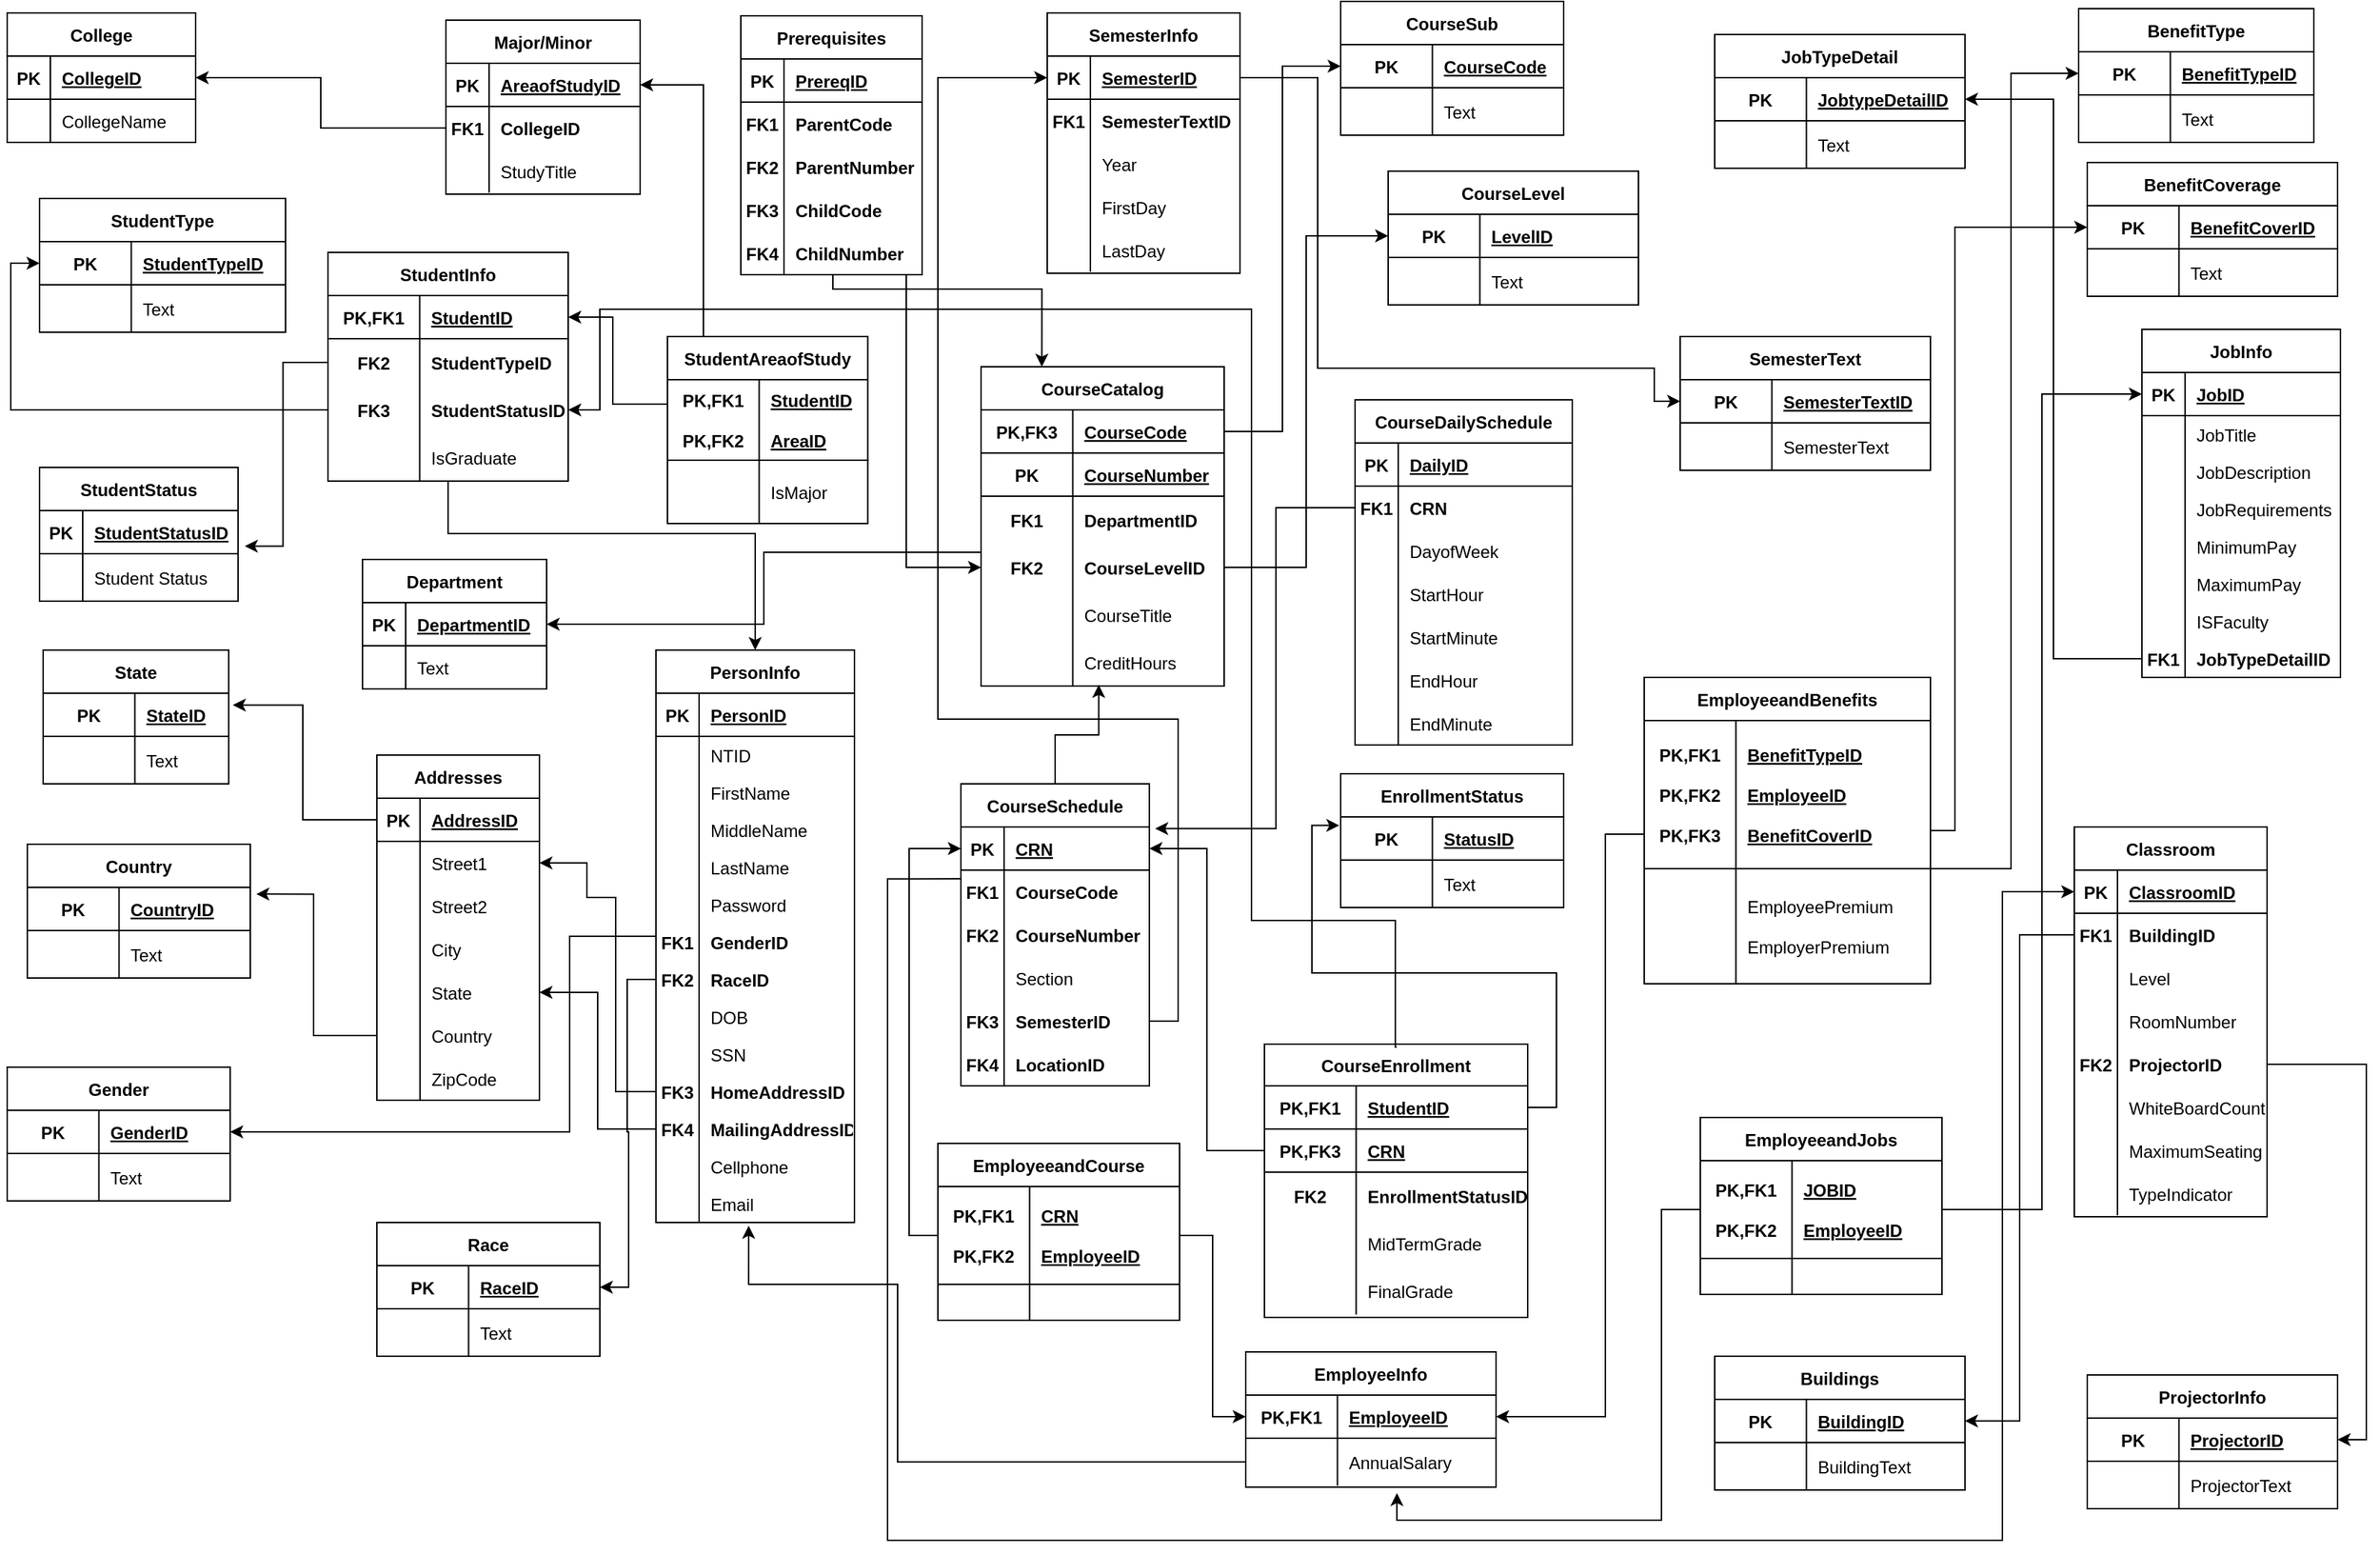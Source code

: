 <mxfile version="22.0.4" type="device">
  <diagram id="R2lEEEUBdFMjLlhIrx00" name="Page-1">
    <mxGraphModel dx="2611" dy="1104" grid="0" gridSize="10" guides="1" tooltips="1" connect="1" arrows="1" fold="1" page="1" pageScale="1" pageWidth="1700" pageHeight="1100" math="0" shadow="0" extFonts="Permanent Marker^https://fonts.googleapis.com/css?family=Permanent+Marker">
      <root>
        <mxCell id="0" />
        <mxCell id="1" parent="0" />
        <mxCell id="C-vyLk0tnHw3VtMMgP7b-2" value="Major/Minor" style="shape=table;startSize=30;container=1;collapsible=1;childLayout=tableLayout;fixedRows=1;rowLines=0;fontStyle=1;align=center;resizeLast=1;" parent="1" vertex="1">
          <mxGeometry x="328" y="26" width="135" height="121" as="geometry" />
        </mxCell>
        <mxCell id="C-vyLk0tnHw3VtMMgP7b-3" value="" style="shape=partialRectangle;collapsible=0;dropTarget=0;pointerEvents=0;fillColor=none;points=[[0,0.5],[1,0.5]];portConstraint=eastwest;top=0;left=0;right=0;bottom=1;" parent="C-vyLk0tnHw3VtMMgP7b-2" vertex="1">
          <mxGeometry y="30" width="135" height="30" as="geometry" />
        </mxCell>
        <mxCell id="C-vyLk0tnHw3VtMMgP7b-4" value="PK" style="shape=partialRectangle;overflow=hidden;connectable=0;fillColor=none;top=0;left=0;bottom=0;right=0;fontStyle=1;" parent="C-vyLk0tnHw3VtMMgP7b-3" vertex="1">
          <mxGeometry width="30" height="30" as="geometry">
            <mxRectangle width="30" height="30" as="alternateBounds" />
          </mxGeometry>
        </mxCell>
        <mxCell id="C-vyLk0tnHw3VtMMgP7b-5" value="AreaofStudyID" style="shape=partialRectangle;overflow=hidden;connectable=0;fillColor=none;top=0;left=0;bottom=0;right=0;align=left;spacingLeft=6;fontStyle=5;" parent="C-vyLk0tnHw3VtMMgP7b-3" vertex="1">
          <mxGeometry x="30" width="105" height="30" as="geometry">
            <mxRectangle width="105" height="30" as="alternateBounds" />
          </mxGeometry>
        </mxCell>
        <mxCell id="C-vyLk0tnHw3VtMMgP7b-6" value="" style="shape=partialRectangle;collapsible=0;dropTarget=0;pointerEvents=0;fillColor=none;points=[[0,0.5],[1,0.5]];portConstraint=eastwest;top=0;left=0;right=0;bottom=0;" parent="C-vyLk0tnHw3VtMMgP7b-2" vertex="1">
          <mxGeometry y="60" width="135" height="30" as="geometry" />
        </mxCell>
        <mxCell id="C-vyLk0tnHw3VtMMgP7b-7" value="FK1" style="shape=partialRectangle;overflow=hidden;connectable=0;fillColor=none;top=0;left=0;bottom=0;right=0;fontStyle=1" parent="C-vyLk0tnHw3VtMMgP7b-6" vertex="1">
          <mxGeometry width="30" height="30" as="geometry">
            <mxRectangle width="30" height="30" as="alternateBounds" />
          </mxGeometry>
        </mxCell>
        <mxCell id="C-vyLk0tnHw3VtMMgP7b-8" value="CollegeID" style="shape=partialRectangle;overflow=hidden;connectable=0;fillColor=none;top=0;left=0;bottom=0;right=0;align=left;spacingLeft=6;fontStyle=1" parent="C-vyLk0tnHw3VtMMgP7b-6" vertex="1">
          <mxGeometry x="30" width="105" height="30" as="geometry">
            <mxRectangle width="105" height="30" as="alternateBounds" />
          </mxGeometry>
        </mxCell>
        <mxCell id="C-vyLk0tnHw3VtMMgP7b-9" value="" style="shape=partialRectangle;collapsible=0;dropTarget=0;pointerEvents=0;fillColor=none;points=[[0,0.5],[1,0.5]];portConstraint=eastwest;top=0;left=0;right=0;bottom=0;" parent="C-vyLk0tnHw3VtMMgP7b-2" vertex="1">
          <mxGeometry y="90" width="135" height="30" as="geometry" />
        </mxCell>
        <mxCell id="C-vyLk0tnHw3VtMMgP7b-10" value="" style="shape=partialRectangle;overflow=hidden;connectable=0;fillColor=none;top=0;left=0;bottom=0;right=0;" parent="C-vyLk0tnHw3VtMMgP7b-9" vertex="1">
          <mxGeometry width="30" height="30" as="geometry">
            <mxRectangle width="30" height="30" as="alternateBounds" />
          </mxGeometry>
        </mxCell>
        <mxCell id="C-vyLk0tnHw3VtMMgP7b-11" value="StudyTitle" style="shape=partialRectangle;overflow=hidden;connectable=0;fillColor=none;top=0;left=0;bottom=0;right=0;align=left;spacingLeft=6;" parent="C-vyLk0tnHw3VtMMgP7b-9" vertex="1">
          <mxGeometry x="30" width="105" height="30" as="geometry">
            <mxRectangle width="105" height="30" as="alternateBounds" />
          </mxGeometry>
        </mxCell>
        <mxCell id="LMtuo78VedRBWPzTzkMf-536" style="edgeStyle=orthogonalEdgeStyle;rounded=0;orthogonalLoop=1;jettySize=auto;html=1;entryX=0.25;entryY=0;entryDx=0;entryDy=0;" edge="1" parent="1" source="C-vyLk0tnHw3VtMMgP7b-13" target="LMtuo78VedRBWPzTzkMf-76">
          <mxGeometry relative="1" as="geometry">
            <Array as="points">
              <mxPoint x="597" y="213" />
              <mxPoint x="742" y="213" />
            </Array>
          </mxGeometry>
        </mxCell>
        <mxCell id="LMtuo78VedRBWPzTzkMf-559" style="edgeStyle=orthogonalEdgeStyle;rounded=0;orthogonalLoop=1;jettySize=auto;html=1;entryX=0;entryY=0.5;entryDx=0;entryDy=0;" edge="1" parent="1" source="C-vyLk0tnHw3VtMMgP7b-13" target="LMtuo78VedRBWPzTzkMf-83">
          <mxGeometry relative="1" as="geometry">
            <Array as="points">
              <mxPoint x="648" y="406" />
            </Array>
          </mxGeometry>
        </mxCell>
        <mxCell id="C-vyLk0tnHw3VtMMgP7b-13" value="Prerequisites" style="shape=table;startSize=30;container=1;collapsible=1;childLayout=tableLayout;fixedRows=1;rowLines=0;fontStyle=1;align=center;resizeLast=1;" parent="1" vertex="1">
          <mxGeometry x="533" y="23" width="126" height="180" as="geometry" />
        </mxCell>
        <mxCell id="C-vyLk0tnHw3VtMMgP7b-14" value="" style="shape=partialRectangle;collapsible=0;dropTarget=0;pointerEvents=0;fillColor=none;points=[[0,0.5],[1,0.5]];portConstraint=eastwest;top=0;left=0;right=0;bottom=1;" parent="C-vyLk0tnHw3VtMMgP7b-13" vertex="1">
          <mxGeometry y="30" width="126" height="30" as="geometry" />
        </mxCell>
        <mxCell id="C-vyLk0tnHw3VtMMgP7b-15" value="PK" style="shape=partialRectangle;overflow=hidden;connectable=0;fillColor=none;top=0;left=0;bottom=0;right=0;fontStyle=1;" parent="C-vyLk0tnHw3VtMMgP7b-14" vertex="1">
          <mxGeometry width="30" height="30" as="geometry">
            <mxRectangle width="30" height="30" as="alternateBounds" />
          </mxGeometry>
        </mxCell>
        <mxCell id="C-vyLk0tnHw3VtMMgP7b-16" value="PrereqID" style="shape=partialRectangle;overflow=hidden;connectable=0;fillColor=none;top=0;left=0;bottom=0;right=0;align=left;spacingLeft=6;fontStyle=5;" parent="C-vyLk0tnHw3VtMMgP7b-14" vertex="1">
          <mxGeometry x="30" width="96" height="30" as="geometry">
            <mxRectangle width="96" height="30" as="alternateBounds" />
          </mxGeometry>
        </mxCell>
        <mxCell id="C-vyLk0tnHw3VtMMgP7b-17" value="" style="shape=partialRectangle;collapsible=0;dropTarget=0;pointerEvents=0;fillColor=none;points=[[0,0.5],[1,0.5]];portConstraint=eastwest;top=0;left=0;right=0;bottom=0;fontStyle=1" parent="C-vyLk0tnHw3VtMMgP7b-13" vertex="1">
          <mxGeometry y="60" width="126" height="30" as="geometry" />
        </mxCell>
        <mxCell id="C-vyLk0tnHw3VtMMgP7b-18" value="FK1" style="shape=partialRectangle;overflow=hidden;connectable=0;fillColor=none;top=0;left=0;bottom=0;right=0;fontStyle=1" parent="C-vyLk0tnHw3VtMMgP7b-17" vertex="1">
          <mxGeometry width="30" height="30" as="geometry">
            <mxRectangle width="30" height="30" as="alternateBounds" />
          </mxGeometry>
        </mxCell>
        <mxCell id="C-vyLk0tnHw3VtMMgP7b-19" value="ParentCode" style="shape=partialRectangle;overflow=hidden;connectable=0;fillColor=none;top=0;left=0;bottom=0;right=0;align=left;spacingLeft=6;fontStyle=1" parent="C-vyLk0tnHw3VtMMgP7b-17" vertex="1">
          <mxGeometry x="30" width="96" height="30" as="geometry">
            <mxRectangle width="96" height="30" as="alternateBounds" />
          </mxGeometry>
        </mxCell>
        <mxCell id="C-vyLk0tnHw3VtMMgP7b-20" value="" style="shape=partialRectangle;collapsible=0;dropTarget=0;pointerEvents=0;fillColor=none;points=[[0,0.5],[1,0.5]];portConstraint=eastwest;top=0;left=0;right=0;bottom=0;" parent="C-vyLk0tnHw3VtMMgP7b-13" vertex="1">
          <mxGeometry y="90" width="126" height="30" as="geometry" />
        </mxCell>
        <mxCell id="C-vyLk0tnHw3VtMMgP7b-21" value="FK2" style="shape=partialRectangle;overflow=hidden;connectable=0;fillColor=none;top=0;left=0;bottom=0;right=0;fontStyle=1" parent="C-vyLk0tnHw3VtMMgP7b-20" vertex="1">
          <mxGeometry width="30" height="30" as="geometry">
            <mxRectangle width="30" height="30" as="alternateBounds" />
          </mxGeometry>
        </mxCell>
        <mxCell id="C-vyLk0tnHw3VtMMgP7b-22" value="ParentNumber" style="shape=partialRectangle;overflow=hidden;connectable=0;fillColor=none;top=0;left=0;bottom=0;right=0;align=left;spacingLeft=6;fontStyle=1" parent="C-vyLk0tnHw3VtMMgP7b-20" vertex="1">
          <mxGeometry x="30" width="96" height="30" as="geometry">
            <mxRectangle width="96" height="30" as="alternateBounds" />
          </mxGeometry>
        </mxCell>
        <mxCell id="LMtuo78VedRBWPzTzkMf-1" value="" style="shape=partialRectangle;collapsible=0;dropTarget=0;pointerEvents=0;fillColor=none;points=[[0,0.5],[1,0.5]];portConstraint=eastwest;top=0;left=0;right=0;bottom=0;" vertex="1" parent="C-vyLk0tnHw3VtMMgP7b-13">
          <mxGeometry y="120" width="126" height="30" as="geometry" />
        </mxCell>
        <mxCell id="LMtuo78VedRBWPzTzkMf-2" value="FK3" style="shape=partialRectangle;overflow=hidden;connectable=0;fillColor=none;top=0;left=0;bottom=0;right=0;fontStyle=1" vertex="1" parent="LMtuo78VedRBWPzTzkMf-1">
          <mxGeometry width="30" height="30" as="geometry">
            <mxRectangle width="30" height="30" as="alternateBounds" />
          </mxGeometry>
        </mxCell>
        <mxCell id="LMtuo78VedRBWPzTzkMf-3" value="ChildCode" style="shape=partialRectangle;overflow=hidden;connectable=0;fillColor=none;top=0;left=0;bottom=0;right=0;align=left;spacingLeft=6;fontStyle=1" vertex="1" parent="LMtuo78VedRBWPzTzkMf-1">
          <mxGeometry x="30" width="96" height="30" as="geometry">
            <mxRectangle width="96" height="30" as="alternateBounds" />
          </mxGeometry>
        </mxCell>
        <mxCell id="LMtuo78VedRBWPzTzkMf-4" value="" style="shape=partialRectangle;collapsible=0;dropTarget=0;pointerEvents=0;fillColor=none;points=[[0,0.5],[1,0.5]];portConstraint=eastwest;top=0;left=0;right=0;bottom=0;" vertex="1" parent="C-vyLk0tnHw3VtMMgP7b-13">
          <mxGeometry y="150" width="126" height="30" as="geometry" />
        </mxCell>
        <mxCell id="LMtuo78VedRBWPzTzkMf-5" value="FK4" style="shape=partialRectangle;overflow=hidden;connectable=0;fillColor=none;top=0;left=0;bottom=0;right=0;fontStyle=1" vertex="1" parent="LMtuo78VedRBWPzTzkMf-4">
          <mxGeometry width="30" height="30" as="geometry">
            <mxRectangle width="30" height="30" as="alternateBounds" />
          </mxGeometry>
        </mxCell>
        <mxCell id="LMtuo78VedRBWPzTzkMf-6" value="ChildNumber" style="shape=partialRectangle;overflow=hidden;connectable=0;fillColor=none;top=0;left=0;bottom=0;right=0;align=left;spacingLeft=6;fontStyle=1" vertex="1" parent="LMtuo78VedRBWPzTzkMf-4">
          <mxGeometry x="30" width="96" height="30" as="geometry">
            <mxRectangle width="96" height="30" as="alternateBounds" />
          </mxGeometry>
        </mxCell>
        <mxCell id="C-vyLk0tnHw3VtMMgP7b-23" value="College" style="shape=table;startSize=30;container=1;collapsible=1;childLayout=tableLayout;fixedRows=1;rowLines=0;fontStyle=1;align=center;resizeLast=1;" parent="1" vertex="1">
          <mxGeometry x="23" y="21" width="131" height="90" as="geometry" />
        </mxCell>
        <mxCell id="C-vyLk0tnHw3VtMMgP7b-24" value="" style="shape=partialRectangle;collapsible=0;dropTarget=0;pointerEvents=0;fillColor=none;points=[[0,0.5],[1,0.5]];portConstraint=eastwest;top=0;left=0;right=0;bottom=1;" parent="C-vyLk0tnHw3VtMMgP7b-23" vertex="1">
          <mxGeometry y="30" width="131" height="30" as="geometry" />
        </mxCell>
        <mxCell id="C-vyLk0tnHw3VtMMgP7b-25" value="PK" style="shape=partialRectangle;overflow=hidden;connectable=0;fillColor=none;top=0;left=0;bottom=0;right=0;fontStyle=1;" parent="C-vyLk0tnHw3VtMMgP7b-24" vertex="1">
          <mxGeometry width="30" height="30" as="geometry">
            <mxRectangle width="30" height="30" as="alternateBounds" />
          </mxGeometry>
        </mxCell>
        <mxCell id="C-vyLk0tnHw3VtMMgP7b-26" value="CollegeID" style="shape=partialRectangle;overflow=hidden;connectable=0;fillColor=none;top=0;left=0;bottom=0;right=0;align=left;spacingLeft=6;fontStyle=5;" parent="C-vyLk0tnHw3VtMMgP7b-24" vertex="1">
          <mxGeometry x="30" width="101" height="30" as="geometry">
            <mxRectangle width="101" height="30" as="alternateBounds" />
          </mxGeometry>
        </mxCell>
        <mxCell id="C-vyLk0tnHw3VtMMgP7b-27" value="" style="shape=partialRectangle;collapsible=0;dropTarget=0;pointerEvents=0;fillColor=none;points=[[0,0.5],[1,0.5]];portConstraint=eastwest;top=0;left=0;right=0;bottom=0;" parent="C-vyLk0tnHw3VtMMgP7b-23" vertex="1">
          <mxGeometry y="60" width="131" height="30" as="geometry" />
        </mxCell>
        <mxCell id="C-vyLk0tnHw3VtMMgP7b-28" value="" style="shape=partialRectangle;overflow=hidden;connectable=0;fillColor=none;top=0;left=0;bottom=0;right=0;" parent="C-vyLk0tnHw3VtMMgP7b-27" vertex="1">
          <mxGeometry width="30" height="30" as="geometry">
            <mxRectangle width="30" height="30" as="alternateBounds" />
          </mxGeometry>
        </mxCell>
        <mxCell id="C-vyLk0tnHw3VtMMgP7b-29" value="CollegeName" style="shape=partialRectangle;overflow=hidden;connectable=0;fillColor=none;top=0;left=0;bottom=0;right=0;align=left;spacingLeft=6;" parent="C-vyLk0tnHw3VtMMgP7b-27" vertex="1">
          <mxGeometry x="30" width="101" height="30" as="geometry">
            <mxRectangle width="101" height="30" as="alternateBounds" />
          </mxGeometry>
        </mxCell>
        <mxCell id="LMtuo78VedRBWPzTzkMf-7" value="Department" style="shape=table;startSize=30;container=1;collapsible=1;childLayout=tableLayout;fixedRows=1;rowLines=0;fontStyle=1;align=center;resizeLast=1;" vertex="1" parent="1">
          <mxGeometry x="270" y="401" width="128" height="90" as="geometry" />
        </mxCell>
        <mxCell id="LMtuo78VedRBWPzTzkMf-8" value="" style="shape=partialRectangle;collapsible=0;dropTarget=0;pointerEvents=0;fillColor=none;points=[[0,0.5],[1,0.5]];portConstraint=eastwest;top=0;left=0;right=0;bottom=1;" vertex="1" parent="LMtuo78VedRBWPzTzkMf-7">
          <mxGeometry y="30" width="128" height="30" as="geometry" />
        </mxCell>
        <mxCell id="LMtuo78VedRBWPzTzkMf-9" value="PK" style="shape=partialRectangle;overflow=hidden;connectable=0;fillColor=none;top=0;left=0;bottom=0;right=0;fontStyle=1;" vertex="1" parent="LMtuo78VedRBWPzTzkMf-8">
          <mxGeometry width="30" height="30" as="geometry">
            <mxRectangle width="30" height="30" as="alternateBounds" />
          </mxGeometry>
        </mxCell>
        <mxCell id="LMtuo78VedRBWPzTzkMf-10" value="DepartmentID" style="shape=partialRectangle;overflow=hidden;connectable=0;fillColor=none;top=0;left=0;bottom=0;right=0;align=left;spacingLeft=6;fontStyle=5;" vertex="1" parent="LMtuo78VedRBWPzTzkMf-8">
          <mxGeometry x="30" width="98" height="30" as="geometry">
            <mxRectangle width="98" height="30" as="alternateBounds" />
          </mxGeometry>
        </mxCell>
        <mxCell id="LMtuo78VedRBWPzTzkMf-11" value="" style="shape=partialRectangle;collapsible=0;dropTarget=0;pointerEvents=0;fillColor=none;points=[[0,0.5],[1,0.5]];portConstraint=eastwest;top=0;left=0;right=0;bottom=0;" vertex="1" parent="LMtuo78VedRBWPzTzkMf-7">
          <mxGeometry y="60" width="128" height="30" as="geometry" />
        </mxCell>
        <mxCell id="LMtuo78VedRBWPzTzkMf-12" value="" style="shape=partialRectangle;overflow=hidden;connectable=0;fillColor=none;top=0;left=0;bottom=0;right=0;" vertex="1" parent="LMtuo78VedRBWPzTzkMf-11">
          <mxGeometry width="30" height="30" as="geometry">
            <mxRectangle width="30" height="30" as="alternateBounds" />
          </mxGeometry>
        </mxCell>
        <mxCell id="LMtuo78VedRBWPzTzkMf-13" value="Text" style="shape=partialRectangle;overflow=hidden;connectable=0;fillColor=none;top=0;left=0;bottom=0;right=0;align=left;spacingLeft=6;" vertex="1" parent="LMtuo78VedRBWPzTzkMf-11">
          <mxGeometry x="30" width="98" height="30" as="geometry">
            <mxRectangle width="98" height="30" as="alternateBounds" />
          </mxGeometry>
        </mxCell>
        <mxCell id="LMtuo78VedRBWPzTzkMf-526" style="edgeStyle=orthogonalEdgeStyle;rounded=0;orthogonalLoop=1;jettySize=auto;html=1;entryX=0.5;entryY=0;entryDx=0;entryDy=0;" edge="1" parent="1" source="LMtuo78VedRBWPzTzkMf-34" target="LMtuo78VedRBWPzTzkMf-205">
          <mxGeometry relative="1" as="geometry">
            <Array as="points">
              <mxPoint x="329" y="383" />
              <mxPoint x="543" y="383" />
            </Array>
          </mxGeometry>
        </mxCell>
        <mxCell id="LMtuo78VedRBWPzTzkMf-34" value="StudentInfo" style="shape=table;startSize=30;container=1;collapsible=1;childLayout=tableLayout;fixedRows=1;rowLines=0;fontStyle=1;align=center;resizeLast=1;" vertex="1" parent="1">
          <mxGeometry x="246" y="187.5" width="167" height="159" as="geometry" />
        </mxCell>
        <mxCell id="LMtuo78VedRBWPzTzkMf-35" value="" style="shape=partialRectangle;collapsible=0;dropTarget=0;pointerEvents=0;fillColor=none;points=[[0,0.5],[1,0.5]];portConstraint=eastwest;top=0;left=0;right=0;bottom=1;" vertex="1" parent="LMtuo78VedRBWPzTzkMf-34">
          <mxGeometry y="30" width="167" height="30" as="geometry" />
        </mxCell>
        <mxCell id="LMtuo78VedRBWPzTzkMf-36" value="PK,FK1" style="shape=partialRectangle;overflow=hidden;connectable=0;fillColor=none;top=0;left=0;bottom=0;right=0;fontStyle=1;" vertex="1" parent="LMtuo78VedRBWPzTzkMf-35">
          <mxGeometry width="63.75" height="30" as="geometry">
            <mxRectangle width="63.75" height="30" as="alternateBounds" />
          </mxGeometry>
        </mxCell>
        <mxCell id="LMtuo78VedRBWPzTzkMf-37" value="StudentID" style="shape=partialRectangle;overflow=hidden;connectable=0;fillColor=none;top=0;left=0;bottom=0;right=0;align=left;spacingLeft=6;fontStyle=5;" vertex="1" parent="LMtuo78VedRBWPzTzkMf-35">
          <mxGeometry x="63.75" width="103.25" height="30" as="geometry">
            <mxRectangle width="103.25" height="30" as="alternateBounds" />
          </mxGeometry>
        </mxCell>
        <mxCell id="LMtuo78VedRBWPzTzkMf-38" value="" style="shape=partialRectangle;collapsible=0;dropTarget=0;pointerEvents=0;fillColor=none;points=[[0,0.5],[1,0.5]];portConstraint=eastwest;top=0;left=0;right=0;bottom=0;" vertex="1" parent="LMtuo78VedRBWPzTzkMf-34">
          <mxGeometry y="60" width="167" height="33" as="geometry" />
        </mxCell>
        <mxCell id="LMtuo78VedRBWPzTzkMf-39" value="FK2" style="shape=partialRectangle;overflow=hidden;connectable=0;fillColor=none;top=0;left=0;bottom=0;right=0;fontStyle=1" vertex="1" parent="LMtuo78VedRBWPzTzkMf-38">
          <mxGeometry width="63.75" height="33" as="geometry">
            <mxRectangle width="63.75" height="33" as="alternateBounds" />
          </mxGeometry>
        </mxCell>
        <mxCell id="LMtuo78VedRBWPzTzkMf-40" value="StudentTypeID" style="shape=partialRectangle;overflow=hidden;connectable=0;fillColor=none;top=0;left=0;bottom=0;right=0;align=left;spacingLeft=6;fontStyle=1" vertex="1" parent="LMtuo78VedRBWPzTzkMf-38">
          <mxGeometry x="63.75" width="103.25" height="33" as="geometry">
            <mxRectangle width="103.25" height="33" as="alternateBounds" />
          </mxGeometry>
        </mxCell>
        <mxCell id="LMtuo78VedRBWPzTzkMf-41" value="" style="shape=partialRectangle;collapsible=0;dropTarget=0;pointerEvents=0;fillColor=none;points=[[0,0.5],[1,0.5]];portConstraint=eastwest;top=0;left=0;right=0;bottom=0;" vertex="1" parent="LMtuo78VedRBWPzTzkMf-34">
          <mxGeometry y="93" width="167" height="33" as="geometry" />
        </mxCell>
        <mxCell id="LMtuo78VedRBWPzTzkMf-42" value="FK3" style="shape=partialRectangle;overflow=hidden;connectable=0;fillColor=none;top=0;left=0;bottom=0;right=0;fontStyle=1" vertex="1" parent="LMtuo78VedRBWPzTzkMf-41">
          <mxGeometry width="63.75" height="33" as="geometry">
            <mxRectangle width="63.75" height="33" as="alternateBounds" />
          </mxGeometry>
        </mxCell>
        <mxCell id="LMtuo78VedRBWPzTzkMf-43" value="StudentStatusID" style="shape=partialRectangle;overflow=hidden;connectable=0;fillColor=none;top=0;left=0;bottom=0;right=0;align=left;spacingLeft=6;fontStyle=1" vertex="1" parent="LMtuo78VedRBWPzTzkMf-41">
          <mxGeometry x="63.75" width="103.25" height="33" as="geometry">
            <mxRectangle width="103.25" height="33" as="alternateBounds" />
          </mxGeometry>
        </mxCell>
        <mxCell id="LMtuo78VedRBWPzTzkMf-44" value="" style="shape=partialRectangle;collapsible=0;dropTarget=0;pointerEvents=0;fillColor=none;points=[[0,0.5],[1,0.5]];portConstraint=eastwest;top=0;left=0;right=0;bottom=0;" vertex="1" parent="LMtuo78VedRBWPzTzkMf-34">
          <mxGeometry y="126" width="167" height="33" as="geometry" />
        </mxCell>
        <mxCell id="LMtuo78VedRBWPzTzkMf-45" value="" style="shape=partialRectangle;overflow=hidden;connectable=0;fillColor=none;top=0;left=0;bottom=0;right=0;" vertex="1" parent="LMtuo78VedRBWPzTzkMf-44">
          <mxGeometry width="63.75" height="33" as="geometry">
            <mxRectangle width="63.75" height="33" as="alternateBounds" />
          </mxGeometry>
        </mxCell>
        <mxCell id="LMtuo78VedRBWPzTzkMf-46" value="IsGraduate" style="shape=partialRectangle;overflow=hidden;connectable=0;fillColor=none;top=0;left=0;bottom=0;right=0;align=left;spacingLeft=6;" vertex="1" parent="LMtuo78VedRBWPzTzkMf-44">
          <mxGeometry x="63.75" width="103.25" height="33" as="geometry">
            <mxRectangle width="103.25" height="33" as="alternateBounds" />
          </mxGeometry>
        </mxCell>
        <mxCell id="LMtuo78VedRBWPzTzkMf-525" style="edgeStyle=orthogonalEdgeStyle;rounded=0;orthogonalLoop=1;jettySize=auto;html=1;entryX=1;entryY=0.5;entryDx=0;entryDy=0;" edge="1" parent="1" source="LMtuo78VedRBWPzTzkMf-60" target="C-vyLk0tnHw3VtMMgP7b-3">
          <mxGeometry relative="1" as="geometry">
            <Array as="points">
              <mxPoint x="507" y="71" />
            </Array>
          </mxGeometry>
        </mxCell>
        <mxCell id="LMtuo78VedRBWPzTzkMf-60" value="StudentAreaofStudy" style="shape=table;startSize=30;container=1;collapsible=1;childLayout=tableLayout;fixedRows=1;rowLines=0;fontStyle=1;align=center;resizeLast=1;" vertex="1" parent="1">
          <mxGeometry x="482" y="246" width="139.25" height="130" as="geometry" />
        </mxCell>
        <mxCell id="LMtuo78VedRBWPzTzkMf-61" value="" style="shape=partialRectangle;collapsible=0;dropTarget=0;pointerEvents=0;fillColor=none;points=[[0,0.5],[1,0.5]];portConstraint=eastwest;top=0;left=0;right=0;bottom=1;" vertex="1" parent="LMtuo78VedRBWPzTzkMf-60">
          <mxGeometry y="30" width="139.25" height="56" as="geometry" />
        </mxCell>
        <mxCell id="LMtuo78VedRBWPzTzkMf-62" value="PK,FK1&#xa;&#xa;PK,FK2" style="shape=partialRectangle;overflow=hidden;connectable=0;fillColor=none;top=0;left=0;bottom=0;right=0;fontStyle=1;" vertex="1" parent="LMtuo78VedRBWPzTzkMf-61">
          <mxGeometry width="63.75" height="56" as="geometry">
            <mxRectangle width="63.75" height="56" as="alternateBounds" />
          </mxGeometry>
        </mxCell>
        <mxCell id="LMtuo78VedRBWPzTzkMf-63" value="StudentID&#xa;&#xa;AreaID" style="shape=partialRectangle;overflow=hidden;connectable=0;fillColor=none;top=0;left=0;bottom=0;right=0;align=left;spacingLeft=6;fontStyle=5;" vertex="1" parent="LMtuo78VedRBWPzTzkMf-61">
          <mxGeometry x="63.75" width="75.5" height="56" as="geometry">
            <mxRectangle width="75.5" height="56" as="alternateBounds" />
          </mxGeometry>
        </mxCell>
        <mxCell id="LMtuo78VedRBWPzTzkMf-64" value="" style="shape=partialRectangle;collapsible=0;dropTarget=0;pointerEvents=0;fillColor=none;points=[[0,0.5],[1,0.5]];portConstraint=eastwest;top=0;left=0;right=0;bottom=0;" vertex="1" parent="LMtuo78VedRBWPzTzkMf-60">
          <mxGeometry y="86" width="139.25" height="44" as="geometry" />
        </mxCell>
        <mxCell id="LMtuo78VedRBWPzTzkMf-65" value="" style="shape=partialRectangle;overflow=hidden;connectable=0;fillColor=none;top=0;left=0;bottom=0;right=0;" vertex="1" parent="LMtuo78VedRBWPzTzkMf-64">
          <mxGeometry width="63.75" height="44" as="geometry">
            <mxRectangle width="63.75" height="44" as="alternateBounds" />
          </mxGeometry>
        </mxCell>
        <mxCell id="LMtuo78VedRBWPzTzkMf-66" value="IsMajor" style="shape=partialRectangle;overflow=hidden;connectable=0;fillColor=none;top=0;left=0;bottom=0;right=0;align=left;spacingLeft=6;" vertex="1" parent="LMtuo78VedRBWPzTzkMf-64">
          <mxGeometry x="63.75" width="75.5" height="44" as="geometry">
            <mxRectangle width="75.5" height="44" as="alternateBounds" />
          </mxGeometry>
        </mxCell>
        <mxCell id="LMtuo78VedRBWPzTzkMf-102" value="CourseSub" style="shape=table;startSize=30;container=1;collapsible=1;childLayout=tableLayout;fixedRows=1;rowLines=0;fontStyle=1;align=center;resizeLast=1;" vertex="1" parent="1">
          <mxGeometry x="950" y="13" width="155" height="93" as="geometry" />
        </mxCell>
        <mxCell id="LMtuo78VedRBWPzTzkMf-103" value="" style="shape=partialRectangle;collapsible=0;dropTarget=0;pointerEvents=0;fillColor=none;points=[[0,0.5],[1,0.5]];portConstraint=eastwest;top=0;left=0;right=0;bottom=1;" vertex="1" parent="LMtuo78VedRBWPzTzkMf-102">
          <mxGeometry y="30" width="155" height="30" as="geometry" />
        </mxCell>
        <mxCell id="LMtuo78VedRBWPzTzkMf-104" value="PK" style="shape=partialRectangle;overflow=hidden;connectable=0;fillColor=none;top=0;left=0;bottom=0;right=0;fontStyle=1;" vertex="1" parent="LMtuo78VedRBWPzTzkMf-103">
          <mxGeometry width="63.75" height="30" as="geometry">
            <mxRectangle width="63.75" height="30" as="alternateBounds" />
          </mxGeometry>
        </mxCell>
        <mxCell id="LMtuo78VedRBWPzTzkMf-105" value="CourseCode" style="shape=partialRectangle;overflow=hidden;connectable=0;fillColor=none;top=0;left=0;bottom=0;right=0;align=left;spacingLeft=6;fontStyle=5;" vertex="1" parent="LMtuo78VedRBWPzTzkMf-103">
          <mxGeometry x="63.75" width="91.25" height="30" as="geometry">
            <mxRectangle width="91.25" height="30" as="alternateBounds" />
          </mxGeometry>
        </mxCell>
        <mxCell id="LMtuo78VedRBWPzTzkMf-106" value="" style="shape=partialRectangle;collapsible=0;dropTarget=0;pointerEvents=0;fillColor=none;points=[[0,0.5],[1,0.5]];portConstraint=eastwest;top=0;left=0;right=0;bottom=0;" vertex="1" parent="LMtuo78VedRBWPzTzkMf-102">
          <mxGeometry y="60" width="155" height="33" as="geometry" />
        </mxCell>
        <mxCell id="LMtuo78VedRBWPzTzkMf-107" value="" style="shape=partialRectangle;overflow=hidden;connectable=0;fillColor=none;top=0;left=0;bottom=0;right=0;" vertex="1" parent="LMtuo78VedRBWPzTzkMf-106">
          <mxGeometry width="63.75" height="33" as="geometry">
            <mxRectangle width="63.75" height="33" as="alternateBounds" />
          </mxGeometry>
        </mxCell>
        <mxCell id="LMtuo78VedRBWPzTzkMf-108" value="Text" style="shape=partialRectangle;overflow=hidden;connectable=0;fillColor=none;top=0;left=0;bottom=0;right=0;align=left;spacingLeft=6;" vertex="1" parent="LMtuo78VedRBWPzTzkMf-106">
          <mxGeometry x="63.75" width="91.25" height="33" as="geometry">
            <mxRectangle width="91.25" height="33" as="alternateBounds" />
          </mxGeometry>
        </mxCell>
        <mxCell id="LMtuo78VedRBWPzTzkMf-109" value="State" style="shape=table;startSize=30;container=1;collapsible=1;childLayout=tableLayout;fixedRows=1;rowLines=0;fontStyle=1;align=center;resizeLast=1;" vertex="1" parent="1">
          <mxGeometry x="48" y="464" width="129" height="93" as="geometry" />
        </mxCell>
        <mxCell id="LMtuo78VedRBWPzTzkMf-110" value="" style="shape=partialRectangle;collapsible=0;dropTarget=0;pointerEvents=0;fillColor=none;points=[[0,0.5],[1,0.5]];portConstraint=eastwest;top=0;left=0;right=0;bottom=1;" vertex="1" parent="LMtuo78VedRBWPzTzkMf-109">
          <mxGeometry y="30" width="129" height="30" as="geometry" />
        </mxCell>
        <mxCell id="LMtuo78VedRBWPzTzkMf-111" value="PK" style="shape=partialRectangle;overflow=hidden;connectable=0;fillColor=none;top=0;left=0;bottom=0;right=0;fontStyle=1;" vertex="1" parent="LMtuo78VedRBWPzTzkMf-110">
          <mxGeometry width="63.75" height="30" as="geometry">
            <mxRectangle width="63.75" height="30" as="alternateBounds" />
          </mxGeometry>
        </mxCell>
        <mxCell id="LMtuo78VedRBWPzTzkMf-112" value="StateID" style="shape=partialRectangle;overflow=hidden;connectable=0;fillColor=none;top=0;left=0;bottom=0;right=0;align=left;spacingLeft=6;fontStyle=5;" vertex="1" parent="LMtuo78VedRBWPzTzkMf-110">
          <mxGeometry x="63.75" width="65.25" height="30" as="geometry">
            <mxRectangle width="65.25" height="30" as="alternateBounds" />
          </mxGeometry>
        </mxCell>
        <mxCell id="LMtuo78VedRBWPzTzkMf-113" value="" style="shape=partialRectangle;collapsible=0;dropTarget=0;pointerEvents=0;fillColor=none;points=[[0,0.5],[1,0.5]];portConstraint=eastwest;top=0;left=0;right=0;bottom=0;" vertex="1" parent="LMtuo78VedRBWPzTzkMf-109">
          <mxGeometry y="60" width="129" height="33" as="geometry" />
        </mxCell>
        <mxCell id="LMtuo78VedRBWPzTzkMf-114" value="" style="shape=partialRectangle;overflow=hidden;connectable=0;fillColor=none;top=0;left=0;bottom=0;right=0;" vertex="1" parent="LMtuo78VedRBWPzTzkMf-113">
          <mxGeometry width="63.75" height="33" as="geometry">
            <mxRectangle width="63.75" height="33" as="alternateBounds" />
          </mxGeometry>
        </mxCell>
        <mxCell id="LMtuo78VedRBWPzTzkMf-115" value="Text" style="shape=partialRectangle;overflow=hidden;connectable=0;fillColor=none;top=0;left=0;bottom=0;right=0;align=left;spacingLeft=6;" vertex="1" parent="LMtuo78VedRBWPzTzkMf-113">
          <mxGeometry x="63.75" width="65.25" height="33" as="geometry">
            <mxRectangle width="65.25" height="33" as="alternateBounds" />
          </mxGeometry>
        </mxCell>
        <mxCell id="LMtuo78VedRBWPzTzkMf-132" value="StudentType" style="shape=table;startSize=30;container=1;collapsible=1;childLayout=tableLayout;fixedRows=1;rowLines=0;fontStyle=1;align=center;resizeLast=1;" vertex="1" parent="1">
          <mxGeometry x="45.5" y="150" width="171" height="93" as="geometry" />
        </mxCell>
        <mxCell id="LMtuo78VedRBWPzTzkMf-133" value="" style="shape=partialRectangle;collapsible=0;dropTarget=0;pointerEvents=0;fillColor=none;points=[[0,0.5],[1,0.5]];portConstraint=eastwest;top=0;left=0;right=0;bottom=1;" vertex="1" parent="LMtuo78VedRBWPzTzkMf-132">
          <mxGeometry y="30" width="171" height="30" as="geometry" />
        </mxCell>
        <mxCell id="LMtuo78VedRBWPzTzkMf-134" value="PK" style="shape=partialRectangle;overflow=hidden;connectable=0;fillColor=none;top=0;left=0;bottom=0;right=0;fontStyle=1;" vertex="1" parent="LMtuo78VedRBWPzTzkMf-133">
          <mxGeometry width="63.75" height="30" as="geometry">
            <mxRectangle width="63.75" height="30" as="alternateBounds" />
          </mxGeometry>
        </mxCell>
        <mxCell id="LMtuo78VedRBWPzTzkMf-135" value="StudentTypeID" style="shape=partialRectangle;overflow=hidden;connectable=0;fillColor=none;top=0;left=0;bottom=0;right=0;align=left;spacingLeft=6;fontStyle=5;" vertex="1" parent="LMtuo78VedRBWPzTzkMf-133">
          <mxGeometry x="63.75" width="107.25" height="30" as="geometry">
            <mxRectangle width="107.25" height="30" as="alternateBounds" />
          </mxGeometry>
        </mxCell>
        <mxCell id="LMtuo78VedRBWPzTzkMf-136" value="" style="shape=partialRectangle;collapsible=0;dropTarget=0;pointerEvents=0;fillColor=none;points=[[0,0.5],[1,0.5]];portConstraint=eastwest;top=0;left=0;right=0;bottom=0;" vertex="1" parent="LMtuo78VedRBWPzTzkMf-132">
          <mxGeometry y="60" width="171" height="33" as="geometry" />
        </mxCell>
        <mxCell id="LMtuo78VedRBWPzTzkMf-137" value="" style="shape=partialRectangle;overflow=hidden;connectable=0;fillColor=none;top=0;left=0;bottom=0;right=0;" vertex="1" parent="LMtuo78VedRBWPzTzkMf-136">
          <mxGeometry width="63.75" height="33" as="geometry">
            <mxRectangle width="63.75" height="33" as="alternateBounds" />
          </mxGeometry>
        </mxCell>
        <mxCell id="LMtuo78VedRBWPzTzkMf-138" value="Text" style="shape=partialRectangle;overflow=hidden;connectable=0;fillColor=none;top=0;left=0;bottom=0;right=0;align=left;spacingLeft=6;" vertex="1" parent="LMtuo78VedRBWPzTzkMf-136">
          <mxGeometry x="63.75" width="107.25" height="33" as="geometry">
            <mxRectangle width="107.25" height="33" as="alternateBounds" />
          </mxGeometry>
        </mxCell>
        <mxCell id="LMtuo78VedRBWPzTzkMf-139" value="Addresses" style="shape=table;startSize=30;container=1;collapsible=1;childLayout=tableLayout;fixedRows=1;rowLines=0;fontStyle=1;align=center;resizeLast=1;" vertex="1" parent="1">
          <mxGeometry x="280" y="537" width="113" height="240" as="geometry" />
        </mxCell>
        <mxCell id="LMtuo78VedRBWPzTzkMf-140" value="" style="shape=partialRectangle;collapsible=0;dropTarget=0;pointerEvents=0;fillColor=none;points=[[0,0.5],[1,0.5]];portConstraint=eastwest;top=0;left=0;right=0;bottom=1;" vertex="1" parent="LMtuo78VedRBWPzTzkMf-139">
          <mxGeometry y="30" width="113" height="30" as="geometry" />
        </mxCell>
        <mxCell id="LMtuo78VedRBWPzTzkMf-141" value="PK" style="shape=partialRectangle;overflow=hidden;connectable=0;fillColor=none;top=0;left=0;bottom=0;right=0;fontStyle=1;" vertex="1" parent="LMtuo78VedRBWPzTzkMf-140">
          <mxGeometry width="30" height="30" as="geometry">
            <mxRectangle width="30" height="30" as="alternateBounds" />
          </mxGeometry>
        </mxCell>
        <mxCell id="LMtuo78VedRBWPzTzkMf-142" value="AddressID" style="shape=partialRectangle;overflow=hidden;connectable=0;fillColor=none;top=0;left=0;bottom=0;right=0;align=left;spacingLeft=6;fontStyle=5;" vertex="1" parent="LMtuo78VedRBWPzTzkMf-140">
          <mxGeometry x="30" width="83" height="30" as="geometry">
            <mxRectangle width="83" height="30" as="alternateBounds" />
          </mxGeometry>
        </mxCell>
        <mxCell id="LMtuo78VedRBWPzTzkMf-143" value="" style="shape=partialRectangle;collapsible=0;dropTarget=0;pointerEvents=0;fillColor=none;points=[[0,0.5],[1,0.5]];portConstraint=eastwest;top=0;left=0;right=0;bottom=0;" vertex="1" parent="LMtuo78VedRBWPzTzkMf-139">
          <mxGeometry y="60" width="113" height="30" as="geometry" />
        </mxCell>
        <mxCell id="LMtuo78VedRBWPzTzkMf-144" value="" style="shape=partialRectangle;overflow=hidden;connectable=0;fillColor=none;top=0;left=0;bottom=0;right=0;" vertex="1" parent="LMtuo78VedRBWPzTzkMf-143">
          <mxGeometry width="30" height="30" as="geometry">
            <mxRectangle width="30" height="30" as="alternateBounds" />
          </mxGeometry>
        </mxCell>
        <mxCell id="LMtuo78VedRBWPzTzkMf-145" value="Street1" style="shape=partialRectangle;overflow=hidden;connectable=0;fillColor=none;top=0;left=0;bottom=0;right=0;align=left;spacingLeft=6;" vertex="1" parent="LMtuo78VedRBWPzTzkMf-143">
          <mxGeometry x="30" width="83" height="30" as="geometry">
            <mxRectangle width="83" height="30" as="alternateBounds" />
          </mxGeometry>
        </mxCell>
        <mxCell id="LMtuo78VedRBWPzTzkMf-146" value="" style="shape=partialRectangle;collapsible=0;dropTarget=0;pointerEvents=0;fillColor=none;points=[[0,0.5],[1,0.5]];portConstraint=eastwest;top=0;left=0;right=0;bottom=0;" vertex="1" parent="LMtuo78VedRBWPzTzkMf-139">
          <mxGeometry y="90" width="113" height="30" as="geometry" />
        </mxCell>
        <mxCell id="LMtuo78VedRBWPzTzkMf-147" value="" style="shape=partialRectangle;overflow=hidden;connectable=0;fillColor=none;top=0;left=0;bottom=0;right=0;" vertex="1" parent="LMtuo78VedRBWPzTzkMf-146">
          <mxGeometry width="30" height="30" as="geometry">
            <mxRectangle width="30" height="30" as="alternateBounds" />
          </mxGeometry>
        </mxCell>
        <mxCell id="LMtuo78VedRBWPzTzkMf-148" value="Street2" style="shape=partialRectangle;overflow=hidden;connectable=0;fillColor=none;top=0;left=0;bottom=0;right=0;align=left;spacingLeft=6;" vertex="1" parent="LMtuo78VedRBWPzTzkMf-146">
          <mxGeometry x="30" width="83" height="30" as="geometry">
            <mxRectangle width="83" height="30" as="alternateBounds" />
          </mxGeometry>
        </mxCell>
        <mxCell id="LMtuo78VedRBWPzTzkMf-149" value="" style="shape=partialRectangle;collapsible=0;dropTarget=0;pointerEvents=0;fillColor=none;points=[[0,0.5],[1,0.5]];portConstraint=eastwest;top=0;left=0;right=0;bottom=0;" vertex="1" parent="LMtuo78VedRBWPzTzkMf-139">
          <mxGeometry y="120" width="113" height="30" as="geometry" />
        </mxCell>
        <mxCell id="LMtuo78VedRBWPzTzkMf-150" value="" style="shape=partialRectangle;overflow=hidden;connectable=0;fillColor=none;top=0;left=0;bottom=0;right=0;" vertex="1" parent="LMtuo78VedRBWPzTzkMf-149">
          <mxGeometry width="30" height="30" as="geometry">
            <mxRectangle width="30" height="30" as="alternateBounds" />
          </mxGeometry>
        </mxCell>
        <mxCell id="LMtuo78VedRBWPzTzkMf-151" value="City" style="shape=partialRectangle;overflow=hidden;connectable=0;fillColor=none;top=0;left=0;bottom=0;right=0;align=left;spacingLeft=6;" vertex="1" parent="LMtuo78VedRBWPzTzkMf-149">
          <mxGeometry x="30" width="83" height="30" as="geometry">
            <mxRectangle width="83" height="30" as="alternateBounds" />
          </mxGeometry>
        </mxCell>
        <mxCell id="LMtuo78VedRBWPzTzkMf-152" value="" style="shape=partialRectangle;collapsible=0;dropTarget=0;pointerEvents=0;fillColor=none;points=[[0,0.5],[1,0.5]];portConstraint=eastwest;top=0;left=0;right=0;bottom=0;" vertex="1" parent="LMtuo78VedRBWPzTzkMf-139">
          <mxGeometry y="150" width="113" height="30" as="geometry" />
        </mxCell>
        <mxCell id="LMtuo78VedRBWPzTzkMf-153" value="" style="shape=partialRectangle;overflow=hidden;connectable=0;fillColor=none;top=0;left=0;bottom=0;right=0;" vertex="1" parent="LMtuo78VedRBWPzTzkMf-152">
          <mxGeometry width="30" height="30" as="geometry">
            <mxRectangle width="30" height="30" as="alternateBounds" />
          </mxGeometry>
        </mxCell>
        <mxCell id="LMtuo78VedRBWPzTzkMf-154" value="State" style="shape=partialRectangle;overflow=hidden;connectable=0;fillColor=none;top=0;left=0;bottom=0;right=0;align=left;spacingLeft=6;" vertex="1" parent="LMtuo78VedRBWPzTzkMf-152">
          <mxGeometry x="30" width="83" height="30" as="geometry">
            <mxRectangle width="83" height="30" as="alternateBounds" />
          </mxGeometry>
        </mxCell>
        <mxCell id="LMtuo78VedRBWPzTzkMf-155" value="" style="shape=partialRectangle;collapsible=0;dropTarget=0;pointerEvents=0;fillColor=none;points=[[0,0.5],[1,0.5]];portConstraint=eastwest;top=0;left=0;right=0;bottom=0;" vertex="1" parent="LMtuo78VedRBWPzTzkMf-139">
          <mxGeometry y="180" width="113" height="30" as="geometry" />
        </mxCell>
        <mxCell id="LMtuo78VedRBWPzTzkMf-156" value="" style="shape=partialRectangle;overflow=hidden;connectable=0;fillColor=none;top=0;left=0;bottom=0;right=0;" vertex="1" parent="LMtuo78VedRBWPzTzkMf-155">
          <mxGeometry width="30" height="30" as="geometry">
            <mxRectangle width="30" height="30" as="alternateBounds" />
          </mxGeometry>
        </mxCell>
        <mxCell id="LMtuo78VedRBWPzTzkMf-157" value="Country" style="shape=partialRectangle;overflow=hidden;connectable=0;fillColor=none;top=0;left=0;bottom=0;right=0;align=left;spacingLeft=6;" vertex="1" parent="LMtuo78VedRBWPzTzkMf-155">
          <mxGeometry x="30" width="83" height="30" as="geometry">
            <mxRectangle width="83" height="30" as="alternateBounds" />
          </mxGeometry>
        </mxCell>
        <mxCell id="LMtuo78VedRBWPzTzkMf-158" value="" style="shape=partialRectangle;collapsible=0;dropTarget=0;pointerEvents=0;fillColor=none;points=[[0,0.5],[1,0.5]];portConstraint=eastwest;top=0;left=0;right=0;bottom=0;" vertex="1" parent="LMtuo78VedRBWPzTzkMf-139">
          <mxGeometry y="210" width="113" height="30" as="geometry" />
        </mxCell>
        <mxCell id="LMtuo78VedRBWPzTzkMf-159" value="" style="shape=partialRectangle;overflow=hidden;connectable=0;fillColor=none;top=0;left=0;bottom=0;right=0;" vertex="1" parent="LMtuo78VedRBWPzTzkMf-158">
          <mxGeometry width="30" height="30" as="geometry">
            <mxRectangle width="30" height="30" as="alternateBounds" />
          </mxGeometry>
        </mxCell>
        <mxCell id="LMtuo78VedRBWPzTzkMf-160" value="ZipCode" style="shape=partialRectangle;overflow=hidden;connectable=0;fillColor=none;top=0;left=0;bottom=0;right=0;align=left;spacingLeft=6;" vertex="1" parent="LMtuo78VedRBWPzTzkMf-158">
          <mxGeometry x="30" width="83" height="30" as="geometry">
            <mxRectangle width="83" height="30" as="alternateBounds" />
          </mxGeometry>
        </mxCell>
        <mxCell id="LMtuo78VedRBWPzTzkMf-161" value="CourseEnrollment" style="shape=table;startSize=29;container=1;collapsible=1;childLayout=tableLayout;fixedRows=1;rowLines=0;fontStyle=1;align=center;resizeLast=1;" vertex="1" parent="1">
          <mxGeometry x="897" y="738" width="183" height="190" as="geometry" />
        </mxCell>
        <mxCell id="LMtuo78VedRBWPzTzkMf-162" value="" style="shape=partialRectangle;collapsible=0;dropTarget=0;pointerEvents=0;fillColor=none;points=[[0,0.5],[1,0.5]];portConstraint=eastwest;top=0;left=0;right=0;bottom=1;" vertex="1" parent="LMtuo78VedRBWPzTzkMf-161">
          <mxGeometry y="29" width="183" height="30" as="geometry" />
        </mxCell>
        <mxCell id="LMtuo78VedRBWPzTzkMf-163" value="PK,FK1" style="shape=partialRectangle;overflow=hidden;connectable=0;fillColor=none;top=0;left=0;bottom=0;right=0;fontStyle=1;" vertex="1" parent="LMtuo78VedRBWPzTzkMf-162">
          <mxGeometry width="63.75" height="30" as="geometry">
            <mxRectangle width="63.75" height="30" as="alternateBounds" />
          </mxGeometry>
        </mxCell>
        <mxCell id="LMtuo78VedRBWPzTzkMf-164" value="StudentID" style="shape=partialRectangle;overflow=hidden;connectable=0;fillColor=none;top=0;left=0;bottom=0;right=0;align=left;spacingLeft=6;fontStyle=5;" vertex="1" parent="LMtuo78VedRBWPzTzkMf-162">
          <mxGeometry x="63.75" width="119.25" height="30" as="geometry">
            <mxRectangle width="119.25" height="30" as="alternateBounds" />
          </mxGeometry>
        </mxCell>
        <mxCell id="LMtuo78VedRBWPzTzkMf-165" value="" style="shape=partialRectangle;collapsible=0;dropTarget=0;pointerEvents=0;fillColor=none;points=[[0,0.5],[1,0.5]];portConstraint=eastwest;top=0;left=0;right=0;bottom=1;" vertex="1" parent="LMtuo78VedRBWPzTzkMf-161">
          <mxGeometry y="59" width="183" height="30" as="geometry" />
        </mxCell>
        <mxCell id="LMtuo78VedRBWPzTzkMf-166" value="PK,FK3" style="shape=partialRectangle;overflow=hidden;connectable=0;fillColor=none;top=0;left=0;bottom=0;right=0;fontStyle=1;" vertex="1" parent="LMtuo78VedRBWPzTzkMf-165">
          <mxGeometry width="63.75" height="30" as="geometry">
            <mxRectangle width="63.75" height="30" as="alternateBounds" />
          </mxGeometry>
        </mxCell>
        <mxCell id="LMtuo78VedRBWPzTzkMf-167" value="CRN" style="shape=partialRectangle;overflow=hidden;connectable=0;fillColor=none;top=0;left=0;bottom=0;right=0;align=left;spacingLeft=6;fontStyle=5;" vertex="1" parent="LMtuo78VedRBWPzTzkMf-165">
          <mxGeometry x="63.75" width="119.25" height="30" as="geometry">
            <mxRectangle width="119.25" height="30" as="alternateBounds" />
          </mxGeometry>
        </mxCell>
        <mxCell id="LMtuo78VedRBWPzTzkMf-168" value="" style="shape=partialRectangle;collapsible=0;dropTarget=0;pointerEvents=0;fillColor=none;points=[[0,0.5],[1,0.5]];portConstraint=eastwest;top=0;left=0;right=0;bottom=0;" vertex="1" parent="LMtuo78VedRBWPzTzkMf-161">
          <mxGeometry y="89" width="183" height="33" as="geometry" />
        </mxCell>
        <mxCell id="LMtuo78VedRBWPzTzkMf-169" value="FK2" style="shape=partialRectangle;overflow=hidden;connectable=0;fillColor=none;top=0;left=0;bottom=0;right=0;fontStyle=1" vertex="1" parent="LMtuo78VedRBWPzTzkMf-168">
          <mxGeometry width="63.75" height="33" as="geometry">
            <mxRectangle width="63.75" height="33" as="alternateBounds" />
          </mxGeometry>
        </mxCell>
        <mxCell id="LMtuo78VedRBWPzTzkMf-170" value="EnrollmentStatusID" style="shape=partialRectangle;overflow=hidden;connectable=0;fillColor=none;top=0;left=0;bottom=0;right=0;align=left;spacingLeft=6;fontStyle=1" vertex="1" parent="LMtuo78VedRBWPzTzkMf-168">
          <mxGeometry x="63.75" width="119.25" height="33" as="geometry">
            <mxRectangle width="119.25" height="33" as="alternateBounds" />
          </mxGeometry>
        </mxCell>
        <mxCell id="LMtuo78VedRBWPzTzkMf-171" value="" style="shape=partialRectangle;collapsible=0;dropTarget=0;pointerEvents=0;fillColor=none;points=[[0,0.5],[1,0.5]];portConstraint=eastwest;top=0;left=0;right=0;bottom=0;" vertex="1" parent="LMtuo78VedRBWPzTzkMf-161">
          <mxGeometry y="122" width="183" height="33" as="geometry" />
        </mxCell>
        <mxCell id="LMtuo78VedRBWPzTzkMf-172" value="" style="shape=partialRectangle;overflow=hidden;connectable=0;fillColor=none;top=0;left=0;bottom=0;right=0;" vertex="1" parent="LMtuo78VedRBWPzTzkMf-171">
          <mxGeometry width="63.75" height="33" as="geometry">
            <mxRectangle width="63.75" height="33" as="alternateBounds" />
          </mxGeometry>
        </mxCell>
        <mxCell id="LMtuo78VedRBWPzTzkMf-173" value="MidTermGrade" style="shape=partialRectangle;overflow=hidden;connectable=0;fillColor=none;top=0;left=0;bottom=0;right=0;align=left;spacingLeft=6;" vertex="1" parent="LMtuo78VedRBWPzTzkMf-171">
          <mxGeometry x="63.75" width="119.25" height="33" as="geometry">
            <mxRectangle width="119.25" height="33" as="alternateBounds" />
          </mxGeometry>
        </mxCell>
        <mxCell id="LMtuo78VedRBWPzTzkMf-174" value="" style="shape=partialRectangle;collapsible=0;dropTarget=0;pointerEvents=0;fillColor=none;points=[[0,0.5],[1,0.5]];portConstraint=eastwest;top=0;left=0;right=0;bottom=0;" vertex="1" parent="LMtuo78VedRBWPzTzkMf-161">
          <mxGeometry y="155" width="183" height="33" as="geometry" />
        </mxCell>
        <mxCell id="LMtuo78VedRBWPzTzkMf-175" value="" style="shape=partialRectangle;overflow=hidden;connectable=0;fillColor=none;top=0;left=0;bottom=0;right=0;" vertex="1" parent="LMtuo78VedRBWPzTzkMf-174">
          <mxGeometry width="63.75" height="33" as="geometry">
            <mxRectangle width="63.75" height="33" as="alternateBounds" />
          </mxGeometry>
        </mxCell>
        <mxCell id="LMtuo78VedRBWPzTzkMf-176" value="FinalGrade" style="shape=partialRectangle;overflow=hidden;connectable=0;fillColor=none;top=0;left=0;bottom=0;right=0;align=left;spacingLeft=6;" vertex="1" parent="LMtuo78VedRBWPzTzkMf-174">
          <mxGeometry x="63.75" width="119.25" height="33" as="geometry">
            <mxRectangle width="119.25" height="33" as="alternateBounds" />
          </mxGeometry>
        </mxCell>
        <mxCell id="LMtuo78VedRBWPzTzkMf-177" value="EnrollmentStatus" style="shape=table;startSize=30;container=1;collapsible=1;childLayout=tableLayout;fixedRows=1;rowLines=0;fontStyle=1;align=center;resizeLast=1;" vertex="1" parent="1">
          <mxGeometry x="950" y="550" width="155" height="93" as="geometry" />
        </mxCell>
        <mxCell id="LMtuo78VedRBWPzTzkMf-178" value="" style="shape=partialRectangle;collapsible=0;dropTarget=0;pointerEvents=0;fillColor=none;points=[[0,0.5],[1,0.5]];portConstraint=eastwest;top=0;left=0;right=0;bottom=1;" vertex="1" parent="LMtuo78VedRBWPzTzkMf-177">
          <mxGeometry y="30" width="155" height="30" as="geometry" />
        </mxCell>
        <mxCell id="LMtuo78VedRBWPzTzkMf-179" value="PK" style="shape=partialRectangle;overflow=hidden;connectable=0;fillColor=none;top=0;left=0;bottom=0;right=0;fontStyle=1;" vertex="1" parent="LMtuo78VedRBWPzTzkMf-178">
          <mxGeometry width="63.75" height="30" as="geometry">
            <mxRectangle width="63.75" height="30" as="alternateBounds" />
          </mxGeometry>
        </mxCell>
        <mxCell id="LMtuo78VedRBWPzTzkMf-180" value="StatusID" style="shape=partialRectangle;overflow=hidden;connectable=0;fillColor=none;top=0;left=0;bottom=0;right=0;align=left;spacingLeft=6;fontStyle=5;" vertex="1" parent="LMtuo78VedRBWPzTzkMf-178">
          <mxGeometry x="63.75" width="91.25" height="30" as="geometry">
            <mxRectangle width="91.25" height="30" as="alternateBounds" />
          </mxGeometry>
        </mxCell>
        <mxCell id="LMtuo78VedRBWPzTzkMf-181" value="" style="shape=partialRectangle;collapsible=0;dropTarget=0;pointerEvents=0;fillColor=none;points=[[0,0.5],[1,0.5]];portConstraint=eastwest;top=0;left=0;right=0;bottom=0;" vertex="1" parent="LMtuo78VedRBWPzTzkMf-177">
          <mxGeometry y="60" width="155" height="33" as="geometry" />
        </mxCell>
        <mxCell id="LMtuo78VedRBWPzTzkMf-182" value="" style="shape=partialRectangle;overflow=hidden;connectable=0;fillColor=none;top=0;left=0;bottom=0;right=0;" vertex="1" parent="LMtuo78VedRBWPzTzkMf-181">
          <mxGeometry width="63.75" height="33" as="geometry">
            <mxRectangle width="63.75" height="33" as="alternateBounds" />
          </mxGeometry>
        </mxCell>
        <mxCell id="LMtuo78VedRBWPzTzkMf-183" value="Text" style="shape=partialRectangle;overflow=hidden;connectable=0;fillColor=none;top=0;left=0;bottom=0;right=0;align=left;spacingLeft=6;" vertex="1" parent="LMtuo78VedRBWPzTzkMf-181">
          <mxGeometry x="63.75" width="91.25" height="33" as="geometry">
            <mxRectangle width="91.25" height="33" as="alternateBounds" />
          </mxGeometry>
        </mxCell>
        <mxCell id="LMtuo78VedRBWPzTzkMf-184" value="Country" style="shape=table;startSize=30;container=1;collapsible=1;childLayout=tableLayout;fixedRows=1;rowLines=0;fontStyle=1;align=center;resizeLast=1;" vertex="1" parent="1">
          <mxGeometry x="37" y="599" width="155" height="93" as="geometry" />
        </mxCell>
        <mxCell id="LMtuo78VedRBWPzTzkMf-185" value="" style="shape=partialRectangle;collapsible=0;dropTarget=0;pointerEvents=0;fillColor=none;points=[[0,0.5],[1,0.5]];portConstraint=eastwest;top=0;left=0;right=0;bottom=1;" vertex="1" parent="LMtuo78VedRBWPzTzkMf-184">
          <mxGeometry y="30" width="155" height="30" as="geometry" />
        </mxCell>
        <mxCell id="LMtuo78VedRBWPzTzkMf-186" value="PK" style="shape=partialRectangle;overflow=hidden;connectable=0;fillColor=none;top=0;left=0;bottom=0;right=0;fontStyle=1;" vertex="1" parent="LMtuo78VedRBWPzTzkMf-185">
          <mxGeometry width="63.75" height="30" as="geometry">
            <mxRectangle width="63.75" height="30" as="alternateBounds" />
          </mxGeometry>
        </mxCell>
        <mxCell id="LMtuo78VedRBWPzTzkMf-187" value="CountryID" style="shape=partialRectangle;overflow=hidden;connectable=0;fillColor=none;top=0;left=0;bottom=0;right=0;align=left;spacingLeft=6;fontStyle=5;" vertex="1" parent="LMtuo78VedRBWPzTzkMf-185">
          <mxGeometry x="63.75" width="91.25" height="30" as="geometry">
            <mxRectangle width="91.25" height="30" as="alternateBounds" />
          </mxGeometry>
        </mxCell>
        <mxCell id="LMtuo78VedRBWPzTzkMf-188" value="" style="shape=partialRectangle;collapsible=0;dropTarget=0;pointerEvents=0;fillColor=none;points=[[0,0.5],[1,0.5]];portConstraint=eastwest;top=0;left=0;right=0;bottom=0;" vertex="1" parent="LMtuo78VedRBWPzTzkMf-184">
          <mxGeometry y="60" width="155" height="33" as="geometry" />
        </mxCell>
        <mxCell id="LMtuo78VedRBWPzTzkMf-189" value="" style="shape=partialRectangle;overflow=hidden;connectable=0;fillColor=none;top=0;left=0;bottom=0;right=0;" vertex="1" parent="LMtuo78VedRBWPzTzkMf-188">
          <mxGeometry width="63.75" height="33" as="geometry">
            <mxRectangle width="63.75" height="33" as="alternateBounds" />
          </mxGeometry>
        </mxCell>
        <mxCell id="LMtuo78VedRBWPzTzkMf-190" value="Text" style="shape=partialRectangle;overflow=hidden;connectable=0;fillColor=none;top=0;left=0;bottom=0;right=0;align=left;spacingLeft=6;" vertex="1" parent="LMtuo78VedRBWPzTzkMf-188">
          <mxGeometry x="63.75" width="91.25" height="33" as="geometry">
            <mxRectangle width="91.25" height="33" as="alternateBounds" />
          </mxGeometry>
        </mxCell>
        <mxCell id="LMtuo78VedRBWPzTzkMf-191" value="Gender" style="shape=table;startSize=30;container=1;collapsible=1;childLayout=tableLayout;fixedRows=1;rowLines=0;fontStyle=1;align=center;resizeLast=1;" vertex="1" parent="1">
          <mxGeometry x="23" y="754" width="155" height="93" as="geometry" />
        </mxCell>
        <mxCell id="LMtuo78VedRBWPzTzkMf-192" value="" style="shape=partialRectangle;collapsible=0;dropTarget=0;pointerEvents=0;fillColor=none;points=[[0,0.5],[1,0.5]];portConstraint=eastwest;top=0;left=0;right=0;bottom=1;" vertex="1" parent="LMtuo78VedRBWPzTzkMf-191">
          <mxGeometry y="30" width="155" height="30" as="geometry" />
        </mxCell>
        <mxCell id="LMtuo78VedRBWPzTzkMf-193" value="PK" style="shape=partialRectangle;overflow=hidden;connectable=0;fillColor=none;top=0;left=0;bottom=0;right=0;fontStyle=1;" vertex="1" parent="LMtuo78VedRBWPzTzkMf-192">
          <mxGeometry width="63.75" height="30" as="geometry">
            <mxRectangle width="63.75" height="30" as="alternateBounds" />
          </mxGeometry>
        </mxCell>
        <mxCell id="LMtuo78VedRBWPzTzkMf-194" value="GenderID" style="shape=partialRectangle;overflow=hidden;connectable=0;fillColor=none;top=0;left=0;bottom=0;right=0;align=left;spacingLeft=6;fontStyle=5;" vertex="1" parent="LMtuo78VedRBWPzTzkMf-192">
          <mxGeometry x="63.75" width="91.25" height="30" as="geometry">
            <mxRectangle width="91.25" height="30" as="alternateBounds" />
          </mxGeometry>
        </mxCell>
        <mxCell id="LMtuo78VedRBWPzTzkMf-195" value="" style="shape=partialRectangle;collapsible=0;dropTarget=0;pointerEvents=0;fillColor=none;points=[[0,0.5],[1,0.5]];portConstraint=eastwest;top=0;left=0;right=0;bottom=0;" vertex="1" parent="LMtuo78VedRBWPzTzkMf-191">
          <mxGeometry y="60" width="155" height="33" as="geometry" />
        </mxCell>
        <mxCell id="LMtuo78VedRBWPzTzkMf-196" value="" style="shape=partialRectangle;overflow=hidden;connectable=0;fillColor=none;top=0;left=0;bottom=0;right=0;" vertex="1" parent="LMtuo78VedRBWPzTzkMf-195">
          <mxGeometry width="63.75" height="33" as="geometry">
            <mxRectangle width="63.75" height="33" as="alternateBounds" />
          </mxGeometry>
        </mxCell>
        <mxCell id="LMtuo78VedRBWPzTzkMf-197" value="Text" style="shape=partialRectangle;overflow=hidden;connectable=0;fillColor=none;top=0;left=0;bottom=0;right=0;align=left;spacingLeft=6;" vertex="1" parent="LMtuo78VedRBWPzTzkMf-195">
          <mxGeometry x="63.75" width="91.25" height="33" as="geometry">
            <mxRectangle width="91.25" height="33" as="alternateBounds" />
          </mxGeometry>
        </mxCell>
        <mxCell id="LMtuo78VedRBWPzTzkMf-198" value="Race" style="shape=table;startSize=30;container=1;collapsible=1;childLayout=tableLayout;fixedRows=1;rowLines=0;fontStyle=1;align=center;resizeLast=1;" vertex="1" parent="1">
          <mxGeometry x="280" y="862" width="155" height="93" as="geometry" />
        </mxCell>
        <mxCell id="LMtuo78VedRBWPzTzkMf-199" value="" style="shape=partialRectangle;collapsible=0;dropTarget=0;pointerEvents=0;fillColor=none;points=[[0,0.5],[1,0.5]];portConstraint=eastwest;top=0;left=0;right=0;bottom=1;" vertex="1" parent="LMtuo78VedRBWPzTzkMf-198">
          <mxGeometry y="30" width="155" height="30" as="geometry" />
        </mxCell>
        <mxCell id="LMtuo78VedRBWPzTzkMf-200" value="PK" style="shape=partialRectangle;overflow=hidden;connectable=0;fillColor=none;top=0;left=0;bottom=0;right=0;fontStyle=1;" vertex="1" parent="LMtuo78VedRBWPzTzkMf-199">
          <mxGeometry width="63.75" height="30" as="geometry">
            <mxRectangle width="63.75" height="30" as="alternateBounds" />
          </mxGeometry>
        </mxCell>
        <mxCell id="LMtuo78VedRBWPzTzkMf-201" value="RaceID" style="shape=partialRectangle;overflow=hidden;connectable=0;fillColor=none;top=0;left=0;bottom=0;right=0;align=left;spacingLeft=6;fontStyle=5;" vertex="1" parent="LMtuo78VedRBWPzTzkMf-199">
          <mxGeometry x="63.75" width="91.25" height="30" as="geometry">
            <mxRectangle width="91.25" height="30" as="alternateBounds" />
          </mxGeometry>
        </mxCell>
        <mxCell id="LMtuo78VedRBWPzTzkMf-202" value="" style="shape=partialRectangle;collapsible=0;dropTarget=0;pointerEvents=0;fillColor=none;points=[[0,0.5],[1,0.5]];portConstraint=eastwest;top=0;left=0;right=0;bottom=0;" vertex="1" parent="LMtuo78VedRBWPzTzkMf-198">
          <mxGeometry y="60" width="155" height="33" as="geometry" />
        </mxCell>
        <mxCell id="LMtuo78VedRBWPzTzkMf-203" value="" style="shape=partialRectangle;overflow=hidden;connectable=0;fillColor=none;top=0;left=0;bottom=0;right=0;" vertex="1" parent="LMtuo78VedRBWPzTzkMf-202">
          <mxGeometry width="63.75" height="33" as="geometry">
            <mxRectangle width="63.75" height="33" as="alternateBounds" />
          </mxGeometry>
        </mxCell>
        <mxCell id="LMtuo78VedRBWPzTzkMf-204" value="Text" style="shape=partialRectangle;overflow=hidden;connectable=0;fillColor=none;top=0;left=0;bottom=0;right=0;align=left;spacingLeft=6;" vertex="1" parent="LMtuo78VedRBWPzTzkMf-202">
          <mxGeometry x="63.75" width="91.25" height="33" as="geometry">
            <mxRectangle width="91.25" height="33" as="alternateBounds" />
          </mxGeometry>
        </mxCell>
        <mxCell id="LMtuo78VedRBWPzTzkMf-551" style="edgeStyle=orthogonalEdgeStyle;rounded=0;orthogonalLoop=1;jettySize=auto;html=1;entryX=1;entryY=0.5;entryDx=0;entryDy=0;" edge="1" parent="1" source="LMtuo78VedRBWPzTzkMf-205" target="LMtuo78VedRBWPzTzkMf-192">
          <mxGeometry relative="1" as="geometry">
            <Array as="points">
              <mxPoint x="414" y="663" />
              <mxPoint x="414" y="799" />
            </Array>
          </mxGeometry>
        </mxCell>
        <mxCell id="LMtuo78VedRBWPzTzkMf-205" value="PersonInfo" style="shape=table;startSize=30;container=1;collapsible=1;childLayout=tableLayout;fixedRows=1;rowLines=0;fontStyle=1;align=center;resizeLast=1;" vertex="1" parent="1">
          <mxGeometry x="474" y="464" width="138" height="398" as="geometry" />
        </mxCell>
        <mxCell id="LMtuo78VedRBWPzTzkMf-206" value="" style="shape=partialRectangle;collapsible=0;dropTarget=0;pointerEvents=0;fillColor=none;points=[[0,0.5],[1,0.5]];portConstraint=eastwest;top=0;left=0;right=0;bottom=1;" vertex="1" parent="LMtuo78VedRBWPzTzkMf-205">
          <mxGeometry y="30" width="138" height="30" as="geometry" />
        </mxCell>
        <mxCell id="LMtuo78VedRBWPzTzkMf-207" value="PK" style="shape=partialRectangle;overflow=hidden;connectable=0;fillColor=none;top=0;left=0;bottom=0;right=0;fontStyle=1;" vertex="1" parent="LMtuo78VedRBWPzTzkMf-206">
          <mxGeometry width="30" height="30" as="geometry">
            <mxRectangle width="30" height="30" as="alternateBounds" />
          </mxGeometry>
        </mxCell>
        <mxCell id="LMtuo78VedRBWPzTzkMf-208" value="PersonID" style="shape=partialRectangle;overflow=hidden;connectable=0;fillColor=none;top=0;left=0;bottom=0;right=0;align=left;spacingLeft=6;fontStyle=5;" vertex="1" parent="LMtuo78VedRBWPzTzkMf-206">
          <mxGeometry x="30" width="108" height="30" as="geometry">
            <mxRectangle width="108" height="30" as="alternateBounds" />
          </mxGeometry>
        </mxCell>
        <mxCell id="LMtuo78VedRBWPzTzkMf-209" value="" style="shape=partialRectangle;collapsible=0;dropTarget=0;pointerEvents=0;fillColor=none;points=[[0,0.5],[1,0.5]];portConstraint=eastwest;top=0;left=0;right=0;bottom=0;" vertex="1" parent="LMtuo78VedRBWPzTzkMf-205">
          <mxGeometry y="60" width="138" height="26" as="geometry" />
        </mxCell>
        <mxCell id="LMtuo78VedRBWPzTzkMf-210" value="" style="shape=partialRectangle;overflow=hidden;connectable=0;fillColor=none;top=0;left=0;bottom=0;right=0;" vertex="1" parent="LMtuo78VedRBWPzTzkMf-209">
          <mxGeometry width="30" height="26" as="geometry">
            <mxRectangle width="30" height="26" as="alternateBounds" />
          </mxGeometry>
        </mxCell>
        <mxCell id="LMtuo78VedRBWPzTzkMf-211" value="NTID" style="shape=partialRectangle;overflow=hidden;connectable=0;fillColor=none;top=0;left=0;bottom=0;right=0;align=left;spacingLeft=6;spacing=2;strokeWidth=3;spacingBottom=1;spacingTop=1;labelBackgroundColor=none;" vertex="1" parent="LMtuo78VedRBWPzTzkMf-209">
          <mxGeometry x="30" width="108" height="26" as="geometry">
            <mxRectangle width="108" height="26" as="alternateBounds" />
          </mxGeometry>
        </mxCell>
        <mxCell id="LMtuo78VedRBWPzTzkMf-242" value="" style="shape=partialRectangle;collapsible=0;dropTarget=0;pointerEvents=0;fillColor=none;points=[[0,0.5],[1,0.5]];portConstraint=eastwest;top=0;left=0;right=0;bottom=0;" vertex="1" parent="LMtuo78VedRBWPzTzkMf-205">
          <mxGeometry y="86" width="138" height="26" as="geometry" />
        </mxCell>
        <mxCell id="LMtuo78VedRBWPzTzkMf-243" value="" style="shape=partialRectangle;overflow=hidden;connectable=0;fillColor=none;top=0;left=0;bottom=0;right=0;" vertex="1" parent="LMtuo78VedRBWPzTzkMf-242">
          <mxGeometry width="30" height="26" as="geometry">
            <mxRectangle width="30" height="26" as="alternateBounds" />
          </mxGeometry>
        </mxCell>
        <mxCell id="LMtuo78VedRBWPzTzkMf-244" value="FirstName" style="shape=partialRectangle;overflow=hidden;connectable=0;fillColor=none;top=0;left=0;bottom=0;right=0;align=left;spacingLeft=6;spacing=2;strokeWidth=3;spacingBottom=1;spacingTop=1;labelBackgroundColor=none;" vertex="1" parent="LMtuo78VedRBWPzTzkMf-242">
          <mxGeometry x="30" width="108" height="26" as="geometry">
            <mxRectangle width="108" height="26" as="alternateBounds" />
          </mxGeometry>
        </mxCell>
        <mxCell id="LMtuo78VedRBWPzTzkMf-212" value="" style="shape=partialRectangle;collapsible=0;dropTarget=0;pointerEvents=0;fillColor=none;points=[[0,0.5],[1,0.5]];portConstraint=eastwest;top=0;left=0;right=0;bottom=0;" vertex="1" parent="LMtuo78VedRBWPzTzkMf-205">
          <mxGeometry y="112" width="138" height="26" as="geometry" />
        </mxCell>
        <mxCell id="LMtuo78VedRBWPzTzkMf-213" value="" style="shape=partialRectangle;overflow=hidden;connectable=0;fillColor=none;top=0;left=0;bottom=0;right=0;" vertex="1" parent="LMtuo78VedRBWPzTzkMf-212">
          <mxGeometry width="30" height="26" as="geometry">
            <mxRectangle width="30" height="26" as="alternateBounds" />
          </mxGeometry>
        </mxCell>
        <mxCell id="LMtuo78VedRBWPzTzkMf-214" value="MiddleName " style="shape=partialRectangle;overflow=hidden;connectable=0;fillColor=none;top=0;left=0;bottom=0;right=0;align=left;spacingLeft=6;spacing=2;strokeWidth=3;spacingBottom=1;spacingTop=1;labelBackgroundColor=none;" vertex="1" parent="LMtuo78VedRBWPzTzkMf-212">
          <mxGeometry x="30" width="108" height="26" as="geometry">
            <mxRectangle width="108" height="26" as="alternateBounds" />
          </mxGeometry>
        </mxCell>
        <mxCell id="LMtuo78VedRBWPzTzkMf-215" value="" style="shape=partialRectangle;collapsible=0;dropTarget=0;pointerEvents=0;fillColor=none;points=[[0,0.5],[1,0.5]];portConstraint=eastwest;top=0;left=0;right=0;bottom=0;" vertex="1" parent="LMtuo78VedRBWPzTzkMf-205">
          <mxGeometry y="138" width="138" height="26" as="geometry" />
        </mxCell>
        <mxCell id="LMtuo78VedRBWPzTzkMf-216" value="" style="shape=partialRectangle;overflow=hidden;connectable=0;fillColor=none;top=0;left=0;bottom=0;right=0;" vertex="1" parent="LMtuo78VedRBWPzTzkMf-215">
          <mxGeometry width="30" height="26" as="geometry">
            <mxRectangle width="30" height="26" as="alternateBounds" />
          </mxGeometry>
        </mxCell>
        <mxCell id="LMtuo78VedRBWPzTzkMf-217" value="LastName " style="shape=partialRectangle;overflow=hidden;connectable=0;fillColor=none;top=0;left=0;bottom=0;right=0;align=left;spacingLeft=6;spacing=2;strokeWidth=3;spacingBottom=1;spacingTop=1;labelBackgroundColor=none;" vertex="1" parent="LMtuo78VedRBWPzTzkMf-215">
          <mxGeometry x="30" width="108" height="26" as="geometry">
            <mxRectangle width="108" height="26" as="alternateBounds" />
          </mxGeometry>
        </mxCell>
        <mxCell id="LMtuo78VedRBWPzTzkMf-218" value="" style="shape=partialRectangle;collapsible=0;dropTarget=0;pointerEvents=0;fillColor=none;points=[[0,0.5],[1,0.5]];portConstraint=eastwest;top=0;left=0;right=0;bottom=0;" vertex="1" parent="LMtuo78VedRBWPzTzkMf-205">
          <mxGeometry y="164" width="138" height="26" as="geometry" />
        </mxCell>
        <mxCell id="LMtuo78VedRBWPzTzkMf-219" value="" style="shape=partialRectangle;overflow=hidden;connectable=0;fillColor=none;top=0;left=0;bottom=0;right=0;" vertex="1" parent="LMtuo78VedRBWPzTzkMf-218">
          <mxGeometry width="30" height="26" as="geometry">
            <mxRectangle width="30" height="26" as="alternateBounds" />
          </mxGeometry>
        </mxCell>
        <mxCell id="LMtuo78VedRBWPzTzkMf-220" value="Password" style="shape=partialRectangle;overflow=hidden;connectable=0;fillColor=none;top=0;left=0;bottom=0;right=0;align=left;spacingLeft=6;spacing=2;strokeWidth=3;spacingBottom=1;spacingTop=1;labelBackgroundColor=none;" vertex="1" parent="LMtuo78VedRBWPzTzkMf-218">
          <mxGeometry x="30" width="108" height="26" as="geometry">
            <mxRectangle width="108" height="26" as="alternateBounds" />
          </mxGeometry>
        </mxCell>
        <mxCell id="LMtuo78VedRBWPzTzkMf-221" value="" style="shape=partialRectangle;collapsible=0;dropTarget=0;pointerEvents=0;fillColor=none;points=[[0,0.5],[1,0.5]];portConstraint=eastwest;top=0;left=0;right=0;bottom=0;" vertex="1" parent="LMtuo78VedRBWPzTzkMf-205">
          <mxGeometry y="190" width="138" height="26" as="geometry" />
        </mxCell>
        <mxCell id="LMtuo78VedRBWPzTzkMf-222" value="FK1" style="shape=partialRectangle;overflow=hidden;connectable=0;fillColor=none;top=0;left=0;bottom=0;right=0;fontStyle=1" vertex="1" parent="LMtuo78VedRBWPzTzkMf-221">
          <mxGeometry width="30" height="26" as="geometry">
            <mxRectangle width="30" height="26" as="alternateBounds" />
          </mxGeometry>
        </mxCell>
        <mxCell id="LMtuo78VedRBWPzTzkMf-223" value="GenderID" style="shape=partialRectangle;overflow=hidden;connectable=0;fillColor=none;top=0;left=0;bottom=0;right=0;align=left;spacingLeft=6;spacing=2;strokeWidth=3;spacingBottom=1;spacingTop=1;labelBackgroundColor=none;fontStyle=1" vertex="1" parent="LMtuo78VedRBWPzTzkMf-221">
          <mxGeometry x="30" width="108" height="26" as="geometry">
            <mxRectangle width="108" height="26" as="alternateBounds" />
          </mxGeometry>
        </mxCell>
        <mxCell id="LMtuo78VedRBWPzTzkMf-224" value="" style="shape=partialRectangle;collapsible=0;dropTarget=0;pointerEvents=0;fillColor=none;points=[[0,0.5],[1,0.5]];portConstraint=eastwest;top=0;left=0;right=0;bottom=0;" vertex="1" parent="LMtuo78VedRBWPzTzkMf-205">
          <mxGeometry y="216" width="138" height="26" as="geometry" />
        </mxCell>
        <mxCell id="LMtuo78VedRBWPzTzkMf-225" value="FK2" style="shape=partialRectangle;overflow=hidden;connectable=0;fillColor=none;top=0;left=0;bottom=0;right=0;fontStyle=1" vertex="1" parent="LMtuo78VedRBWPzTzkMf-224">
          <mxGeometry width="30" height="26" as="geometry">
            <mxRectangle width="30" height="26" as="alternateBounds" />
          </mxGeometry>
        </mxCell>
        <mxCell id="LMtuo78VedRBWPzTzkMf-226" value="RaceID" style="shape=partialRectangle;overflow=hidden;connectable=0;fillColor=none;top=0;left=0;bottom=0;right=0;align=left;spacingLeft=6;spacing=2;strokeWidth=3;spacingBottom=1;spacingTop=1;labelBackgroundColor=none;fontStyle=1" vertex="1" parent="LMtuo78VedRBWPzTzkMf-224">
          <mxGeometry x="30" width="108" height="26" as="geometry">
            <mxRectangle width="108" height="26" as="alternateBounds" />
          </mxGeometry>
        </mxCell>
        <mxCell id="LMtuo78VedRBWPzTzkMf-227" value="" style="shape=partialRectangle;collapsible=0;dropTarget=0;pointerEvents=0;fillColor=none;points=[[0,0.5],[1,0.5]];portConstraint=eastwest;top=0;left=0;right=0;bottom=0;" vertex="1" parent="LMtuo78VedRBWPzTzkMf-205">
          <mxGeometry y="242" width="138" height="26" as="geometry" />
        </mxCell>
        <mxCell id="LMtuo78VedRBWPzTzkMf-228" value="" style="shape=partialRectangle;overflow=hidden;connectable=0;fillColor=none;top=0;left=0;bottom=0;right=0;" vertex="1" parent="LMtuo78VedRBWPzTzkMf-227">
          <mxGeometry width="30" height="26" as="geometry">
            <mxRectangle width="30" height="26" as="alternateBounds" />
          </mxGeometry>
        </mxCell>
        <mxCell id="LMtuo78VedRBWPzTzkMf-229" value="DOB" style="shape=partialRectangle;overflow=hidden;connectable=0;fillColor=none;top=0;left=0;bottom=0;right=0;align=left;spacingLeft=6;spacing=2;strokeWidth=3;spacingBottom=1;spacingTop=1;labelBackgroundColor=none;" vertex="1" parent="LMtuo78VedRBWPzTzkMf-227">
          <mxGeometry x="30" width="108" height="26" as="geometry">
            <mxRectangle width="108" height="26" as="alternateBounds" />
          </mxGeometry>
        </mxCell>
        <mxCell id="LMtuo78VedRBWPzTzkMf-230" value="" style="shape=partialRectangle;collapsible=0;dropTarget=0;pointerEvents=0;fillColor=none;points=[[0,0.5],[1,0.5]];portConstraint=eastwest;top=0;left=0;right=0;bottom=0;" vertex="1" parent="LMtuo78VedRBWPzTzkMf-205">
          <mxGeometry y="268" width="138" height="26" as="geometry" />
        </mxCell>
        <mxCell id="LMtuo78VedRBWPzTzkMf-231" value="" style="shape=partialRectangle;overflow=hidden;connectable=0;fillColor=none;top=0;left=0;bottom=0;right=0;" vertex="1" parent="LMtuo78VedRBWPzTzkMf-230">
          <mxGeometry width="30" height="26" as="geometry">
            <mxRectangle width="30" height="26" as="alternateBounds" />
          </mxGeometry>
        </mxCell>
        <mxCell id="LMtuo78VedRBWPzTzkMf-232" value="SSN" style="shape=partialRectangle;overflow=hidden;connectable=0;fillColor=none;top=0;left=0;bottom=0;right=0;align=left;spacingLeft=6;spacing=2;strokeWidth=3;spacingBottom=1;spacingTop=1;labelBackgroundColor=none;" vertex="1" parent="LMtuo78VedRBWPzTzkMf-230">
          <mxGeometry x="30" width="108" height="26" as="geometry">
            <mxRectangle width="108" height="26" as="alternateBounds" />
          </mxGeometry>
        </mxCell>
        <mxCell id="LMtuo78VedRBWPzTzkMf-233" value="" style="shape=partialRectangle;collapsible=0;dropTarget=0;pointerEvents=0;fillColor=none;points=[[0,0.5],[1,0.5]];portConstraint=eastwest;top=0;left=0;right=0;bottom=0;" vertex="1" parent="LMtuo78VedRBWPzTzkMf-205">
          <mxGeometry y="294" width="138" height="26" as="geometry" />
        </mxCell>
        <mxCell id="LMtuo78VedRBWPzTzkMf-234" value="FK3" style="shape=partialRectangle;overflow=hidden;connectable=0;fillColor=none;top=0;left=0;bottom=0;right=0;fontStyle=1" vertex="1" parent="LMtuo78VedRBWPzTzkMf-233">
          <mxGeometry width="30" height="26" as="geometry">
            <mxRectangle width="30" height="26" as="alternateBounds" />
          </mxGeometry>
        </mxCell>
        <mxCell id="LMtuo78VedRBWPzTzkMf-235" value="HomeAddressID" style="shape=partialRectangle;overflow=hidden;connectable=0;fillColor=none;top=0;left=0;bottom=0;right=0;align=left;spacingLeft=6;spacing=2;strokeWidth=3;spacingBottom=1;spacingTop=1;labelBackgroundColor=none;fontStyle=1" vertex="1" parent="LMtuo78VedRBWPzTzkMf-233">
          <mxGeometry x="30" width="108" height="26" as="geometry">
            <mxRectangle width="108" height="26" as="alternateBounds" />
          </mxGeometry>
        </mxCell>
        <mxCell id="LMtuo78VedRBWPzTzkMf-236" value="" style="shape=partialRectangle;collapsible=0;dropTarget=0;pointerEvents=0;fillColor=none;points=[[0,0.5],[1,0.5]];portConstraint=eastwest;top=0;left=0;right=0;bottom=0;" vertex="1" parent="LMtuo78VedRBWPzTzkMf-205">
          <mxGeometry y="320" width="138" height="26" as="geometry" />
        </mxCell>
        <mxCell id="LMtuo78VedRBWPzTzkMf-237" value="FK4" style="shape=partialRectangle;overflow=hidden;connectable=0;fillColor=none;top=0;left=0;bottom=0;right=0;fontStyle=1" vertex="1" parent="LMtuo78VedRBWPzTzkMf-236">
          <mxGeometry width="30" height="26" as="geometry">
            <mxRectangle width="30" height="26" as="alternateBounds" />
          </mxGeometry>
        </mxCell>
        <mxCell id="LMtuo78VedRBWPzTzkMf-238" value="MailingAddressID" style="shape=partialRectangle;overflow=hidden;connectable=0;fillColor=none;top=0;left=0;bottom=0;right=0;align=left;spacingLeft=6;spacing=2;strokeWidth=3;spacingBottom=1;spacingTop=1;labelBackgroundColor=none;fontStyle=1" vertex="1" parent="LMtuo78VedRBWPzTzkMf-236">
          <mxGeometry x="30" width="108" height="26" as="geometry">
            <mxRectangle width="108" height="26" as="alternateBounds" />
          </mxGeometry>
        </mxCell>
        <mxCell id="LMtuo78VedRBWPzTzkMf-239" value="" style="shape=partialRectangle;collapsible=0;dropTarget=0;pointerEvents=0;fillColor=none;points=[[0,0.5],[1,0.5]];portConstraint=eastwest;top=0;left=0;right=0;bottom=0;" vertex="1" parent="LMtuo78VedRBWPzTzkMf-205">
          <mxGeometry y="346" width="138" height="26" as="geometry" />
        </mxCell>
        <mxCell id="LMtuo78VedRBWPzTzkMf-240" value="" style="shape=partialRectangle;overflow=hidden;connectable=0;fillColor=none;top=0;left=0;bottom=0;right=0;" vertex="1" parent="LMtuo78VedRBWPzTzkMf-239">
          <mxGeometry width="30" height="26" as="geometry">
            <mxRectangle width="30" height="26" as="alternateBounds" />
          </mxGeometry>
        </mxCell>
        <mxCell id="LMtuo78VedRBWPzTzkMf-241" value="Cellphone" style="shape=partialRectangle;overflow=hidden;connectable=0;fillColor=none;top=0;left=0;bottom=0;right=0;align=left;spacingLeft=6;spacing=2;strokeWidth=3;spacingBottom=1;spacingTop=1;labelBackgroundColor=none;" vertex="1" parent="LMtuo78VedRBWPzTzkMf-239">
          <mxGeometry x="30" width="108" height="26" as="geometry">
            <mxRectangle width="108" height="26" as="alternateBounds" />
          </mxGeometry>
        </mxCell>
        <mxCell id="LMtuo78VedRBWPzTzkMf-245" value="" style="shape=partialRectangle;collapsible=0;dropTarget=0;pointerEvents=0;fillColor=none;points=[[0,0.5],[1,0.5]];portConstraint=eastwest;top=0;left=0;right=0;bottom=0;" vertex="1" parent="LMtuo78VedRBWPzTzkMf-205">
          <mxGeometry y="372" width="138" height="26" as="geometry" />
        </mxCell>
        <mxCell id="LMtuo78VedRBWPzTzkMf-246" value="" style="shape=partialRectangle;overflow=hidden;connectable=0;fillColor=none;top=0;left=0;bottom=0;right=0;" vertex="1" parent="LMtuo78VedRBWPzTzkMf-245">
          <mxGeometry width="30" height="26" as="geometry">
            <mxRectangle width="30" height="26" as="alternateBounds" />
          </mxGeometry>
        </mxCell>
        <mxCell id="LMtuo78VedRBWPzTzkMf-247" value="Email" style="shape=partialRectangle;overflow=hidden;connectable=0;fillColor=none;top=0;left=0;bottom=0;right=0;align=left;spacingLeft=6;spacing=2;strokeWidth=3;spacingBottom=1;spacingTop=1;labelBackgroundColor=none;" vertex="1" parent="LMtuo78VedRBWPzTzkMf-245">
          <mxGeometry x="30" width="108" height="26" as="geometry">
            <mxRectangle width="108" height="26" as="alternateBounds" />
          </mxGeometry>
        </mxCell>
        <mxCell id="LMtuo78VedRBWPzTzkMf-264" value="CourseSchedule" style="shape=table;startSize=30;container=1;collapsible=1;childLayout=tableLayout;fixedRows=1;rowLines=0;fontStyle=1;align=center;resizeLast=1;" vertex="1" parent="1">
          <mxGeometry x="686" y="557" width="131" height="210" as="geometry" />
        </mxCell>
        <mxCell id="LMtuo78VedRBWPzTzkMf-265" value="" style="shape=partialRectangle;collapsible=0;dropTarget=0;pointerEvents=0;fillColor=none;points=[[0,0.5],[1,0.5]];portConstraint=eastwest;top=0;left=0;right=0;bottom=1;" vertex="1" parent="LMtuo78VedRBWPzTzkMf-264">
          <mxGeometry y="30" width="131" height="30" as="geometry" />
        </mxCell>
        <mxCell id="LMtuo78VedRBWPzTzkMf-266" value="PK" style="shape=partialRectangle;overflow=hidden;connectable=0;fillColor=none;top=0;left=0;bottom=0;right=0;fontStyle=1;" vertex="1" parent="LMtuo78VedRBWPzTzkMf-265">
          <mxGeometry width="30" height="30" as="geometry">
            <mxRectangle width="30" height="30" as="alternateBounds" />
          </mxGeometry>
        </mxCell>
        <mxCell id="LMtuo78VedRBWPzTzkMf-267" value="CRN" style="shape=partialRectangle;overflow=hidden;connectable=0;fillColor=none;top=0;left=0;bottom=0;right=0;align=left;spacingLeft=6;fontStyle=5;" vertex="1" parent="LMtuo78VedRBWPzTzkMf-265">
          <mxGeometry x="30" width="101" height="30" as="geometry">
            <mxRectangle width="101" height="30" as="alternateBounds" />
          </mxGeometry>
        </mxCell>
        <mxCell id="LMtuo78VedRBWPzTzkMf-268" value="" style="shape=partialRectangle;collapsible=0;dropTarget=0;pointerEvents=0;fillColor=none;points=[[0,0.5],[1,0.5]];portConstraint=eastwest;top=0;left=0;right=0;bottom=0;" vertex="1" parent="LMtuo78VedRBWPzTzkMf-264">
          <mxGeometry y="60" width="131" height="30" as="geometry" />
        </mxCell>
        <mxCell id="LMtuo78VedRBWPzTzkMf-269" value="FK1" style="shape=partialRectangle;overflow=hidden;connectable=0;fillColor=none;top=0;left=0;bottom=0;right=0;fontStyle=1" vertex="1" parent="LMtuo78VedRBWPzTzkMf-268">
          <mxGeometry width="30" height="30" as="geometry">
            <mxRectangle width="30" height="30" as="alternateBounds" />
          </mxGeometry>
        </mxCell>
        <mxCell id="LMtuo78VedRBWPzTzkMf-270" value="CourseCode" style="shape=partialRectangle;overflow=hidden;connectable=0;fillColor=none;top=0;left=0;bottom=0;right=0;align=left;spacingLeft=6;fontStyle=1" vertex="1" parent="LMtuo78VedRBWPzTzkMf-268">
          <mxGeometry x="30" width="101" height="30" as="geometry">
            <mxRectangle width="101" height="30" as="alternateBounds" />
          </mxGeometry>
        </mxCell>
        <mxCell id="LMtuo78VedRBWPzTzkMf-271" value="" style="shape=partialRectangle;collapsible=0;dropTarget=0;pointerEvents=0;fillColor=none;points=[[0,0.5],[1,0.5]];portConstraint=eastwest;top=0;left=0;right=0;bottom=0;" vertex="1" parent="LMtuo78VedRBWPzTzkMf-264">
          <mxGeometry y="90" width="131" height="30" as="geometry" />
        </mxCell>
        <mxCell id="LMtuo78VedRBWPzTzkMf-272" value="FK2" style="shape=partialRectangle;overflow=hidden;connectable=0;fillColor=none;top=0;left=0;bottom=0;right=0;fontStyle=1" vertex="1" parent="LMtuo78VedRBWPzTzkMf-271">
          <mxGeometry width="30" height="30" as="geometry">
            <mxRectangle width="30" height="30" as="alternateBounds" />
          </mxGeometry>
        </mxCell>
        <mxCell id="LMtuo78VedRBWPzTzkMf-273" value="CourseNumber" style="shape=partialRectangle;overflow=hidden;connectable=0;fillColor=none;top=0;left=0;bottom=0;right=0;align=left;spacingLeft=6;fontStyle=1" vertex="1" parent="LMtuo78VedRBWPzTzkMf-271">
          <mxGeometry x="30" width="101" height="30" as="geometry">
            <mxRectangle width="101" height="30" as="alternateBounds" />
          </mxGeometry>
        </mxCell>
        <mxCell id="LMtuo78VedRBWPzTzkMf-274" value="" style="shape=partialRectangle;collapsible=0;dropTarget=0;pointerEvents=0;fillColor=none;points=[[0,0.5],[1,0.5]];portConstraint=eastwest;top=0;left=0;right=0;bottom=0;" vertex="1" parent="LMtuo78VedRBWPzTzkMf-264">
          <mxGeometry y="120" width="131" height="30" as="geometry" />
        </mxCell>
        <mxCell id="LMtuo78VedRBWPzTzkMf-275" value="" style="shape=partialRectangle;overflow=hidden;connectable=0;fillColor=none;top=0;left=0;bottom=0;right=0;" vertex="1" parent="LMtuo78VedRBWPzTzkMf-274">
          <mxGeometry width="30" height="30" as="geometry">
            <mxRectangle width="30" height="30" as="alternateBounds" />
          </mxGeometry>
        </mxCell>
        <mxCell id="LMtuo78VedRBWPzTzkMf-276" value="Section" style="shape=partialRectangle;overflow=hidden;connectable=0;fillColor=none;top=0;left=0;bottom=0;right=0;align=left;spacingLeft=6;" vertex="1" parent="LMtuo78VedRBWPzTzkMf-274">
          <mxGeometry x="30" width="101" height="30" as="geometry">
            <mxRectangle width="101" height="30" as="alternateBounds" />
          </mxGeometry>
        </mxCell>
        <mxCell id="LMtuo78VedRBWPzTzkMf-277" value="" style="shape=partialRectangle;collapsible=0;dropTarget=0;pointerEvents=0;fillColor=none;points=[[0,0.5],[1,0.5]];portConstraint=eastwest;top=0;left=0;right=0;bottom=0;" vertex="1" parent="LMtuo78VedRBWPzTzkMf-264">
          <mxGeometry y="150" width="131" height="30" as="geometry" />
        </mxCell>
        <mxCell id="LMtuo78VedRBWPzTzkMf-278" value="FK3" style="shape=partialRectangle;overflow=hidden;connectable=0;fillColor=none;top=0;left=0;bottom=0;right=0;fontStyle=1" vertex="1" parent="LMtuo78VedRBWPzTzkMf-277">
          <mxGeometry width="30" height="30" as="geometry">
            <mxRectangle width="30" height="30" as="alternateBounds" />
          </mxGeometry>
        </mxCell>
        <mxCell id="LMtuo78VedRBWPzTzkMf-279" value="SemesterID" style="shape=partialRectangle;overflow=hidden;connectable=0;fillColor=none;top=0;left=0;bottom=0;right=0;align=left;spacingLeft=6;fontStyle=1" vertex="1" parent="LMtuo78VedRBWPzTzkMf-277">
          <mxGeometry x="30" width="101" height="30" as="geometry">
            <mxRectangle width="101" height="30" as="alternateBounds" />
          </mxGeometry>
        </mxCell>
        <mxCell id="LMtuo78VedRBWPzTzkMf-280" value="" style="shape=partialRectangle;collapsible=0;dropTarget=0;pointerEvents=0;fillColor=none;points=[[0,0.5],[1,0.5]];portConstraint=eastwest;top=0;left=0;right=0;bottom=0;" vertex="1" parent="LMtuo78VedRBWPzTzkMf-264">
          <mxGeometry y="180" width="131" height="30" as="geometry" />
        </mxCell>
        <mxCell id="LMtuo78VedRBWPzTzkMf-281" value="FK4" style="shape=partialRectangle;overflow=hidden;connectable=0;fillColor=none;top=0;left=0;bottom=0;right=0;fontStyle=1" vertex="1" parent="LMtuo78VedRBWPzTzkMf-280">
          <mxGeometry width="30" height="30" as="geometry">
            <mxRectangle width="30" height="30" as="alternateBounds" />
          </mxGeometry>
        </mxCell>
        <mxCell id="LMtuo78VedRBWPzTzkMf-282" value="LocationID" style="shape=partialRectangle;overflow=hidden;connectable=0;fillColor=none;top=0;left=0;bottom=0;right=0;align=left;spacingLeft=6;fontStyle=1" vertex="1" parent="LMtuo78VedRBWPzTzkMf-280">
          <mxGeometry x="30" width="101" height="30" as="geometry">
            <mxRectangle width="101" height="30" as="alternateBounds" />
          </mxGeometry>
        </mxCell>
        <mxCell id="LMtuo78VedRBWPzTzkMf-308" value="SemesterInfo" style="shape=table;startSize=30;container=1;collapsible=1;childLayout=tableLayout;fixedRows=1;rowLines=0;fontStyle=1;align=center;resizeLast=1;" vertex="1" parent="1">
          <mxGeometry x="746" y="21" width="134" height="181" as="geometry" />
        </mxCell>
        <mxCell id="LMtuo78VedRBWPzTzkMf-309" value="" style="shape=partialRectangle;collapsible=0;dropTarget=0;pointerEvents=0;fillColor=none;points=[[0,0.5],[1,0.5]];portConstraint=eastwest;top=0;left=0;right=0;bottom=1;" vertex="1" parent="LMtuo78VedRBWPzTzkMf-308">
          <mxGeometry y="30" width="134" height="30" as="geometry" />
        </mxCell>
        <mxCell id="LMtuo78VedRBWPzTzkMf-310" value="PK" style="shape=partialRectangle;overflow=hidden;connectable=0;fillColor=none;top=0;left=0;bottom=0;right=0;fontStyle=1;" vertex="1" parent="LMtuo78VedRBWPzTzkMf-309">
          <mxGeometry width="30" height="30" as="geometry">
            <mxRectangle width="30" height="30" as="alternateBounds" />
          </mxGeometry>
        </mxCell>
        <mxCell id="LMtuo78VedRBWPzTzkMf-311" value="SemesterID" style="shape=partialRectangle;overflow=hidden;connectable=0;fillColor=none;top=0;left=0;bottom=0;right=0;align=left;spacingLeft=6;fontStyle=5;" vertex="1" parent="LMtuo78VedRBWPzTzkMf-309">
          <mxGeometry x="30" width="104" height="30" as="geometry">
            <mxRectangle width="104" height="30" as="alternateBounds" />
          </mxGeometry>
        </mxCell>
        <mxCell id="LMtuo78VedRBWPzTzkMf-312" value="" style="shape=partialRectangle;collapsible=0;dropTarget=0;pointerEvents=0;fillColor=none;points=[[0,0.5],[1,0.5]];portConstraint=eastwest;top=0;left=0;right=0;bottom=0;" vertex="1" parent="LMtuo78VedRBWPzTzkMf-308">
          <mxGeometry y="60" width="134" height="30" as="geometry" />
        </mxCell>
        <mxCell id="LMtuo78VedRBWPzTzkMf-313" value="FK1" style="shape=partialRectangle;overflow=hidden;connectable=0;fillColor=none;top=0;left=0;bottom=0;right=0;fontStyle=1" vertex="1" parent="LMtuo78VedRBWPzTzkMf-312">
          <mxGeometry width="30" height="30" as="geometry">
            <mxRectangle width="30" height="30" as="alternateBounds" />
          </mxGeometry>
        </mxCell>
        <mxCell id="LMtuo78VedRBWPzTzkMf-314" value="SemesterTextID" style="shape=partialRectangle;overflow=hidden;connectable=0;fillColor=none;top=0;left=0;bottom=0;right=0;align=left;spacingLeft=6;fontStyle=1" vertex="1" parent="LMtuo78VedRBWPzTzkMf-312">
          <mxGeometry x="30" width="104" height="30" as="geometry">
            <mxRectangle width="104" height="30" as="alternateBounds" />
          </mxGeometry>
        </mxCell>
        <mxCell id="LMtuo78VedRBWPzTzkMf-315" value="" style="shape=partialRectangle;collapsible=0;dropTarget=0;pointerEvents=0;fillColor=none;points=[[0,0.5],[1,0.5]];portConstraint=eastwest;top=0;left=0;right=0;bottom=0;" vertex="1" parent="LMtuo78VedRBWPzTzkMf-308">
          <mxGeometry y="90" width="134" height="30" as="geometry" />
        </mxCell>
        <mxCell id="LMtuo78VedRBWPzTzkMf-316" value="" style="shape=partialRectangle;overflow=hidden;connectable=0;fillColor=none;top=0;left=0;bottom=0;right=0;" vertex="1" parent="LMtuo78VedRBWPzTzkMf-315">
          <mxGeometry width="30" height="30" as="geometry">
            <mxRectangle width="30" height="30" as="alternateBounds" />
          </mxGeometry>
        </mxCell>
        <mxCell id="LMtuo78VedRBWPzTzkMf-317" value="Year" style="shape=partialRectangle;overflow=hidden;connectable=0;fillColor=none;top=0;left=0;bottom=0;right=0;align=left;spacingLeft=6;" vertex="1" parent="LMtuo78VedRBWPzTzkMf-315">
          <mxGeometry x="30" width="104" height="30" as="geometry">
            <mxRectangle width="104" height="30" as="alternateBounds" />
          </mxGeometry>
        </mxCell>
        <mxCell id="LMtuo78VedRBWPzTzkMf-318" value="" style="shape=partialRectangle;collapsible=0;dropTarget=0;pointerEvents=0;fillColor=none;points=[[0,0.5],[1,0.5]];portConstraint=eastwest;top=0;left=0;right=0;bottom=0;" vertex="1" parent="LMtuo78VedRBWPzTzkMf-308">
          <mxGeometry y="120" width="134" height="30" as="geometry" />
        </mxCell>
        <mxCell id="LMtuo78VedRBWPzTzkMf-319" value="" style="shape=partialRectangle;overflow=hidden;connectable=0;fillColor=none;top=0;left=0;bottom=0;right=0;" vertex="1" parent="LMtuo78VedRBWPzTzkMf-318">
          <mxGeometry width="30" height="30" as="geometry">
            <mxRectangle width="30" height="30" as="alternateBounds" />
          </mxGeometry>
        </mxCell>
        <mxCell id="LMtuo78VedRBWPzTzkMf-320" value="FirstDay" style="shape=partialRectangle;overflow=hidden;connectable=0;fillColor=none;top=0;left=0;bottom=0;right=0;align=left;spacingLeft=6;" vertex="1" parent="LMtuo78VedRBWPzTzkMf-318">
          <mxGeometry x="30" width="104" height="30" as="geometry">
            <mxRectangle width="104" height="30" as="alternateBounds" />
          </mxGeometry>
        </mxCell>
        <mxCell id="LMtuo78VedRBWPzTzkMf-321" value="" style="shape=partialRectangle;collapsible=0;dropTarget=0;pointerEvents=0;fillColor=none;points=[[0,0.5],[1,0.5]];portConstraint=eastwest;top=0;left=0;right=0;bottom=0;" vertex="1" parent="LMtuo78VedRBWPzTzkMf-308">
          <mxGeometry y="150" width="134" height="30" as="geometry" />
        </mxCell>
        <mxCell id="LMtuo78VedRBWPzTzkMf-322" value="" style="shape=partialRectangle;overflow=hidden;connectable=0;fillColor=none;top=0;left=0;bottom=0;right=0;" vertex="1" parent="LMtuo78VedRBWPzTzkMf-321">
          <mxGeometry width="30" height="30" as="geometry">
            <mxRectangle width="30" height="30" as="alternateBounds" />
          </mxGeometry>
        </mxCell>
        <mxCell id="LMtuo78VedRBWPzTzkMf-323" value="LastDay" style="shape=partialRectangle;overflow=hidden;connectable=0;fillColor=none;top=0;left=0;bottom=0;right=0;align=left;spacingLeft=6;" vertex="1" parent="LMtuo78VedRBWPzTzkMf-321">
          <mxGeometry x="30" width="104" height="30" as="geometry">
            <mxRectangle width="104" height="30" as="alternateBounds" />
          </mxGeometry>
        </mxCell>
        <mxCell id="LMtuo78VedRBWPzTzkMf-330" value="EmployeeInfo" style="shape=table;startSize=30;container=1;collapsible=1;childLayout=tableLayout;fixedRows=1;rowLines=0;fontStyle=1;align=center;resizeLast=1;" vertex="1" parent="1">
          <mxGeometry x="884" y="952" width="174" height="94" as="geometry" />
        </mxCell>
        <mxCell id="LMtuo78VedRBWPzTzkMf-331" value="" style="shape=partialRectangle;collapsible=0;dropTarget=0;pointerEvents=0;fillColor=none;points=[[0,0.5],[1,0.5]];portConstraint=eastwest;top=0;left=0;right=0;bottom=1;" vertex="1" parent="LMtuo78VedRBWPzTzkMf-330">
          <mxGeometry y="30" width="174" height="30" as="geometry" />
        </mxCell>
        <mxCell id="LMtuo78VedRBWPzTzkMf-332" value="PK,FK1" style="shape=partialRectangle;overflow=hidden;connectable=0;fillColor=none;top=0;left=0;bottom=0;right=0;fontStyle=1;" vertex="1" parent="LMtuo78VedRBWPzTzkMf-331">
          <mxGeometry width="63.75" height="30" as="geometry">
            <mxRectangle width="63.75" height="30" as="alternateBounds" />
          </mxGeometry>
        </mxCell>
        <mxCell id="LMtuo78VedRBWPzTzkMf-333" value="EmployeeID" style="shape=partialRectangle;overflow=hidden;connectable=0;fillColor=none;top=0;left=0;bottom=0;right=0;align=left;spacingLeft=6;fontStyle=5;" vertex="1" parent="LMtuo78VedRBWPzTzkMf-331">
          <mxGeometry x="63.75" width="110.25" height="30" as="geometry">
            <mxRectangle width="110.25" height="30" as="alternateBounds" />
          </mxGeometry>
        </mxCell>
        <mxCell id="LMtuo78VedRBWPzTzkMf-334" value="" style="shape=partialRectangle;collapsible=0;dropTarget=0;pointerEvents=0;fillColor=none;points=[[0,0.5],[1,0.5]];portConstraint=eastwest;top=0;left=0;right=0;bottom=0;" vertex="1" parent="LMtuo78VedRBWPzTzkMf-330">
          <mxGeometry y="60" width="174" height="33" as="geometry" />
        </mxCell>
        <mxCell id="LMtuo78VedRBWPzTzkMf-335" value="" style="shape=partialRectangle;overflow=hidden;connectable=0;fillColor=none;top=0;left=0;bottom=0;right=0;" vertex="1" parent="LMtuo78VedRBWPzTzkMf-334">
          <mxGeometry width="63.75" height="33" as="geometry">
            <mxRectangle width="63.75" height="33" as="alternateBounds" />
          </mxGeometry>
        </mxCell>
        <mxCell id="LMtuo78VedRBWPzTzkMf-336" value="AnnualSalary" style="shape=partialRectangle;overflow=hidden;connectable=0;fillColor=none;top=0;left=0;bottom=0;right=0;align=left;spacingLeft=6;" vertex="1" parent="LMtuo78VedRBWPzTzkMf-334">
          <mxGeometry x="63.75" width="110.25" height="33" as="geometry">
            <mxRectangle width="110.25" height="33" as="alternateBounds" />
          </mxGeometry>
        </mxCell>
        <mxCell id="LMtuo78VedRBWPzTzkMf-350" value="EmployeeandCourse" style="shape=table;startSize=30;container=1;collapsible=1;childLayout=tableLayout;fixedRows=1;rowLines=0;fontStyle=1;align=center;resizeLast=1;" vertex="1" parent="1">
          <mxGeometry x="670" y="807" width="168" height="123" as="geometry" />
        </mxCell>
        <mxCell id="LMtuo78VedRBWPzTzkMf-351" value="" style="shape=partialRectangle;collapsible=0;dropTarget=0;pointerEvents=0;fillColor=none;points=[[0,0.5],[1,0.5]];portConstraint=eastwest;top=0;left=0;right=0;bottom=1;" vertex="1" parent="LMtuo78VedRBWPzTzkMf-350">
          <mxGeometry y="30" width="168" height="68" as="geometry" />
        </mxCell>
        <mxCell id="LMtuo78VedRBWPzTzkMf-352" value="PK,FK1&#xa;&#xa;PK,FK2" style="shape=partialRectangle;overflow=hidden;connectable=0;fillColor=none;top=0;left=0;bottom=0;right=0;fontStyle=1;" vertex="1" parent="LMtuo78VedRBWPzTzkMf-351">
          <mxGeometry width="63.75" height="68" as="geometry">
            <mxRectangle width="63.75" height="68" as="alternateBounds" />
          </mxGeometry>
        </mxCell>
        <mxCell id="LMtuo78VedRBWPzTzkMf-353" value="CRN&#xa;&#xa;EmployeeID" style="shape=partialRectangle;overflow=hidden;connectable=0;fillColor=none;top=0;left=0;bottom=0;right=0;align=left;spacingLeft=6;fontStyle=5;" vertex="1" parent="LMtuo78VedRBWPzTzkMf-351">
          <mxGeometry x="63.75" width="104.25" height="68" as="geometry">
            <mxRectangle width="104.25" height="68" as="alternateBounds" />
          </mxGeometry>
        </mxCell>
        <mxCell id="LMtuo78VedRBWPzTzkMf-357" value="" style="shape=partialRectangle;collapsible=0;dropTarget=0;pointerEvents=0;fillColor=none;points=[[0,0.5],[1,0.5]];portConstraint=eastwest;top=0;left=0;right=0;bottom=1;" vertex="1" parent="LMtuo78VedRBWPzTzkMf-350">
          <mxGeometry y="98" width="168" height="25" as="geometry" />
        </mxCell>
        <mxCell id="LMtuo78VedRBWPzTzkMf-358" value="" style="shape=partialRectangle;overflow=hidden;connectable=0;fillColor=none;top=0;left=0;bottom=0;right=0;fontStyle=1;" vertex="1" parent="LMtuo78VedRBWPzTzkMf-357">
          <mxGeometry width="63.75" height="25" as="geometry">
            <mxRectangle width="63.75" height="25" as="alternateBounds" />
          </mxGeometry>
        </mxCell>
        <mxCell id="LMtuo78VedRBWPzTzkMf-359" value="" style="shape=partialRectangle;overflow=hidden;connectable=0;fillColor=none;top=0;left=0;bottom=0;right=0;align=left;spacingLeft=6;fontStyle=5;" vertex="1" parent="LMtuo78VedRBWPzTzkMf-357">
          <mxGeometry x="63.75" width="104.25" height="25" as="geometry">
            <mxRectangle width="104.25" height="25" as="alternateBounds" />
          </mxGeometry>
        </mxCell>
        <mxCell id="LMtuo78VedRBWPzTzkMf-572" style="edgeStyle=orthogonalEdgeStyle;rounded=0;orthogonalLoop=1;jettySize=auto;html=1;entryX=0;entryY=0.5;entryDx=0;entryDy=0;" edge="1" parent="1" source="LMtuo78VedRBWPzTzkMf-360" target="LMtuo78VedRBWPzTzkMf-371">
          <mxGeometry relative="1" as="geometry">
            <Array as="points">
              <mxPoint x="1416" y="616" />
              <mxPoint x="1416" y="63" />
            </Array>
          </mxGeometry>
        </mxCell>
        <mxCell id="LMtuo78VedRBWPzTzkMf-575" style="edgeStyle=orthogonalEdgeStyle;rounded=0;orthogonalLoop=1;jettySize=auto;html=1;entryX=0;entryY=0.5;entryDx=0;entryDy=0;" edge="1" parent="1" source="LMtuo78VedRBWPzTzkMf-360" target="LMtuo78VedRBWPzTzkMf-385">
          <mxGeometry relative="1" as="geometry">
            <Array as="points">
              <mxPoint x="1377" y="170" />
            </Array>
          </mxGeometry>
        </mxCell>
        <mxCell id="LMtuo78VedRBWPzTzkMf-360" value="EmployeeandBenefits" style="shape=table;startSize=30;container=1;collapsible=1;childLayout=tableLayout;fixedRows=1;rowLines=0;fontStyle=1;align=center;resizeLast=1;" vertex="1" parent="1">
          <mxGeometry x="1161" y="483" width="199" height="213" as="geometry" />
        </mxCell>
        <mxCell id="LMtuo78VedRBWPzTzkMf-361" value="" style="shape=partialRectangle;collapsible=0;dropTarget=0;pointerEvents=0;fillColor=none;points=[[0,0.5],[1,0.5]];portConstraint=eastwest;top=0;left=0;right=0;bottom=1;" vertex="1" parent="LMtuo78VedRBWPzTzkMf-360">
          <mxGeometry y="30" width="199" height="103" as="geometry" />
        </mxCell>
        <mxCell id="LMtuo78VedRBWPzTzkMf-362" value="PK,FK1&#xa;&#xa;PK,FK2&#xa;&#xa;PK,FK3" style="shape=partialRectangle;overflow=hidden;connectable=0;fillColor=none;top=0;left=0;bottom=0;right=0;fontStyle=1;" vertex="1" parent="LMtuo78VedRBWPzTzkMf-361">
          <mxGeometry width="63.75" height="103" as="geometry">
            <mxRectangle width="63.75" height="103" as="alternateBounds" />
          </mxGeometry>
        </mxCell>
        <mxCell id="LMtuo78VedRBWPzTzkMf-363" value="BenefitTypeID&#xa;&#xa;EmployeeID&#xa;&#xa;BenefitCoverID" style="shape=partialRectangle;overflow=hidden;connectable=0;fillColor=none;top=0;left=0;bottom=0;right=0;align=left;spacingLeft=6;fontStyle=5;" vertex="1" parent="LMtuo78VedRBWPzTzkMf-361">
          <mxGeometry x="63.75" width="135.25" height="103" as="geometry">
            <mxRectangle width="135.25" height="103" as="alternateBounds" />
          </mxGeometry>
        </mxCell>
        <mxCell id="LMtuo78VedRBWPzTzkMf-364" value="" style="shape=partialRectangle;collapsible=0;dropTarget=0;pointerEvents=0;fillColor=none;points=[[0,0.5],[1,0.5]];portConstraint=eastwest;top=0;left=0;right=0;bottom=1;" vertex="1" parent="LMtuo78VedRBWPzTzkMf-360">
          <mxGeometry y="133" width="199" height="80" as="geometry" />
        </mxCell>
        <mxCell id="LMtuo78VedRBWPzTzkMf-365" value="" style="shape=partialRectangle;overflow=hidden;connectable=0;fillColor=none;top=0;left=0;bottom=0;right=0;fontStyle=1;" vertex="1" parent="LMtuo78VedRBWPzTzkMf-364">
          <mxGeometry width="63.75" height="80" as="geometry">
            <mxRectangle width="63.75" height="80" as="alternateBounds" />
          </mxGeometry>
        </mxCell>
        <mxCell id="LMtuo78VedRBWPzTzkMf-366" value="EmployeePremium&#xa;&#xa;EmployerPremium" style="shape=partialRectangle;overflow=hidden;connectable=0;fillColor=none;top=0;left=0;bottom=0;right=0;align=left;spacingLeft=6;fontStyle=0;" vertex="1" parent="LMtuo78VedRBWPzTzkMf-364">
          <mxGeometry x="63.75" width="135.25" height="80" as="geometry">
            <mxRectangle width="135.25" height="80" as="alternateBounds" />
          </mxGeometry>
        </mxCell>
        <mxCell id="LMtuo78VedRBWPzTzkMf-370" value="BenefitType" style="shape=table;startSize=30;container=1;collapsible=1;childLayout=tableLayout;fixedRows=1;rowLines=0;fontStyle=1;align=center;resizeLast=1;" vertex="1" parent="1">
          <mxGeometry x="1463" y="18" width="163.5" height="93" as="geometry" />
        </mxCell>
        <mxCell id="LMtuo78VedRBWPzTzkMf-371" value="" style="shape=partialRectangle;collapsible=0;dropTarget=0;pointerEvents=0;fillColor=none;points=[[0,0.5],[1,0.5]];portConstraint=eastwest;top=0;left=0;right=0;bottom=1;" vertex="1" parent="LMtuo78VedRBWPzTzkMf-370">
          <mxGeometry y="30" width="163.5" height="30" as="geometry" />
        </mxCell>
        <mxCell id="LMtuo78VedRBWPzTzkMf-372" value="PK" style="shape=partialRectangle;overflow=hidden;connectable=0;fillColor=none;top=0;left=0;bottom=0;right=0;fontStyle=1;" vertex="1" parent="LMtuo78VedRBWPzTzkMf-371">
          <mxGeometry width="63.75" height="30" as="geometry">
            <mxRectangle width="63.75" height="30" as="alternateBounds" />
          </mxGeometry>
        </mxCell>
        <mxCell id="LMtuo78VedRBWPzTzkMf-373" value="BenefitTypeID" style="shape=partialRectangle;overflow=hidden;connectable=0;fillColor=none;top=0;left=0;bottom=0;right=0;align=left;spacingLeft=6;fontStyle=5;" vertex="1" parent="LMtuo78VedRBWPzTzkMf-371">
          <mxGeometry x="63.75" width="99.75" height="30" as="geometry">
            <mxRectangle width="99.75" height="30" as="alternateBounds" />
          </mxGeometry>
        </mxCell>
        <mxCell id="LMtuo78VedRBWPzTzkMf-374" value="" style="shape=partialRectangle;collapsible=0;dropTarget=0;pointerEvents=0;fillColor=none;points=[[0,0.5],[1,0.5]];portConstraint=eastwest;top=0;left=0;right=0;bottom=0;" vertex="1" parent="LMtuo78VedRBWPzTzkMf-370">
          <mxGeometry y="60" width="163.5" height="33" as="geometry" />
        </mxCell>
        <mxCell id="LMtuo78VedRBWPzTzkMf-375" value="" style="shape=partialRectangle;overflow=hidden;connectable=0;fillColor=none;top=0;left=0;bottom=0;right=0;" vertex="1" parent="LMtuo78VedRBWPzTzkMf-374">
          <mxGeometry width="63.75" height="33" as="geometry">
            <mxRectangle width="63.75" height="33" as="alternateBounds" />
          </mxGeometry>
        </mxCell>
        <mxCell id="LMtuo78VedRBWPzTzkMf-376" value="Text" style="shape=partialRectangle;overflow=hidden;connectable=0;fillColor=none;top=0;left=0;bottom=0;right=0;align=left;spacingLeft=6;" vertex="1" parent="LMtuo78VedRBWPzTzkMf-374">
          <mxGeometry x="63.75" width="99.75" height="33" as="geometry">
            <mxRectangle width="99.75" height="33" as="alternateBounds" />
          </mxGeometry>
        </mxCell>
        <mxCell id="LMtuo78VedRBWPzTzkMf-377" value="SemesterText" style="shape=table;startSize=30;container=1;collapsible=1;childLayout=tableLayout;fixedRows=1;rowLines=0;fontStyle=1;align=center;resizeLast=1;" vertex="1" parent="1">
          <mxGeometry x="1186" y="246" width="174" height="93" as="geometry" />
        </mxCell>
        <mxCell id="LMtuo78VedRBWPzTzkMf-378" value="" style="shape=partialRectangle;collapsible=0;dropTarget=0;pointerEvents=0;fillColor=none;points=[[0,0.5],[1,0.5]];portConstraint=eastwest;top=0;left=0;right=0;bottom=1;" vertex="1" parent="LMtuo78VedRBWPzTzkMf-377">
          <mxGeometry y="30" width="174" height="30" as="geometry" />
        </mxCell>
        <mxCell id="LMtuo78VedRBWPzTzkMf-379" value="PK" style="shape=partialRectangle;overflow=hidden;connectable=0;fillColor=none;top=0;left=0;bottom=0;right=0;fontStyle=1;" vertex="1" parent="LMtuo78VedRBWPzTzkMf-378">
          <mxGeometry width="63.75" height="30" as="geometry">
            <mxRectangle width="63.75" height="30" as="alternateBounds" />
          </mxGeometry>
        </mxCell>
        <mxCell id="LMtuo78VedRBWPzTzkMf-380" value="SemesterTextID" style="shape=partialRectangle;overflow=hidden;connectable=0;fillColor=none;top=0;left=0;bottom=0;right=0;align=left;spacingLeft=6;fontStyle=5;" vertex="1" parent="LMtuo78VedRBWPzTzkMf-378">
          <mxGeometry x="63.75" width="110.25" height="30" as="geometry">
            <mxRectangle width="110.25" height="30" as="alternateBounds" />
          </mxGeometry>
        </mxCell>
        <mxCell id="LMtuo78VedRBWPzTzkMf-381" value="" style="shape=partialRectangle;collapsible=0;dropTarget=0;pointerEvents=0;fillColor=none;points=[[0,0.5],[1,0.5]];portConstraint=eastwest;top=0;left=0;right=0;bottom=0;" vertex="1" parent="LMtuo78VedRBWPzTzkMf-377">
          <mxGeometry y="60" width="174" height="33" as="geometry" />
        </mxCell>
        <mxCell id="LMtuo78VedRBWPzTzkMf-382" value="" style="shape=partialRectangle;overflow=hidden;connectable=0;fillColor=none;top=0;left=0;bottom=0;right=0;" vertex="1" parent="LMtuo78VedRBWPzTzkMf-381">
          <mxGeometry width="63.75" height="33" as="geometry">
            <mxRectangle width="63.75" height="33" as="alternateBounds" />
          </mxGeometry>
        </mxCell>
        <mxCell id="LMtuo78VedRBWPzTzkMf-383" value="SemesterText" style="shape=partialRectangle;overflow=hidden;connectable=0;fillColor=none;top=0;left=0;bottom=0;right=0;align=left;spacingLeft=6;" vertex="1" parent="LMtuo78VedRBWPzTzkMf-381">
          <mxGeometry x="63.75" width="110.25" height="33" as="geometry">
            <mxRectangle width="110.25" height="33" as="alternateBounds" />
          </mxGeometry>
        </mxCell>
        <mxCell id="LMtuo78VedRBWPzTzkMf-384" value="BenefitCoverage" style="shape=table;startSize=30;container=1;collapsible=1;childLayout=tableLayout;fixedRows=1;rowLines=0;fontStyle=1;align=center;resizeLast=1;" vertex="1" parent="1">
          <mxGeometry x="1469" y="125" width="174" height="93" as="geometry" />
        </mxCell>
        <mxCell id="LMtuo78VedRBWPzTzkMf-385" value="" style="shape=partialRectangle;collapsible=0;dropTarget=0;pointerEvents=0;fillColor=none;points=[[0,0.5],[1,0.5]];portConstraint=eastwest;top=0;left=0;right=0;bottom=1;" vertex="1" parent="LMtuo78VedRBWPzTzkMf-384">
          <mxGeometry y="30" width="174" height="30" as="geometry" />
        </mxCell>
        <mxCell id="LMtuo78VedRBWPzTzkMf-386" value="PK" style="shape=partialRectangle;overflow=hidden;connectable=0;fillColor=none;top=0;left=0;bottom=0;right=0;fontStyle=1;" vertex="1" parent="LMtuo78VedRBWPzTzkMf-385">
          <mxGeometry width="63.75" height="30" as="geometry">
            <mxRectangle width="63.75" height="30" as="alternateBounds" />
          </mxGeometry>
        </mxCell>
        <mxCell id="LMtuo78VedRBWPzTzkMf-387" value="BenefitCoverID" style="shape=partialRectangle;overflow=hidden;connectable=0;fillColor=none;top=0;left=0;bottom=0;right=0;align=left;spacingLeft=6;fontStyle=5;" vertex="1" parent="LMtuo78VedRBWPzTzkMf-385">
          <mxGeometry x="63.75" width="110.25" height="30" as="geometry">
            <mxRectangle width="110.25" height="30" as="alternateBounds" />
          </mxGeometry>
        </mxCell>
        <mxCell id="LMtuo78VedRBWPzTzkMf-388" value="" style="shape=partialRectangle;collapsible=0;dropTarget=0;pointerEvents=0;fillColor=none;points=[[0,0.5],[1,0.5]];portConstraint=eastwest;top=0;left=0;right=0;bottom=0;" vertex="1" parent="LMtuo78VedRBWPzTzkMf-384">
          <mxGeometry y="60" width="174" height="33" as="geometry" />
        </mxCell>
        <mxCell id="LMtuo78VedRBWPzTzkMf-389" value="" style="shape=partialRectangle;overflow=hidden;connectable=0;fillColor=none;top=0;left=0;bottom=0;right=0;" vertex="1" parent="LMtuo78VedRBWPzTzkMf-388">
          <mxGeometry width="63.75" height="33" as="geometry">
            <mxRectangle width="63.75" height="33" as="alternateBounds" />
          </mxGeometry>
        </mxCell>
        <mxCell id="LMtuo78VedRBWPzTzkMf-390" value="Text" style="shape=partialRectangle;overflow=hidden;connectable=0;fillColor=none;top=0;left=0;bottom=0;right=0;align=left;spacingLeft=6;" vertex="1" parent="LMtuo78VedRBWPzTzkMf-388">
          <mxGeometry x="63.75" width="110.25" height="33" as="geometry">
            <mxRectangle width="110.25" height="33" as="alternateBounds" />
          </mxGeometry>
        </mxCell>
        <mxCell id="LMtuo78VedRBWPzTzkMf-391" value="EmployeeandJobs" style="shape=table;startSize=30;container=1;collapsible=1;childLayout=tableLayout;fixedRows=1;rowLines=0;fontStyle=1;align=center;resizeLast=1;" vertex="1" parent="1">
          <mxGeometry x="1200" y="789" width="168" height="123" as="geometry" />
        </mxCell>
        <mxCell id="LMtuo78VedRBWPzTzkMf-392" value="" style="shape=partialRectangle;collapsible=0;dropTarget=0;pointerEvents=0;fillColor=none;points=[[0,0.5],[1,0.5]];portConstraint=eastwest;top=0;left=0;right=0;bottom=1;" vertex="1" parent="LMtuo78VedRBWPzTzkMf-391">
          <mxGeometry y="30" width="168" height="68" as="geometry" />
        </mxCell>
        <mxCell id="LMtuo78VedRBWPzTzkMf-393" value="PK,FK1&#xa;&#xa;PK,FK2" style="shape=partialRectangle;overflow=hidden;connectable=0;fillColor=none;top=0;left=0;bottom=0;right=0;fontStyle=1;" vertex="1" parent="LMtuo78VedRBWPzTzkMf-392">
          <mxGeometry width="63.75" height="68" as="geometry">
            <mxRectangle width="63.75" height="68" as="alternateBounds" />
          </mxGeometry>
        </mxCell>
        <mxCell id="LMtuo78VedRBWPzTzkMf-394" value="JOBID&#xa;&#xa;EmployeeID" style="shape=partialRectangle;overflow=hidden;connectable=0;fillColor=none;top=0;left=0;bottom=0;right=0;align=left;spacingLeft=6;fontStyle=5;" vertex="1" parent="LMtuo78VedRBWPzTzkMf-392">
          <mxGeometry x="63.75" width="104.25" height="68" as="geometry">
            <mxRectangle width="104.25" height="68" as="alternateBounds" />
          </mxGeometry>
        </mxCell>
        <mxCell id="LMtuo78VedRBWPzTzkMf-395" value="" style="shape=partialRectangle;collapsible=0;dropTarget=0;pointerEvents=0;fillColor=none;points=[[0,0.5],[1,0.5]];portConstraint=eastwest;top=0;left=0;right=0;bottom=1;" vertex="1" parent="LMtuo78VedRBWPzTzkMf-391">
          <mxGeometry y="98" width="168" height="25" as="geometry" />
        </mxCell>
        <mxCell id="LMtuo78VedRBWPzTzkMf-396" value="" style="shape=partialRectangle;overflow=hidden;connectable=0;fillColor=none;top=0;left=0;bottom=0;right=0;fontStyle=1;" vertex="1" parent="LMtuo78VedRBWPzTzkMf-395">
          <mxGeometry width="63.75" height="25" as="geometry">
            <mxRectangle width="63.75" height="25" as="alternateBounds" />
          </mxGeometry>
        </mxCell>
        <mxCell id="LMtuo78VedRBWPzTzkMf-397" value="" style="shape=partialRectangle;overflow=hidden;connectable=0;fillColor=none;top=0;left=0;bottom=0;right=0;align=left;spacingLeft=6;fontStyle=5;" vertex="1" parent="LMtuo78VedRBWPzTzkMf-395">
          <mxGeometry x="63.75" width="104.25" height="25" as="geometry">
            <mxRectangle width="104.25" height="25" as="alternateBounds" />
          </mxGeometry>
        </mxCell>
        <mxCell id="LMtuo78VedRBWPzTzkMf-398" value="Classroom" style="shape=table;startSize=30;container=1;collapsible=1;childLayout=tableLayout;fixedRows=1;rowLines=0;fontStyle=1;align=center;resizeLast=1;" vertex="1" parent="1">
          <mxGeometry x="1460" y="587" width="134" height="271" as="geometry" />
        </mxCell>
        <mxCell id="LMtuo78VedRBWPzTzkMf-399" value="" style="shape=partialRectangle;collapsible=0;dropTarget=0;pointerEvents=0;fillColor=none;points=[[0,0.5],[1,0.5]];portConstraint=eastwest;top=0;left=0;right=0;bottom=1;" vertex="1" parent="LMtuo78VedRBWPzTzkMf-398">
          <mxGeometry y="30" width="134" height="30" as="geometry" />
        </mxCell>
        <mxCell id="LMtuo78VedRBWPzTzkMf-400" value="PK" style="shape=partialRectangle;overflow=hidden;connectable=0;fillColor=none;top=0;left=0;bottom=0;right=0;fontStyle=1;" vertex="1" parent="LMtuo78VedRBWPzTzkMf-399">
          <mxGeometry width="30" height="30" as="geometry">
            <mxRectangle width="30" height="30" as="alternateBounds" />
          </mxGeometry>
        </mxCell>
        <mxCell id="LMtuo78VedRBWPzTzkMf-401" value="ClassroomID" style="shape=partialRectangle;overflow=hidden;connectable=0;fillColor=none;top=0;left=0;bottom=0;right=0;align=left;spacingLeft=6;fontStyle=5;" vertex="1" parent="LMtuo78VedRBWPzTzkMf-399">
          <mxGeometry x="30" width="104" height="30" as="geometry">
            <mxRectangle width="104" height="30" as="alternateBounds" />
          </mxGeometry>
        </mxCell>
        <mxCell id="LMtuo78VedRBWPzTzkMf-402" value="" style="shape=partialRectangle;collapsible=0;dropTarget=0;pointerEvents=0;fillColor=none;points=[[0,0.5],[1,0.5]];portConstraint=eastwest;top=0;left=0;right=0;bottom=0;" vertex="1" parent="LMtuo78VedRBWPzTzkMf-398">
          <mxGeometry y="60" width="134" height="30" as="geometry" />
        </mxCell>
        <mxCell id="LMtuo78VedRBWPzTzkMf-403" value="FK1" style="shape=partialRectangle;overflow=hidden;connectable=0;fillColor=none;top=0;left=0;bottom=0;right=0;fontStyle=1" vertex="1" parent="LMtuo78VedRBWPzTzkMf-402">
          <mxGeometry width="30" height="30" as="geometry">
            <mxRectangle width="30" height="30" as="alternateBounds" />
          </mxGeometry>
        </mxCell>
        <mxCell id="LMtuo78VedRBWPzTzkMf-404" value="BuildingID" style="shape=partialRectangle;overflow=hidden;connectable=0;fillColor=none;top=0;left=0;bottom=0;right=0;align=left;spacingLeft=6;fontStyle=1" vertex="1" parent="LMtuo78VedRBWPzTzkMf-402">
          <mxGeometry x="30" width="104" height="30" as="geometry">
            <mxRectangle width="104" height="30" as="alternateBounds" />
          </mxGeometry>
        </mxCell>
        <mxCell id="LMtuo78VedRBWPzTzkMf-405" value="" style="shape=partialRectangle;collapsible=0;dropTarget=0;pointerEvents=0;fillColor=none;points=[[0,0.5],[1,0.5]];portConstraint=eastwest;top=0;left=0;right=0;bottom=0;" vertex="1" parent="LMtuo78VedRBWPzTzkMf-398">
          <mxGeometry y="90" width="134" height="30" as="geometry" />
        </mxCell>
        <mxCell id="LMtuo78VedRBWPzTzkMf-406" value="" style="shape=partialRectangle;overflow=hidden;connectable=0;fillColor=none;top=0;left=0;bottom=0;right=0;" vertex="1" parent="LMtuo78VedRBWPzTzkMf-405">
          <mxGeometry width="30" height="30" as="geometry">
            <mxRectangle width="30" height="30" as="alternateBounds" />
          </mxGeometry>
        </mxCell>
        <mxCell id="LMtuo78VedRBWPzTzkMf-407" value="Level" style="shape=partialRectangle;overflow=hidden;connectable=0;fillColor=none;top=0;left=0;bottom=0;right=0;align=left;spacingLeft=6;" vertex="1" parent="LMtuo78VedRBWPzTzkMf-405">
          <mxGeometry x="30" width="104" height="30" as="geometry">
            <mxRectangle width="104" height="30" as="alternateBounds" />
          </mxGeometry>
        </mxCell>
        <mxCell id="LMtuo78VedRBWPzTzkMf-408" value="" style="shape=partialRectangle;collapsible=0;dropTarget=0;pointerEvents=0;fillColor=none;points=[[0,0.5],[1,0.5]];portConstraint=eastwest;top=0;left=0;right=0;bottom=0;" vertex="1" parent="LMtuo78VedRBWPzTzkMf-398">
          <mxGeometry y="120" width="134" height="30" as="geometry" />
        </mxCell>
        <mxCell id="LMtuo78VedRBWPzTzkMf-409" value="" style="shape=partialRectangle;overflow=hidden;connectable=0;fillColor=none;top=0;left=0;bottom=0;right=0;" vertex="1" parent="LMtuo78VedRBWPzTzkMf-408">
          <mxGeometry width="30" height="30" as="geometry">
            <mxRectangle width="30" height="30" as="alternateBounds" />
          </mxGeometry>
        </mxCell>
        <mxCell id="LMtuo78VedRBWPzTzkMf-410" value="RoomNumber" style="shape=partialRectangle;overflow=hidden;connectable=0;fillColor=none;top=0;left=0;bottom=0;right=0;align=left;spacingLeft=6;" vertex="1" parent="LMtuo78VedRBWPzTzkMf-408">
          <mxGeometry x="30" width="104" height="30" as="geometry">
            <mxRectangle width="104" height="30" as="alternateBounds" />
          </mxGeometry>
        </mxCell>
        <mxCell id="LMtuo78VedRBWPzTzkMf-411" value="" style="shape=partialRectangle;collapsible=0;dropTarget=0;pointerEvents=0;fillColor=none;points=[[0,0.5],[1,0.5]];portConstraint=eastwest;top=0;left=0;right=0;bottom=0;" vertex="1" parent="LMtuo78VedRBWPzTzkMf-398">
          <mxGeometry y="150" width="134" height="30" as="geometry" />
        </mxCell>
        <mxCell id="LMtuo78VedRBWPzTzkMf-412" value="FK2" style="shape=partialRectangle;overflow=hidden;connectable=0;fillColor=none;top=0;left=0;bottom=0;right=0;fontStyle=1" vertex="1" parent="LMtuo78VedRBWPzTzkMf-411">
          <mxGeometry width="30" height="30" as="geometry">
            <mxRectangle width="30" height="30" as="alternateBounds" />
          </mxGeometry>
        </mxCell>
        <mxCell id="LMtuo78VedRBWPzTzkMf-413" value="ProjectorID" style="shape=partialRectangle;overflow=hidden;connectable=0;fillColor=none;top=0;left=0;bottom=0;right=0;align=left;spacingLeft=6;fontStyle=1" vertex="1" parent="LMtuo78VedRBWPzTzkMf-411">
          <mxGeometry x="30" width="104" height="30" as="geometry">
            <mxRectangle width="104" height="30" as="alternateBounds" />
          </mxGeometry>
        </mxCell>
        <mxCell id="LMtuo78VedRBWPzTzkMf-414" value="" style="shape=partialRectangle;collapsible=0;dropTarget=0;pointerEvents=0;fillColor=none;points=[[0,0.5],[1,0.5]];portConstraint=eastwest;top=0;left=0;right=0;bottom=0;" vertex="1" parent="LMtuo78VedRBWPzTzkMf-398">
          <mxGeometry y="180" width="134" height="30" as="geometry" />
        </mxCell>
        <mxCell id="LMtuo78VedRBWPzTzkMf-415" value="" style="shape=partialRectangle;overflow=hidden;connectable=0;fillColor=none;top=0;left=0;bottom=0;right=0;" vertex="1" parent="LMtuo78VedRBWPzTzkMf-414">
          <mxGeometry width="30" height="30" as="geometry">
            <mxRectangle width="30" height="30" as="alternateBounds" />
          </mxGeometry>
        </mxCell>
        <mxCell id="LMtuo78VedRBWPzTzkMf-416" value="WhiteBoardCount" style="shape=partialRectangle;overflow=hidden;connectable=0;fillColor=none;top=0;left=0;bottom=0;right=0;align=left;spacingLeft=6;" vertex="1" parent="LMtuo78VedRBWPzTzkMf-414">
          <mxGeometry x="30" width="104" height="30" as="geometry">
            <mxRectangle width="104" height="30" as="alternateBounds" />
          </mxGeometry>
        </mxCell>
        <mxCell id="LMtuo78VedRBWPzTzkMf-417" value="" style="shape=partialRectangle;collapsible=0;dropTarget=0;pointerEvents=0;fillColor=none;points=[[0,0.5],[1,0.5]];portConstraint=eastwest;top=0;left=0;right=0;bottom=0;" vertex="1" parent="LMtuo78VedRBWPzTzkMf-398">
          <mxGeometry y="210" width="134" height="30" as="geometry" />
        </mxCell>
        <mxCell id="LMtuo78VedRBWPzTzkMf-418" value="" style="shape=partialRectangle;overflow=hidden;connectable=0;fillColor=none;top=0;left=0;bottom=0;right=0;" vertex="1" parent="LMtuo78VedRBWPzTzkMf-417">
          <mxGeometry width="30" height="30" as="geometry">
            <mxRectangle width="30" height="30" as="alternateBounds" />
          </mxGeometry>
        </mxCell>
        <mxCell id="LMtuo78VedRBWPzTzkMf-419" value="MaximumSeating" style="shape=partialRectangle;overflow=hidden;connectable=0;fillColor=none;top=0;left=0;bottom=0;right=0;align=left;spacingLeft=6;" vertex="1" parent="LMtuo78VedRBWPzTzkMf-417">
          <mxGeometry x="30" width="104" height="30" as="geometry">
            <mxRectangle width="104" height="30" as="alternateBounds" />
          </mxGeometry>
        </mxCell>
        <mxCell id="LMtuo78VedRBWPzTzkMf-420" value="" style="shape=partialRectangle;collapsible=0;dropTarget=0;pointerEvents=0;fillColor=none;points=[[0,0.5],[1,0.5]];portConstraint=eastwest;top=0;left=0;right=0;bottom=0;" vertex="1" parent="LMtuo78VedRBWPzTzkMf-398">
          <mxGeometry y="240" width="134" height="30" as="geometry" />
        </mxCell>
        <mxCell id="LMtuo78VedRBWPzTzkMf-421" value="" style="shape=partialRectangle;overflow=hidden;connectable=0;fillColor=none;top=0;left=0;bottom=0;right=0;" vertex="1" parent="LMtuo78VedRBWPzTzkMf-420">
          <mxGeometry width="30" height="30" as="geometry">
            <mxRectangle width="30" height="30" as="alternateBounds" />
          </mxGeometry>
        </mxCell>
        <mxCell id="LMtuo78VedRBWPzTzkMf-422" value="TypeIndicator" style="shape=partialRectangle;overflow=hidden;connectable=0;fillColor=none;top=0;left=0;bottom=0;right=0;align=left;spacingLeft=6;" vertex="1" parent="LMtuo78VedRBWPzTzkMf-420">
          <mxGeometry x="30" width="104" height="30" as="geometry">
            <mxRectangle width="104" height="30" as="alternateBounds" />
          </mxGeometry>
        </mxCell>
        <mxCell id="LMtuo78VedRBWPzTzkMf-423" value="JobTypeDetail" style="shape=table;startSize=30;container=1;collapsible=1;childLayout=tableLayout;fixedRows=1;rowLines=0;fontStyle=1;align=center;resizeLast=1;" vertex="1" parent="1">
          <mxGeometry x="1210" y="36" width="174" height="93" as="geometry" />
        </mxCell>
        <mxCell id="LMtuo78VedRBWPzTzkMf-424" value="" style="shape=partialRectangle;collapsible=0;dropTarget=0;pointerEvents=0;fillColor=none;points=[[0,0.5],[1,0.5]];portConstraint=eastwest;top=0;left=0;right=0;bottom=1;" vertex="1" parent="LMtuo78VedRBWPzTzkMf-423">
          <mxGeometry y="30" width="174" height="30" as="geometry" />
        </mxCell>
        <mxCell id="LMtuo78VedRBWPzTzkMf-425" value="PK" style="shape=partialRectangle;overflow=hidden;connectable=0;fillColor=none;top=0;left=0;bottom=0;right=0;fontStyle=1;" vertex="1" parent="LMtuo78VedRBWPzTzkMf-424">
          <mxGeometry width="63.75" height="30" as="geometry">
            <mxRectangle width="63.75" height="30" as="alternateBounds" />
          </mxGeometry>
        </mxCell>
        <mxCell id="LMtuo78VedRBWPzTzkMf-426" value="JobtypeDetailID" style="shape=partialRectangle;overflow=hidden;connectable=0;fillColor=none;top=0;left=0;bottom=0;right=0;align=left;spacingLeft=6;fontStyle=5;" vertex="1" parent="LMtuo78VedRBWPzTzkMf-424">
          <mxGeometry x="63.75" width="110.25" height="30" as="geometry">
            <mxRectangle width="110.25" height="30" as="alternateBounds" />
          </mxGeometry>
        </mxCell>
        <mxCell id="LMtuo78VedRBWPzTzkMf-427" value="" style="shape=partialRectangle;collapsible=0;dropTarget=0;pointerEvents=0;fillColor=none;points=[[0,0.5],[1,0.5]];portConstraint=eastwest;top=0;left=0;right=0;bottom=0;" vertex="1" parent="LMtuo78VedRBWPzTzkMf-423">
          <mxGeometry y="60" width="174" height="33" as="geometry" />
        </mxCell>
        <mxCell id="LMtuo78VedRBWPzTzkMf-428" value="" style="shape=partialRectangle;overflow=hidden;connectable=0;fillColor=none;top=0;left=0;bottom=0;right=0;" vertex="1" parent="LMtuo78VedRBWPzTzkMf-427">
          <mxGeometry width="63.75" height="33" as="geometry">
            <mxRectangle width="63.75" height="33" as="alternateBounds" />
          </mxGeometry>
        </mxCell>
        <mxCell id="LMtuo78VedRBWPzTzkMf-429" value="Text" style="shape=partialRectangle;overflow=hidden;connectable=0;fillColor=none;top=0;left=0;bottom=0;right=0;align=left;spacingLeft=6;" vertex="1" parent="LMtuo78VedRBWPzTzkMf-427">
          <mxGeometry x="63.75" width="110.25" height="33" as="geometry">
            <mxRectangle width="110.25" height="33" as="alternateBounds" />
          </mxGeometry>
        </mxCell>
        <mxCell id="LMtuo78VedRBWPzTzkMf-430" value="Buildings" style="shape=table;startSize=30;container=1;collapsible=1;childLayout=tableLayout;fixedRows=1;rowLines=0;fontStyle=1;align=center;resizeLast=1;" vertex="1" parent="1">
          <mxGeometry x="1210" y="955" width="174" height="93" as="geometry" />
        </mxCell>
        <mxCell id="LMtuo78VedRBWPzTzkMf-431" value="" style="shape=partialRectangle;collapsible=0;dropTarget=0;pointerEvents=0;fillColor=none;points=[[0,0.5],[1,0.5]];portConstraint=eastwest;top=0;left=0;right=0;bottom=1;" vertex="1" parent="LMtuo78VedRBWPzTzkMf-430">
          <mxGeometry y="30" width="174" height="30" as="geometry" />
        </mxCell>
        <mxCell id="LMtuo78VedRBWPzTzkMf-432" value="PK" style="shape=partialRectangle;overflow=hidden;connectable=0;fillColor=none;top=0;left=0;bottom=0;right=0;fontStyle=1;" vertex="1" parent="LMtuo78VedRBWPzTzkMf-431">
          <mxGeometry width="63.75" height="30" as="geometry">
            <mxRectangle width="63.75" height="30" as="alternateBounds" />
          </mxGeometry>
        </mxCell>
        <mxCell id="LMtuo78VedRBWPzTzkMf-433" value="BuildingID" style="shape=partialRectangle;overflow=hidden;connectable=0;fillColor=none;top=0;left=0;bottom=0;right=0;align=left;spacingLeft=6;fontStyle=5;" vertex="1" parent="LMtuo78VedRBWPzTzkMf-431">
          <mxGeometry x="63.75" width="110.25" height="30" as="geometry">
            <mxRectangle width="110.25" height="30" as="alternateBounds" />
          </mxGeometry>
        </mxCell>
        <mxCell id="LMtuo78VedRBWPzTzkMf-434" value="" style="shape=partialRectangle;collapsible=0;dropTarget=0;pointerEvents=0;fillColor=none;points=[[0,0.5],[1,0.5]];portConstraint=eastwest;top=0;left=0;right=0;bottom=0;" vertex="1" parent="LMtuo78VedRBWPzTzkMf-430">
          <mxGeometry y="60" width="174" height="33" as="geometry" />
        </mxCell>
        <mxCell id="LMtuo78VedRBWPzTzkMf-435" value="" style="shape=partialRectangle;overflow=hidden;connectable=0;fillColor=none;top=0;left=0;bottom=0;right=0;" vertex="1" parent="LMtuo78VedRBWPzTzkMf-434">
          <mxGeometry width="63.75" height="33" as="geometry">
            <mxRectangle width="63.75" height="33" as="alternateBounds" />
          </mxGeometry>
        </mxCell>
        <mxCell id="LMtuo78VedRBWPzTzkMf-436" value="BuildingText" style="shape=partialRectangle;overflow=hidden;connectable=0;fillColor=none;top=0;left=0;bottom=0;right=0;align=left;spacingLeft=6;" vertex="1" parent="LMtuo78VedRBWPzTzkMf-434">
          <mxGeometry x="63.75" width="110.25" height="33" as="geometry">
            <mxRectangle width="110.25" height="33" as="alternateBounds" />
          </mxGeometry>
        </mxCell>
        <mxCell id="LMtuo78VedRBWPzTzkMf-437" value="ProjectorInfo" style="shape=table;startSize=30;container=1;collapsible=1;childLayout=tableLayout;fixedRows=1;rowLines=0;fontStyle=1;align=center;resizeLast=1;" vertex="1" parent="1">
          <mxGeometry x="1469" y="968" width="174" height="93" as="geometry" />
        </mxCell>
        <mxCell id="LMtuo78VedRBWPzTzkMf-438" value="" style="shape=partialRectangle;collapsible=0;dropTarget=0;pointerEvents=0;fillColor=none;points=[[0,0.5],[1,0.5]];portConstraint=eastwest;top=0;left=0;right=0;bottom=1;" vertex="1" parent="LMtuo78VedRBWPzTzkMf-437">
          <mxGeometry y="30" width="174" height="30" as="geometry" />
        </mxCell>
        <mxCell id="LMtuo78VedRBWPzTzkMf-439" value="PK" style="shape=partialRectangle;overflow=hidden;connectable=0;fillColor=none;top=0;left=0;bottom=0;right=0;fontStyle=1;" vertex="1" parent="LMtuo78VedRBWPzTzkMf-438">
          <mxGeometry width="63.75" height="30" as="geometry">
            <mxRectangle width="63.75" height="30" as="alternateBounds" />
          </mxGeometry>
        </mxCell>
        <mxCell id="LMtuo78VedRBWPzTzkMf-440" value="ProjectorID" style="shape=partialRectangle;overflow=hidden;connectable=0;fillColor=none;top=0;left=0;bottom=0;right=0;align=left;spacingLeft=6;fontStyle=5;" vertex="1" parent="LMtuo78VedRBWPzTzkMf-438">
          <mxGeometry x="63.75" width="110.25" height="30" as="geometry">
            <mxRectangle width="110.25" height="30" as="alternateBounds" />
          </mxGeometry>
        </mxCell>
        <mxCell id="LMtuo78VedRBWPzTzkMf-441" value="" style="shape=partialRectangle;collapsible=0;dropTarget=0;pointerEvents=0;fillColor=none;points=[[0,0.5],[1,0.5]];portConstraint=eastwest;top=0;left=0;right=0;bottom=0;" vertex="1" parent="LMtuo78VedRBWPzTzkMf-437">
          <mxGeometry y="60" width="174" height="33" as="geometry" />
        </mxCell>
        <mxCell id="LMtuo78VedRBWPzTzkMf-442" value="" style="shape=partialRectangle;overflow=hidden;connectable=0;fillColor=none;top=0;left=0;bottom=0;right=0;" vertex="1" parent="LMtuo78VedRBWPzTzkMf-441">
          <mxGeometry width="63.75" height="33" as="geometry">
            <mxRectangle width="63.75" height="33" as="alternateBounds" />
          </mxGeometry>
        </mxCell>
        <mxCell id="LMtuo78VedRBWPzTzkMf-443" value="ProjectorText" style="shape=partialRectangle;overflow=hidden;connectable=0;fillColor=none;top=0;left=0;bottom=0;right=0;align=left;spacingLeft=6;" vertex="1" parent="LMtuo78VedRBWPzTzkMf-441">
          <mxGeometry x="63.75" width="110.25" height="33" as="geometry">
            <mxRectangle width="110.25" height="33" as="alternateBounds" />
          </mxGeometry>
        </mxCell>
        <mxCell id="LMtuo78VedRBWPzTzkMf-444" value="JobInfo" style="shape=table;startSize=30;container=1;collapsible=1;childLayout=tableLayout;fixedRows=1;rowLines=0;fontStyle=1;align=center;resizeLast=1;" vertex="1" parent="1">
          <mxGeometry x="1507" y="241" width="138" height="242" as="geometry" />
        </mxCell>
        <mxCell id="LMtuo78VedRBWPzTzkMf-445" value="" style="shape=partialRectangle;collapsible=0;dropTarget=0;pointerEvents=0;fillColor=none;points=[[0,0.5],[1,0.5]];portConstraint=eastwest;top=0;left=0;right=0;bottom=1;" vertex="1" parent="LMtuo78VedRBWPzTzkMf-444">
          <mxGeometry y="30" width="138" height="30" as="geometry" />
        </mxCell>
        <mxCell id="LMtuo78VedRBWPzTzkMf-446" value="PK" style="shape=partialRectangle;overflow=hidden;connectable=0;fillColor=none;top=0;left=0;bottom=0;right=0;fontStyle=1;" vertex="1" parent="LMtuo78VedRBWPzTzkMf-445">
          <mxGeometry width="30" height="30" as="geometry">
            <mxRectangle width="30" height="30" as="alternateBounds" />
          </mxGeometry>
        </mxCell>
        <mxCell id="LMtuo78VedRBWPzTzkMf-447" value="JobID" style="shape=partialRectangle;overflow=hidden;connectable=0;fillColor=none;top=0;left=0;bottom=0;right=0;align=left;spacingLeft=6;fontStyle=5;" vertex="1" parent="LMtuo78VedRBWPzTzkMf-445">
          <mxGeometry x="30" width="108" height="30" as="geometry">
            <mxRectangle width="108" height="30" as="alternateBounds" />
          </mxGeometry>
        </mxCell>
        <mxCell id="LMtuo78VedRBWPzTzkMf-448" value="" style="shape=partialRectangle;collapsible=0;dropTarget=0;pointerEvents=0;fillColor=none;points=[[0,0.5],[1,0.5]];portConstraint=eastwest;top=0;left=0;right=0;bottom=0;" vertex="1" parent="LMtuo78VedRBWPzTzkMf-444">
          <mxGeometry y="60" width="138" height="26" as="geometry" />
        </mxCell>
        <mxCell id="LMtuo78VedRBWPzTzkMf-449" value="" style="shape=partialRectangle;overflow=hidden;connectable=0;fillColor=none;top=0;left=0;bottom=0;right=0;" vertex="1" parent="LMtuo78VedRBWPzTzkMf-448">
          <mxGeometry width="30" height="26" as="geometry">
            <mxRectangle width="30" height="26" as="alternateBounds" />
          </mxGeometry>
        </mxCell>
        <mxCell id="LMtuo78VedRBWPzTzkMf-450" value="JobTitle" style="shape=partialRectangle;overflow=hidden;connectable=0;fillColor=none;top=0;left=0;bottom=0;right=0;align=left;spacingLeft=6;spacing=2;strokeWidth=3;spacingBottom=1;spacingTop=1;labelBackgroundColor=none;" vertex="1" parent="LMtuo78VedRBWPzTzkMf-448">
          <mxGeometry x="30" width="108" height="26" as="geometry">
            <mxRectangle width="108" height="26" as="alternateBounds" />
          </mxGeometry>
        </mxCell>
        <mxCell id="LMtuo78VedRBWPzTzkMf-451" value="" style="shape=partialRectangle;collapsible=0;dropTarget=0;pointerEvents=0;fillColor=none;points=[[0,0.5],[1,0.5]];portConstraint=eastwest;top=0;left=0;right=0;bottom=0;" vertex="1" parent="LMtuo78VedRBWPzTzkMf-444">
          <mxGeometry y="86" width="138" height="26" as="geometry" />
        </mxCell>
        <mxCell id="LMtuo78VedRBWPzTzkMf-452" value="" style="shape=partialRectangle;overflow=hidden;connectable=0;fillColor=none;top=0;left=0;bottom=0;right=0;" vertex="1" parent="LMtuo78VedRBWPzTzkMf-451">
          <mxGeometry width="30" height="26" as="geometry">
            <mxRectangle width="30" height="26" as="alternateBounds" />
          </mxGeometry>
        </mxCell>
        <mxCell id="LMtuo78VedRBWPzTzkMf-453" value="JobDescription" style="shape=partialRectangle;overflow=hidden;connectable=0;fillColor=none;top=0;left=0;bottom=0;right=0;align=left;spacingLeft=6;spacing=2;strokeWidth=3;spacingBottom=1;spacingTop=1;labelBackgroundColor=none;" vertex="1" parent="LMtuo78VedRBWPzTzkMf-451">
          <mxGeometry x="30" width="108" height="26" as="geometry">
            <mxRectangle width="108" height="26" as="alternateBounds" />
          </mxGeometry>
        </mxCell>
        <mxCell id="LMtuo78VedRBWPzTzkMf-454" value="" style="shape=partialRectangle;collapsible=0;dropTarget=0;pointerEvents=0;fillColor=none;points=[[0,0.5],[1,0.5]];portConstraint=eastwest;top=0;left=0;right=0;bottom=0;" vertex="1" parent="LMtuo78VedRBWPzTzkMf-444">
          <mxGeometry y="112" width="138" height="26" as="geometry" />
        </mxCell>
        <mxCell id="LMtuo78VedRBWPzTzkMf-455" value="" style="shape=partialRectangle;overflow=hidden;connectable=0;fillColor=none;top=0;left=0;bottom=0;right=0;" vertex="1" parent="LMtuo78VedRBWPzTzkMf-454">
          <mxGeometry width="30" height="26" as="geometry">
            <mxRectangle width="30" height="26" as="alternateBounds" />
          </mxGeometry>
        </mxCell>
        <mxCell id="LMtuo78VedRBWPzTzkMf-456" value="JobRequirements" style="shape=partialRectangle;overflow=hidden;connectable=0;fillColor=none;top=0;left=0;bottom=0;right=0;align=left;spacingLeft=6;spacing=2;strokeWidth=3;spacingBottom=1;spacingTop=1;labelBackgroundColor=none;" vertex="1" parent="LMtuo78VedRBWPzTzkMf-454">
          <mxGeometry x="30" width="108" height="26" as="geometry">
            <mxRectangle width="108" height="26" as="alternateBounds" />
          </mxGeometry>
        </mxCell>
        <mxCell id="LMtuo78VedRBWPzTzkMf-457" value="" style="shape=partialRectangle;collapsible=0;dropTarget=0;pointerEvents=0;fillColor=none;points=[[0,0.5],[1,0.5]];portConstraint=eastwest;top=0;left=0;right=0;bottom=0;" vertex="1" parent="LMtuo78VedRBWPzTzkMf-444">
          <mxGeometry y="138" width="138" height="26" as="geometry" />
        </mxCell>
        <mxCell id="LMtuo78VedRBWPzTzkMf-458" value="" style="shape=partialRectangle;overflow=hidden;connectable=0;fillColor=none;top=0;left=0;bottom=0;right=0;" vertex="1" parent="LMtuo78VedRBWPzTzkMf-457">
          <mxGeometry width="30" height="26" as="geometry">
            <mxRectangle width="30" height="26" as="alternateBounds" />
          </mxGeometry>
        </mxCell>
        <mxCell id="LMtuo78VedRBWPzTzkMf-459" value="MinimumPay" style="shape=partialRectangle;overflow=hidden;connectable=0;fillColor=none;top=0;left=0;bottom=0;right=0;align=left;spacingLeft=6;spacing=2;strokeWidth=3;spacingBottom=1;spacingTop=1;labelBackgroundColor=none;" vertex="1" parent="LMtuo78VedRBWPzTzkMf-457">
          <mxGeometry x="30" width="108" height="26" as="geometry">
            <mxRectangle width="108" height="26" as="alternateBounds" />
          </mxGeometry>
        </mxCell>
        <mxCell id="LMtuo78VedRBWPzTzkMf-460" value="" style="shape=partialRectangle;collapsible=0;dropTarget=0;pointerEvents=0;fillColor=none;points=[[0,0.5],[1,0.5]];portConstraint=eastwest;top=0;left=0;right=0;bottom=0;" vertex="1" parent="LMtuo78VedRBWPzTzkMf-444">
          <mxGeometry y="164" width="138" height="26" as="geometry" />
        </mxCell>
        <mxCell id="LMtuo78VedRBWPzTzkMf-461" value="" style="shape=partialRectangle;overflow=hidden;connectable=0;fillColor=none;top=0;left=0;bottom=0;right=0;" vertex="1" parent="LMtuo78VedRBWPzTzkMf-460">
          <mxGeometry width="30" height="26" as="geometry">
            <mxRectangle width="30" height="26" as="alternateBounds" />
          </mxGeometry>
        </mxCell>
        <mxCell id="LMtuo78VedRBWPzTzkMf-462" value="MaximumPay" style="shape=partialRectangle;overflow=hidden;connectable=0;fillColor=none;top=0;left=0;bottom=0;right=0;align=left;spacingLeft=6;spacing=2;strokeWidth=3;spacingBottom=1;spacingTop=1;labelBackgroundColor=none;" vertex="1" parent="LMtuo78VedRBWPzTzkMf-460">
          <mxGeometry x="30" width="108" height="26" as="geometry">
            <mxRectangle width="108" height="26" as="alternateBounds" />
          </mxGeometry>
        </mxCell>
        <mxCell id="LMtuo78VedRBWPzTzkMf-463" value="" style="shape=partialRectangle;collapsible=0;dropTarget=0;pointerEvents=0;fillColor=none;points=[[0,0.5],[1,0.5]];portConstraint=eastwest;top=0;left=0;right=0;bottom=0;" vertex="1" parent="LMtuo78VedRBWPzTzkMf-444">
          <mxGeometry y="190" width="138" height="26" as="geometry" />
        </mxCell>
        <mxCell id="LMtuo78VedRBWPzTzkMf-464" value="" style="shape=partialRectangle;overflow=hidden;connectable=0;fillColor=none;top=0;left=0;bottom=0;right=0;" vertex="1" parent="LMtuo78VedRBWPzTzkMf-463">
          <mxGeometry width="30" height="26" as="geometry">
            <mxRectangle width="30" height="26" as="alternateBounds" />
          </mxGeometry>
        </mxCell>
        <mxCell id="LMtuo78VedRBWPzTzkMf-465" value="ISFaculty" style="shape=partialRectangle;overflow=hidden;connectable=0;fillColor=none;top=0;left=0;bottom=0;right=0;align=left;spacingLeft=6;spacing=2;strokeWidth=3;spacingBottom=1;spacingTop=1;labelBackgroundColor=none;" vertex="1" parent="LMtuo78VedRBWPzTzkMf-463">
          <mxGeometry x="30" width="108" height="26" as="geometry">
            <mxRectangle width="108" height="26" as="alternateBounds" />
          </mxGeometry>
        </mxCell>
        <mxCell id="LMtuo78VedRBWPzTzkMf-466" value="" style="shape=partialRectangle;collapsible=0;dropTarget=0;pointerEvents=0;fillColor=none;points=[[0,0.5],[1,0.5]];portConstraint=eastwest;top=0;left=0;right=0;bottom=0;" vertex="1" parent="LMtuo78VedRBWPzTzkMf-444">
          <mxGeometry y="216" width="138" height="26" as="geometry" />
        </mxCell>
        <mxCell id="LMtuo78VedRBWPzTzkMf-467" value="FK1" style="shape=partialRectangle;overflow=hidden;connectable=0;fillColor=none;top=0;left=0;bottom=0;right=0;fontStyle=1" vertex="1" parent="LMtuo78VedRBWPzTzkMf-466">
          <mxGeometry width="30" height="26" as="geometry">
            <mxRectangle width="30" height="26" as="alternateBounds" />
          </mxGeometry>
        </mxCell>
        <mxCell id="LMtuo78VedRBWPzTzkMf-468" value="JobTypeDetailID" style="shape=partialRectangle;overflow=hidden;connectable=0;fillColor=none;top=0;left=0;bottom=0;right=0;align=left;spacingLeft=6;spacing=2;strokeWidth=3;spacingBottom=1;spacingTop=1;labelBackgroundColor=none;fontStyle=1" vertex="1" parent="LMtuo78VedRBWPzTzkMf-466">
          <mxGeometry x="30" width="108" height="26" as="geometry">
            <mxRectangle width="108" height="26" as="alternateBounds" />
          </mxGeometry>
        </mxCell>
        <mxCell id="LMtuo78VedRBWPzTzkMf-487" value="CourseLevel" style="shape=table;startSize=30;container=1;collapsible=1;childLayout=tableLayout;fixedRows=1;rowLines=0;fontStyle=1;align=center;resizeLast=1;" vertex="1" parent="1">
          <mxGeometry x="983" y="131" width="174" height="93" as="geometry" />
        </mxCell>
        <mxCell id="LMtuo78VedRBWPzTzkMf-488" value="" style="shape=partialRectangle;collapsible=0;dropTarget=0;pointerEvents=0;fillColor=none;points=[[0,0.5],[1,0.5]];portConstraint=eastwest;top=0;left=0;right=0;bottom=1;" vertex="1" parent="LMtuo78VedRBWPzTzkMf-487">
          <mxGeometry y="30" width="174" height="30" as="geometry" />
        </mxCell>
        <mxCell id="LMtuo78VedRBWPzTzkMf-489" value="PK" style="shape=partialRectangle;overflow=hidden;connectable=0;fillColor=none;top=0;left=0;bottom=0;right=0;fontStyle=1;" vertex="1" parent="LMtuo78VedRBWPzTzkMf-488">
          <mxGeometry width="63.75" height="30" as="geometry">
            <mxRectangle width="63.75" height="30" as="alternateBounds" />
          </mxGeometry>
        </mxCell>
        <mxCell id="LMtuo78VedRBWPzTzkMf-490" value="LevelID" style="shape=partialRectangle;overflow=hidden;connectable=0;fillColor=none;top=0;left=0;bottom=0;right=0;align=left;spacingLeft=6;fontStyle=5;" vertex="1" parent="LMtuo78VedRBWPzTzkMf-488">
          <mxGeometry x="63.75" width="110.25" height="30" as="geometry">
            <mxRectangle width="110.25" height="30" as="alternateBounds" />
          </mxGeometry>
        </mxCell>
        <mxCell id="LMtuo78VedRBWPzTzkMf-491" value="" style="shape=partialRectangle;collapsible=0;dropTarget=0;pointerEvents=0;fillColor=none;points=[[0,0.5],[1,0.5]];portConstraint=eastwest;top=0;left=0;right=0;bottom=0;" vertex="1" parent="LMtuo78VedRBWPzTzkMf-487">
          <mxGeometry y="60" width="174" height="33" as="geometry" />
        </mxCell>
        <mxCell id="LMtuo78VedRBWPzTzkMf-492" value="" style="shape=partialRectangle;overflow=hidden;connectable=0;fillColor=none;top=0;left=0;bottom=0;right=0;" vertex="1" parent="LMtuo78VedRBWPzTzkMf-491">
          <mxGeometry width="63.75" height="33" as="geometry">
            <mxRectangle width="63.75" height="33" as="alternateBounds" />
          </mxGeometry>
        </mxCell>
        <mxCell id="LMtuo78VedRBWPzTzkMf-493" value="Text" style="shape=partialRectangle;overflow=hidden;connectable=0;fillColor=none;top=0;left=0;bottom=0;right=0;align=left;spacingLeft=6;" vertex="1" parent="LMtuo78VedRBWPzTzkMf-491">
          <mxGeometry x="63.75" width="110.25" height="33" as="geometry">
            <mxRectangle width="110.25" height="33" as="alternateBounds" />
          </mxGeometry>
        </mxCell>
        <mxCell id="LMtuo78VedRBWPzTzkMf-76" value="CourseCatalog" style="shape=table;startSize=30;container=1;collapsible=1;childLayout=tableLayout;fixedRows=1;rowLines=0;fontStyle=1;align=center;resizeLast=1;" vertex="1" parent="1">
          <mxGeometry x="700" y="267" width="169" height="222" as="geometry" />
        </mxCell>
        <mxCell id="LMtuo78VedRBWPzTzkMf-77" value="" style="shape=partialRectangle;collapsible=0;dropTarget=0;pointerEvents=0;fillColor=none;points=[[0,0.5],[1,0.5]];portConstraint=eastwest;top=0;left=0;right=0;bottom=1;" vertex="1" parent="LMtuo78VedRBWPzTzkMf-76">
          <mxGeometry y="30" width="169" height="30" as="geometry" />
        </mxCell>
        <mxCell id="LMtuo78VedRBWPzTzkMf-78" value="PK,FK3" style="shape=partialRectangle;overflow=hidden;connectable=0;fillColor=none;top=0;left=0;bottom=0;right=0;fontStyle=1;" vertex="1" parent="LMtuo78VedRBWPzTzkMf-77">
          <mxGeometry width="63.75" height="30" as="geometry">
            <mxRectangle width="63.75" height="30" as="alternateBounds" />
          </mxGeometry>
        </mxCell>
        <mxCell id="LMtuo78VedRBWPzTzkMf-79" value="CourseCode" style="shape=partialRectangle;overflow=hidden;connectable=0;fillColor=none;top=0;left=0;bottom=0;right=0;align=left;spacingLeft=6;fontStyle=5;" vertex="1" parent="LMtuo78VedRBWPzTzkMf-77">
          <mxGeometry x="63.75" width="105.25" height="30" as="geometry">
            <mxRectangle width="105.25" height="30" as="alternateBounds" />
          </mxGeometry>
        </mxCell>
        <mxCell id="LMtuo78VedRBWPzTzkMf-89" value="" style="shape=partialRectangle;collapsible=0;dropTarget=0;pointerEvents=0;fillColor=none;points=[[0,0.5],[1,0.5]];portConstraint=eastwest;top=0;left=0;right=0;bottom=1;" vertex="1" parent="LMtuo78VedRBWPzTzkMf-76">
          <mxGeometry y="60" width="169" height="30" as="geometry" />
        </mxCell>
        <mxCell id="LMtuo78VedRBWPzTzkMf-90" value="PK" style="shape=partialRectangle;overflow=hidden;connectable=0;fillColor=none;top=0;left=0;bottom=0;right=0;fontStyle=1;" vertex="1" parent="LMtuo78VedRBWPzTzkMf-89">
          <mxGeometry width="63.75" height="30" as="geometry">
            <mxRectangle width="63.75" height="30" as="alternateBounds" />
          </mxGeometry>
        </mxCell>
        <mxCell id="LMtuo78VedRBWPzTzkMf-91" value="CourseNumber" style="shape=partialRectangle;overflow=hidden;connectable=0;fillColor=none;top=0;left=0;bottom=0;right=0;align=left;spacingLeft=6;fontStyle=5;" vertex="1" parent="LMtuo78VedRBWPzTzkMf-89">
          <mxGeometry x="63.75" width="105.25" height="30" as="geometry">
            <mxRectangle width="105.25" height="30" as="alternateBounds" />
          </mxGeometry>
        </mxCell>
        <mxCell id="LMtuo78VedRBWPzTzkMf-80" value="" style="shape=partialRectangle;collapsible=0;dropTarget=0;pointerEvents=0;fillColor=none;points=[[0,0.5],[1,0.5]];portConstraint=eastwest;top=0;left=0;right=0;bottom=0;" vertex="1" parent="LMtuo78VedRBWPzTzkMf-76">
          <mxGeometry y="90" width="169" height="33" as="geometry" />
        </mxCell>
        <mxCell id="LMtuo78VedRBWPzTzkMf-81" value="FK1" style="shape=partialRectangle;overflow=hidden;connectable=0;fillColor=none;top=0;left=0;bottom=0;right=0;fontStyle=1" vertex="1" parent="LMtuo78VedRBWPzTzkMf-80">
          <mxGeometry width="63.75" height="33" as="geometry">
            <mxRectangle width="63.75" height="33" as="alternateBounds" />
          </mxGeometry>
        </mxCell>
        <mxCell id="LMtuo78VedRBWPzTzkMf-82" value="DepartmentID" style="shape=partialRectangle;overflow=hidden;connectable=0;fillColor=none;top=0;left=0;bottom=0;right=0;align=left;spacingLeft=6;fontStyle=1" vertex="1" parent="LMtuo78VedRBWPzTzkMf-80">
          <mxGeometry x="63.75" width="105.25" height="33" as="geometry">
            <mxRectangle width="105.25" height="33" as="alternateBounds" />
          </mxGeometry>
        </mxCell>
        <mxCell id="LMtuo78VedRBWPzTzkMf-83" value="" style="shape=partialRectangle;collapsible=0;dropTarget=0;pointerEvents=0;fillColor=none;points=[[0,0.5],[1,0.5]];portConstraint=eastwest;top=0;left=0;right=0;bottom=0;" vertex="1" parent="LMtuo78VedRBWPzTzkMf-76">
          <mxGeometry y="123" width="169" height="33" as="geometry" />
        </mxCell>
        <mxCell id="LMtuo78VedRBWPzTzkMf-84" value="FK2" style="shape=partialRectangle;overflow=hidden;connectable=0;fillColor=none;top=0;left=0;bottom=0;right=0;fontStyle=1" vertex="1" parent="LMtuo78VedRBWPzTzkMf-83">
          <mxGeometry width="63.75" height="33" as="geometry">
            <mxRectangle width="63.75" height="33" as="alternateBounds" />
          </mxGeometry>
        </mxCell>
        <mxCell id="LMtuo78VedRBWPzTzkMf-85" value="CourseLevelID" style="shape=partialRectangle;overflow=hidden;connectable=0;fillColor=none;top=0;left=0;bottom=0;right=0;align=left;spacingLeft=6;fontStyle=1" vertex="1" parent="LMtuo78VedRBWPzTzkMf-83">
          <mxGeometry x="63.75" width="105.25" height="33" as="geometry">
            <mxRectangle width="105.25" height="33" as="alternateBounds" />
          </mxGeometry>
        </mxCell>
        <mxCell id="LMtuo78VedRBWPzTzkMf-86" value="" style="shape=partialRectangle;collapsible=0;dropTarget=0;pointerEvents=0;fillColor=none;points=[[0,0.5],[1,0.5]];portConstraint=eastwest;top=0;left=0;right=0;bottom=0;" vertex="1" parent="LMtuo78VedRBWPzTzkMf-76">
          <mxGeometry y="156" width="169" height="33" as="geometry" />
        </mxCell>
        <mxCell id="LMtuo78VedRBWPzTzkMf-87" value="" style="shape=partialRectangle;overflow=hidden;connectable=0;fillColor=none;top=0;left=0;bottom=0;right=0;" vertex="1" parent="LMtuo78VedRBWPzTzkMf-86">
          <mxGeometry width="63.75" height="33" as="geometry">
            <mxRectangle width="63.75" height="33" as="alternateBounds" />
          </mxGeometry>
        </mxCell>
        <mxCell id="LMtuo78VedRBWPzTzkMf-88" value="CourseTitle" style="shape=partialRectangle;overflow=hidden;connectable=0;fillColor=none;top=0;left=0;bottom=0;right=0;align=left;spacingLeft=6;" vertex="1" parent="LMtuo78VedRBWPzTzkMf-86">
          <mxGeometry x="63.75" width="105.25" height="33" as="geometry">
            <mxRectangle width="105.25" height="33" as="alternateBounds" />
          </mxGeometry>
        </mxCell>
        <mxCell id="LMtuo78VedRBWPzTzkMf-92" value="" style="shape=partialRectangle;collapsible=0;dropTarget=0;pointerEvents=0;fillColor=none;points=[[0,0.5],[1,0.5]];portConstraint=eastwest;top=0;left=0;right=0;bottom=0;" vertex="1" parent="LMtuo78VedRBWPzTzkMf-76">
          <mxGeometry y="189" width="169" height="33" as="geometry" />
        </mxCell>
        <mxCell id="LMtuo78VedRBWPzTzkMf-93" value="" style="shape=partialRectangle;overflow=hidden;connectable=0;fillColor=none;top=0;left=0;bottom=0;right=0;" vertex="1" parent="LMtuo78VedRBWPzTzkMf-92">
          <mxGeometry width="63.75" height="33" as="geometry">
            <mxRectangle width="63.75" height="33" as="alternateBounds" />
          </mxGeometry>
        </mxCell>
        <mxCell id="LMtuo78VedRBWPzTzkMf-94" value="CreditHours" style="shape=partialRectangle;overflow=hidden;connectable=0;fillColor=none;top=0;left=0;bottom=0;right=0;align=left;spacingLeft=6;" vertex="1" parent="LMtuo78VedRBWPzTzkMf-92">
          <mxGeometry x="63.75" width="105.25" height="33" as="geometry">
            <mxRectangle width="105.25" height="33" as="alternateBounds" />
          </mxGeometry>
        </mxCell>
        <mxCell id="LMtuo78VedRBWPzTzkMf-512" style="edgeStyle=orthogonalEdgeStyle;rounded=0;orthogonalLoop=1;jettySize=auto;html=1;exitX=0;exitY=0.5;exitDx=0;exitDy=0;entryX=1;entryY=0.5;entryDx=0;entryDy=0;" edge="1" parent="1" source="C-vyLk0tnHw3VtMMgP7b-6" target="C-vyLk0tnHw3VtMMgP7b-24">
          <mxGeometry relative="1" as="geometry" />
        </mxCell>
        <mxCell id="LMtuo78VedRBWPzTzkMf-24" value="StudentStatus" style="shape=table;startSize=30;container=1;collapsible=1;childLayout=tableLayout;fixedRows=1;rowLines=0;fontStyle=1;align=center;resizeLast=1;" vertex="1" parent="1">
          <mxGeometry x="45.5" y="337" width="138" height="93" as="geometry" />
        </mxCell>
        <mxCell id="LMtuo78VedRBWPzTzkMf-25" value="" style="shape=partialRectangle;collapsible=0;dropTarget=0;pointerEvents=0;fillColor=none;points=[[0,0.5],[1,0.5]];portConstraint=eastwest;top=0;left=0;right=0;bottom=1;" vertex="1" parent="LMtuo78VedRBWPzTzkMf-24">
          <mxGeometry y="30" width="138" height="30" as="geometry" />
        </mxCell>
        <mxCell id="LMtuo78VedRBWPzTzkMf-26" value="PK" style="shape=partialRectangle;overflow=hidden;connectable=0;fillColor=none;top=0;left=0;bottom=0;right=0;fontStyle=1;" vertex="1" parent="LMtuo78VedRBWPzTzkMf-25">
          <mxGeometry width="30" height="30" as="geometry">
            <mxRectangle width="30" height="30" as="alternateBounds" />
          </mxGeometry>
        </mxCell>
        <mxCell id="LMtuo78VedRBWPzTzkMf-27" value="StudentStatusID" style="shape=partialRectangle;overflow=hidden;connectable=0;fillColor=none;top=0;left=0;bottom=0;right=0;align=left;spacingLeft=6;fontStyle=5;" vertex="1" parent="LMtuo78VedRBWPzTzkMf-25">
          <mxGeometry x="30" width="108" height="30" as="geometry">
            <mxRectangle width="108" height="30" as="alternateBounds" />
          </mxGeometry>
        </mxCell>
        <mxCell id="LMtuo78VedRBWPzTzkMf-28" value="" style="shape=partialRectangle;collapsible=0;dropTarget=0;pointerEvents=0;fillColor=none;points=[[0,0.5],[1,0.5]];portConstraint=eastwest;top=0;left=0;right=0;bottom=0;" vertex="1" parent="LMtuo78VedRBWPzTzkMf-24">
          <mxGeometry y="60" width="138" height="33" as="geometry" />
        </mxCell>
        <mxCell id="LMtuo78VedRBWPzTzkMf-29" value="" style="shape=partialRectangle;overflow=hidden;connectable=0;fillColor=none;top=0;left=0;bottom=0;right=0;" vertex="1" parent="LMtuo78VedRBWPzTzkMf-28">
          <mxGeometry width="30" height="33" as="geometry">
            <mxRectangle width="30" height="33" as="alternateBounds" />
          </mxGeometry>
        </mxCell>
        <mxCell id="LMtuo78VedRBWPzTzkMf-30" value="Student Status" style="shape=partialRectangle;overflow=hidden;connectable=0;fillColor=none;top=0;left=0;bottom=0;right=0;align=left;spacingLeft=6;" vertex="1" parent="LMtuo78VedRBWPzTzkMf-28">
          <mxGeometry x="30" width="108" height="33" as="geometry">
            <mxRectangle width="108" height="33" as="alternateBounds" />
          </mxGeometry>
        </mxCell>
        <mxCell id="LMtuo78VedRBWPzTzkMf-518" style="edgeStyle=orthogonalEdgeStyle;rounded=0;orthogonalLoop=1;jettySize=auto;html=1;entryX=0;entryY=0.5;entryDx=0;entryDy=0;" edge="1" parent="1" source="LMtuo78VedRBWPzTzkMf-41" target="LMtuo78VedRBWPzTzkMf-133">
          <mxGeometry relative="1" as="geometry" />
        </mxCell>
        <mxCell id="LMtuo78VedRBWPzTzkMf-523" style="edgeStyle=orthogonalEdgeStyle;rounded=0;orthogonalLoop=1;jettySize=auto;html=1;entryX=1.034;entryY=0.825;entryDx=0;entryDy=0;entryPerimeter=0;" edge="1" parent="1" source="LMtuo78VedRBWPzTzkMf-38" target="LMtuo78VedRBWPzTzkMf-25">
          <mxGeometry relative="1" as="geometry" />
        </mxCell>
        <mxCell id="LMtuo78VedRBWPzTzkMf-524" style="edgeStyle=orthogonalEdgeStyle;rounded=0;orthogonalLoop=1;jettySize=auto;html=1;exitX=0;exitY=0.5;exitDx=0;exitDy=0;entryX=1;entryY=0.5;entryDx=0;entryDy=0;" edge="1" parent="1" source="LMtuo78VedRBWPzTzkMf-61" target="LMtuo78VedRBWPzTzkMf-35">
          <mxGeometry relative="1" as="geometry">
            <Array as="points">
              <mxPoint x="444" y="293" />
              <mxPoint x="444" y="232" />
            </Array>
          </mxGeometry>
        </mxCell>
        <mxCell id="LMtuo78VedRBWPzTzkMf-527" style="edgeStyle=orthogonalEdgeStyle;rounded=0;orthogonalLoop=1;jettySize=auto;html=1;entryX=1.022;entryY=0.275;entryDx=0;entryDy=0;entryPerimeter=0;" edge="1" parent="1" source="LMtuo78VedRBWPzTzkMf-140" target="LMtuo78VedRBWPzTzkMf-110">
          <mxGeometry relative="1" as="geometry" />
        </mxCell>
        <mxCell id="LMtuo78VedRBWPzTzkMf-539" style="edgeStyle=orthogonalEdgeStyle;rounded=0;orthogonalLoop=1;jettySize=auto;html=1;entryX=0;entryY=0.5;entryDx=0;entryDy=0;" edge="1" parent="1" source="LMtuo78VedRBWPzTzkMf-77" target="LMtuo78VedRBWPzTzkMf-103">
          <mxGeometry relative="1" as="geometry" />
        </mxCell>
        <mxCell id="LMtuo78VedRBWPzTzkMf-540" style="edgeStyle=orthogonalEdgeStyle;rounded=0;orthogonalLoop=1;jettySize=auto;html=1;entryX=0;entryY=0.5;entryDx=0;entryDy=0;" edge="1" parent="1" source="LMtuo78VedRBWPzTzkMf-83" target="LMtuo78VedRBWPzTzkMf-488">
          <mxGeometry relative="1" as="geometry" />
        </mxCell>
        <mxCell id="LMtuo78VedRBWPzTzkMf-541" style="edgeStyle=orthogonalEdgeStyle;rounded=0;orthogonalLoop=1;jettySize=auto;html=1;entryX=1;entryY=0.5;entryDx=0;entryDy=0;" edge="1" parent="1" source="LMtuo78VedRBWPzTzkMf-233" target="LMtuo78VedRBWPzTzkMf-143">
          <mxGeometry relative="1" as="geometry">
            <mxPoint x="403" y="612" as="targetPoint" />
            <Array as="points">
              <mxPoint x="446" y="771" />
              <mxPoint x="446" y="636" />
              <mxPoint x="426" y="636" />
              <mxPoint x="426" y="612" />
            </Array>
          </mxGeometry>
        </mxCell>
        <mxCell id="LMtuo78VedRBWPzTzkMf-542" style="edgeStyle=orthogonalEdgeStyle;rounded=0;orthogonalLoop=1;jettySize=auto;html=1;entryX=1;entryY=0.5;entryDx=0;entryDy=0;" edge="1" parent="1" source="LMtuo78VedRBWPzTzkMf-236" target="LMtuo78VedRBWPzTzkMf-152">
          <mxGeometry relative="1" as="geometry" />
        </mxCell>
        <mxCell id="LMtuo78VedRBWPzTzkMf-543" style="edgeStyle=orthogonalEdgeStyle;rounded=0;orthogonalLoop=1;jettySize=auto;html=1;entryX=1.027;entryY=0.155;entryDx=0;entryDy=0;entryPerimeter=0;" edge="1" parent="1" source="LMtuo78VedRBWPzTzkMf-155" target="LMtuo78VedRBWPzTzkMf-185">
          <mxGeometry relative="1" as="geometry" />
        </mxCell>
        <mxCell id="LMtuo78VedRBWPzTzkMf-544" style="edgeStyle=orthogonalEdgeStyle;rounded=0;orthogonalLoop=1;jettySize=auto;html=1;entryX=1;entryY=0.5;entryDx=0;entryDy=0;" edge="1" parent="1" target="LMtuo78VedRBWPzTzkMf-41">
          <mxGeometry relative="1" as="geometry">
            <mxPoint x="989" y="740" as="sourcePoint" />
            <Array as="points">
              <mxPoint x="988" y="652" />
              <mxPoint x="888" y="652" />
              <mxPoint x="888" y="227" />
              <mxPoint x="435" y="227" />
              <mxPoint x="435" y="297" />
            </Array>
          </mxGeometry>
        </mxCell>
        <mxCell id="LMtuo78VedRBWPzTzkMf-545" style="edgeStyle=orthogonalEdgeStyle;rounded=0;orthogonalLoop=1;jettySize=auto;html=1;entryX=-0.006;entryY=0.198;entryDx=0;entryDy=0;entryPerimeter=0;" edge="1" parent="1" source="LMtuo78VedRBWPzTzkMf-162" target="LMtuo78VedRBWPzTzkMf-178">
          <mxGeometry relative="1" as="geometry" />
        </mxCell>
        <mxCell id="LMtuo78VedRBWPzTzkMf-546" style="edgeStyle=orthogonalEdgeStyle;rounded=0;orthogonalLoop=1;jettySize=auto;html=1;entryX=1;entryY=0.5;entryDx=0;entryDy=0;" edge="1" parent="1" source="LMtuo78VedRBWPzTzkMf-165" target="LMtuo78VedRBWPzTzkMf-265">
          <mxGeometry relative="1" as="geometry" />
        </mxCell>
        <mxCell id="LMtuo78VedRBWPzTzkMf-547" style="edgeStyle=orthogonalEdgeStyle;rounded=0;orthogonalLoop=1;jettySize=auto;html=1;entryX=0.484;entryY=0.974;entryDx=0;entryDy=0;entryPerimeter=0;" edge="1" parent="1" source="LMtuo78VedRBWPzTzkMf-264" target="LMtuo78VedRBWPzTzkMf-92">
          <mxGeometry relative="1" as="geometry" />
        </mxCell>
        <mxCell id="LMtuo78VedRBWPzTzkMf-554" style="edgeStyle=orthogonalEdgeStyle;rounded=0;orthogonalLoop=1;jettySize=auto;html=1;entryX=1;entryY=0.5;entryDx=0;entryDy=0;" edge="1" parent="1" source="LMtuo78VedRBWPzTzkMf-224" target="LMtuo78VedRBWPzTzkMf-199">
          <mxGeometry relative="1" as="geometry" />
        </mxCell>
        <mxCell id="LMtuo78VedRBWPzTzkMf-286" value="CourseDailySchedule" style="shape=table;startSize=30;container=1;collapsible=1;childLayout=tableLayout;fixedRows=1;rowLines=0;fontStyle=1;align=center;resizeLast=1;" vertex="1" parent="1">
          <mxGeometry x="960" y="290" width="151" height="240" as="geometry" />
        </mxCell>
        <mxCell id="LMtuo78VedRBWPzTzkMf-287" value="" style="shape=partialRectangle;collapsible=0;dropTarget=0;pointerEvents=0;fillColor=none;points=[[0,0.5],[1,0.5]];portConstraint=eastwest;top=0;left=0;right=0;bottom=1;" vertex="1" parent="LMtuo78VedRBWPzTzkMf-286">
          <mxGeometry y="30" width="151" height="30" as="geometry" />
        </mxCell>
        <mxCell id="LMtuo78VedRBWPzTzkMf-288" value="PK" style="shape=partialRectangle;overflow=hidden;connectable=0;fillColor=none;top=0;left=0;bottom=0;right=0;fontStyle=1;" vertex="1" parent="LMtuo78VedRBWPzTzkMf-287">
          <mxGeometry width="30" height="30" as="geometry">
            <mxRectangle width="30" height="30" as="alternateBounds" />
          </mxGeometry>
        </mxCell>
        <mxCell id="LMtuo78VedRBWPzTzkMf-289" value="DailyID" style="shape=partialRectangle;overflow=hidden;connectable=0;fillColor=none;top=0;left=0;bottom=0;right=0;align=left;spacingLeft=6;fontStyle=5;" vertex="1" parent="LMtuo78VedRBWPzTzkMf-287">
          <mxGeometry x="30" width="121" height="30" as="geometry">
            <mxRectangle width="121" height="30" as="alternateBounds" />
          </mxGeometry>
        </mxCell>
        <mxCell id="LMtuo78VedRBWPzTzkMf-290" value="" style="shape=partialRectangle;collapsible=0;dropTarget=0;pointerEvents=0;fillColor=none;points=[[0,0.5],[1,0.5]];portConstraint=eastwest;top=0;left=0;right=0;bottom=0;" vertex="1" parent="LMtuo78VedRBWPzTzkMf-286">
          <mxGeometry y="60" width="151" height="30" as="geometry" />
        </mxCell>
        <mxCell id="LMtuo78VedRBWPzTzkMf-291" value="FK1" style="shape=partialRectangle;overflow=hidden;connectable=0;fillColor=none;top=0;left=0;bottom=0;right=0;fontStyle=1" vertex="1" parent="LMtuo78VedRBWPzTzkMf-290">
          <mxGeometry width="30" height="30" as="geometry">
            <mxRectangle width="30" height="30" as="alternateBounds" />
          </mxGeometry>
        </mxCell>
        <mxCell id="LMtuo78VedRBWPzTzkMf-292" value="CRN" style="shape=partialRectangle;overflow=hidden;connectable=0;fillColor=none;top=0;left=0;bottom=0;right=0;align=left;spacingLeft=6;fontStyle=1" vertex="1" parent="LMtuo78VedRBWPzTzkMf-290">
          <mxGeometry x="30" width="121" height="30" as="geometry">
            <mxRectangle width="121" height="30" as="alternateBounds" />
          </mxGeometry>
        </mxCell>
        <mxCell id="LMtuo78VedRBWPzTzkMf-293" value="" style="shape=partialRectangle;collapsible=0;dropTarget=0;pointerEvents=0;fillColor=none;points=[[0,0.5],[1,0.5]];portConstraint=eastwest;top=0;left=0;right=0;bottom=0;" vertex="1" parent="LMtuo78VedRBWPzTzkMf-286">
          <mxGeometry y="90" width="151" height="30" as="geometry" />
        </mxCell>
        <mxCell id="LMtuo78VedRBWPzTzkMf-294" value="" style="shape=partialRectangle;overflow=hidden;connectable=0;fillColor=none;top=0;left=0;bottom=0;right=0;" vertex="1" parent="LMtuo78VedRBWPzTzkMf-293">
          <mxGeometry width="30" height="30" as="geometry">
            <mxRectangle width="30" height="30" as="alternateBounds" />
          </mxGeometry>
        </mxCell>
        <mxCell id="LMtuo78VedRBWPzTzkMf-295" value="DayofWeek" style="shape=partialRectangle;overflow=hidden;connectable=0;fillColor=none;top=0;left=0;bottom=0;right=0;align=left;spacingLeft=6;" vertex="1" parent="LMtuo78VedRBWPzTzkMf-293">
          <mxGeometry x="30" width="121" height="30" as="geometry">
            <mxRectangle width="121" height="30" as="alternateBounds" />
          </mxGeometry>
        </mxCell>
        <mxCell id="LMtuo78VedRBWPzTzkMf-296" value="" style="shape=partialRectangle;collapsible=0;dropTarget=0;pointerEvents=0;fillColor=none;points=[[0,0.5],[1,0.5]];portConstraint=eastwest;top=0;left=0;right=0;bottom=0;" vertex="1" parent="LMtuo78VedRBWPzTzkMf-286">
          <mxGeometry y="120" width="151" height="30" as="geometry" />
        </mxCell>
        <mxCell id="LMtuo78VedRBWPzTzkMf-297" value="" style="shape=partialRectangle;overflow=hidden;connectable=0;fillColor=none;top=0;left=0;bottom=0;right=0;" vertex="1" parent="LMtuo78VedRBWPzTzkMf-296">
          <mxGeometry width="30" height="30" as="geometry">
            <mxRectangle width="30" height="30" as="alternateBounds" />
          </mxGeometry>
        </mxCell>
        <mxCell id="LMtuo78VedRBWPzTzkMf-298" value="StartHour" style="shape=partialRectangle;overflow=hidden;connectable=0;fillColor=none;top=0;left=0;bottom=0;right=0;align=left;spacingLeft=6;" vertex="1" parent="LMtuo78VedRBWPzTzkMf-296">
          <mxGeometry x="30" width="121" height="30" as="geometry">
            <mxRectangle width="121" height="30" as="alternateBounds" />
          </mxGeometry>
        </mxCell>
        <mxCell id="LMtuo78VedRBWPzTzkMf-299" value="" style="shape=partialRectangle;collapsible=0;dropTarget=0;pointerEvents=0;fillColor=none;points=[[0,0.5],[1,0.5]];portConstraint=eastwest;top=0;left=0;right=0;bottom=0;" vertex="1" parent="LMtuo78VedRBWPzTzkMf-286">
          <mxGeometry y="150" width="151" height="30" as="geometry" />
        </mxCell>
        <mxCell id="LMtuo78VedRBWPzTzkMf-300" value="" style="shape=partialRectangle;overflow=hidden;connectable=0;fillColor=none;top=0;left=0;bottom=0;right=0;" vertex="1" parent="LMtuo78VedRBWPzTzkMf-299">
          <mxGeometry width="30" height="30" as="geometry">
            <mxRectangle width="30" height="30" as="alternateBounds" />
          </mxGeometry>
        </mxCell>
        <mxCell id="LMtuo78VedRBWPzTzkMf-301" value="StartMinute" style="shape=partialRectangle;overflow=hidden;connectable=0;fillColor=none;top=0;left=0;bottom=0;right=0;align=left;spacingLeft=6;" vertex="1" parent="LMtuo78VedRBWPzTzkMf-299">
          <mxGeometry x="30" width="121" height="30" as="geometry">
            <mxRectangle width="121" height="30" as="alternateBounds" />
          </mxGeometry>
        </mxCell>
        <mxCell id="LMtuo78VedRBWPzTzkMf-302" value="" style="shape=partialRectangle;collapsible=0;dropTarget=0;pointerEvents=0;fillColor=none;points=[[0,0.5],[1,0.5]];portConstraint=eastwest;top=0;left=0;right=0;bottom=0;" vertex="1" parent="LMtuo78VedRBWPzTzkMf-286">
          <mxGeometry y="180" width="151" height="30" as="geometry" />
        </mxCell>
        <mxCell id="LMtuo78VedRBWPzTzkMf-303" value="" style="shape=partialRectangle;overflow=hidden;connectable=0;fillColor=none;top=0;left=0;bottom=0;right=0;" vertex="1" parent="LMtuo78VedRBWPzTzkMf-302">
          <mxGeometry width="30" height="30" as="geometry">
            <mxRectangle width="30" height="30" as="alternateBounds" />
          </mxGeometry>
        </mxCell>
        <mxCell id="LMtuo78VedRBWPzTzkMf-304" value="EndHour" style="shape=partialRectangle;overflow=hidden;connectable=0;fillColor=none;top=0;left=0;bottom=0;right=0;align=left;spacingLeft=6;" vertex="1" parent="LMtuo78VedRBWPzTzkMf-302">
          <mxGeometry x="30" width="121" height="30" as="geometry">
            <mxRectangle width="121" height="30" as="alternateBounds" />
          </mxGeometry>
        </mxCell>
        <mxCell id="LMtuo78VedRBWPzTzkMf-305" value="" style="shape=partialRectangle;collapsible=0;dropTarget=0;pointerEvents=0;fillColor=none;points=[[0,0.5],[1,0.5]];portConstraint=eastwest;top=0;left=0;right=0;bottom=0;" vertex="1" parent="LMtuo78VedRBWPzTzkMf-286">
          <mxGeometry y="210" width="151" height="30" as="geometry" />
        </mxCell>
        <mxCell id="LMtuo78VedRBWPzTzkMf-306" value="" style="shape=partialRectangle;overflow=hidden;connectable=0;fillColor=none;top=0;left=0;bottom=0;right=0;" vertex="1" parent="LMtuo78VedRBWPzTzkMf-305">
          <mxGeometry width="30" height="30" as="geometry">
            <mxRectangle width="30" height="30" as="alternateBounds" />
          </mxGeometry>
        </mxCell>
        <mxCell id="LMtuo78VedRBWPzTzkMf-307" value="EndMinute" style="shape=partialRectangle;overflow=hidden;connectable=0;fillColor=none;top=0;left=0;bottom=0;right=0;align=left;spacingLeft=6;" vertex="1" parent="LMtuo78VedRBWPzTzkMf-305">
          <mxGeometry x="30" width="121" height="30" as="geometry">
            <mxRectangle width="121" height="30" as="alternateBounds" />
          </mxGeometry>
        </mxCell>
        <mxCell id="LMtuo78VedRBWPzTzkMf-555" style="edgeStyle=orthogonalEdgeStyle;rounded=0;orthogonalLoop=1;jettySize=auto;html=1;entryX=1.031;entryY=0.037;entryDx=0;entryDy=0;entryPerimeter=0;" edge="1" parent="1" source="LMtuo78VedRBWPzTzkMf-290" target="LMtuo78VedRBWPzTzkMf-265">
          <mxGeometry relative="1" as="geometry">
            <Array as="points">
              <mxPoint x="905" y="365" />
              <mxPoint x="905" y="588" />
            </Array>
          </mxGeometry>
        </mxCell>
        <mxCell id="LMtuo78VedRBWPzTzkMf-557" style="edgeStyle=orthogonalEdgeStyle;rounded=0;orthogonalLoop=1;jettySize=auto;html=1;entryX=0;entryY=0.5;entryDx=0;entryDy=0;" edge="1" parent="1" source="LMtuo78VedRBWPzTzkMf-277" target="LMtuo78VedRBWPzTzkMf-309">
          <mxGeometry relative="1" as="geometry">
            <Array as="points">
              <mxPoint x="837" y="722" />
              <mxPoint x="837" y="512" />
              <mxPoint x="670" y="512" />
              <mxPoint x="670" y="66" />
            </Array>
          </mxGeometry>
        </mxCell>
        <mxCell id="LMtuo78VedRBWPzTzkMf-560" style="edgeStyle=orthogonalEdgeStyle;rounded=0;orthogonalLoop=1;jettySize=auto;html=1;entryX=0;entryY=0.5;entryDx=0;entryDy=0;" edge="1" parent="1" source="LMtuo78VedRBWPzTzkMf-351" target="LMtuo78VedRBWPzTzkMf-265">
          <mxGeometry relative="1" as="geometry" />
        </mxCell>
        <mxCell id="LMtuo78VedRBWPzTzkMf-564" style="edgeStyle=orthogonalEdgeStyle;rounded=0;orthogonalLoop=1;jettySize=auto;html=1;entryX=0.467;entryY=1.086;entryDx=0;entryDy=0;entryPerimeter=0;" edge="1" parent="1" source="LMtuo78VedRBWPzTzkMf-334" target="LMtuo78VedRBWPzTzkMf-245">
          <mxGeometry relative="1" as="geometry">
            <Array as="points">
              <mxPoint x="642" y="1028" />
              <mxPoint x="642" y="905" />
              <mxPoint x="538" y="905" />
            </Array>
          </mxGeometry>
        </mxCell>
        <mxCell id="LMtuo78VedRBWPzTzkMf-565" style="edgeStyle=orthogonalEdgeStyle;rounded=0;orthogonalLoop=1;jettySize=auto;html=1;entryX=1;entryY=0.5;entryDx=0;entryDy=0;" edge="1" parent="1" source="LMtuo78VedRBWPzTzkMf-361" target="LMtuo78VedRBWPzTzkMf-331">
          <mxGeometry relative="1" as="geometry">
            <Array as="points">
              <mxPoint x="1134" y="592" />
              <mxPoint x="1134" y="997" />
            </Array>
          </mxGeometry>
        </mxCell>
        <mxCell id="LMtuo78VedRBWPzTzkMf-568" style="edgeStyle=orthogonalEdgeStyle;rounded=0;orthogonalLoop=1;jettySize=auto;html=1;entryX=1;entryY=0.5;entryDx=0;entryDy=0;" edge="1" parent="1" source="LMtuo78VedRBWPzTzkMf-402" target="LMtuo78VedRBWPzTzkMf-431">
          <mxGeometry relative="1" as="geometry" />
        </mxCell>
        <mxCell id="LMtuo78VedRBWPzTzkMf-569" style="edgeStyle=orthogonalEdgeStyle;rounded=0;orthogonalLoop=1;jettySize=auto;html=1;entryX=1;entryY=0.5;entryDx=0;entryDy=0;" edge="1" parent="1" source="LMtuo78VedRBWPzTzkMf-411" target="LMtuo78VedRBWPzTzkMf-438">
          <mxGeometry relative="1" as="geometry" />
        </mxCell>
        <mxCell id="LMtuo78VedRBWPzTzkMf-570" style="edgeStyle=orthogonalEdgeStyle;rounded=0;orthogonalLoop=1;jettySize=auto;html=1;entryX=0;entryY=0.5;entryDx=0;entryDy=0;" edge="1" parent="1" source="LMtuo78VedRBWPzTzkMf-351" target="LMtuo78VedRBWPzTzkMf-331">
          <mxGeometry relative="1" as="geometry" />
        </mxCell>
        <mxCell id="LMtuo78VedRBWPzTzkMf-571" style="edgeStyle=orthogonalEdgeStyle;rounded=0;orthogonalLoop=1;jettySize=auto;html=1;entryX=0.604;entryY=1.155;entryDx=0;entryDy=0;entryPerimeter=0;" edge="1" parent="1" source="LMtuo78VedRBWPzTzkMf-392" target="LMtuo78VedRBWPzTzkMf-334">
          <mxGeometry relative="1" as="geometry">
            <Array as="points">
              <mxPoint x="1173" y="853" />
              <mxPoint x="1173" y="1069" />
              <mxPoint x="989" y="1069" />
            </Array>
          </mxGeometry>
        </mxCell>
        <mxCell id="LMtuo78VedRBWPzTzkMf-573" style="edgeStyle=orthogonalEdgeStyle;rounded=0;orthogonalLoop=1;jettySize=auto;html=1;entryX=0;entryY=0.5;entryDx=0;entryDy=0;exitX=-0.004;exitY=0.202;exitDx=0;exitDy=0;exitPerimeter=0;" edge="1" parent="1" source="LMtuo78VedRBWPzTzkMf-268" target="LMtuo78VedRBWPzTzkMf-399">
          <mxGeometry relative="1" as="geometry">
            <Array as="points">
              <mxPoint x="635" y="623" />
              <mxPoint x="635" y="1083" />
              <mxPoint x="1410" y="1083" />
              <mxPoint x="1410" y="632" />
            </Array>
          </mxGeometry>
        </mxCell>
        <mxCell id="LMtuo78VedRBWPzTzkMf-574" style="edgeStyle=orthogonalEdgeStyle;rounded=0;orthogonalLoop=1;jettySize=auto;html=1;entryX=0;entryY=0.5;entryDx=0;entryDy=0;" edge="1" parent="1" source="LMtuo78VedRBWPzTzkMf-309" target="LMtuo78VedRBWPzTzkMf-378">
          <mxGeometry relative="1" as="geometry">
            <Array as="points">
              <mxPoint x="934" y="66" />
              <mxPoint x="934" y="268" />
              <mxPoint x="1168" y="268" />
              <mxPoint x="1168" y="291" />
            </Array>
          </mxGeometry>
        </mxCell>
        <mxCell id="LMtuo78VedRBWPzTzkMf-577" style="edgeStyle=orthogonalEdgeStyle;rounded=0;orthogonalLoop=1;jettySize=auto;html=1;entryX=0;entryY=0.5;entryDx=0;entryDy=0;" edge="1" parent="1" source="LMtuo78VedRBWPzTzkMf-392" target="LMtuo78VedRBWPzTzkMf-445">
          <mxGeometry relative="1" as="geometry" />
        </mxCell>
        <mxCell id="LMtuo78VedRBWPzTzkMf-579" style="edgeStyle=orthogonalEdgeStyle;rounded=0;orthogonalLoop=1;jettySize=auto;html=1;entryX=1;entryY=0.5;entryDx=0;entryDy=0;" edge="1" parent="1" source="LMtuo78VedRBWPzTzkMf-466" target="LMtuo78VedRBWPzTzkMf-424">
          <mxGeometry relative="1" as="geometry" />
        </mxCell>
        <mxCell id="LMtuo78VedRBWPzTzkMf-580" style="edgeStyle=orthogonalEdgeStyle;rounded=0;orthogonalLoop=1;jettySize=auto;html=1;entryX=1;entryY=0.5;entryDx=0;entryDy=0;" edge="1" parent="1" source="LMtuo78VedRBWPzTzkMf-80" target="LMtuo78VedRBWPzTzkMf-8">
          <mxGeometry relative="1" as="geometry">
            <Array as="points">
              <mxPoint x="700" y="396" />
              <mxPoint x="549" y="396" />
              <mxPoint x="549" y="446" />
            </Array>
          </mxGeometry>
        </mxCell>
      </root>
    </mxGraphModel>
  </diagram>
</mxfile>
